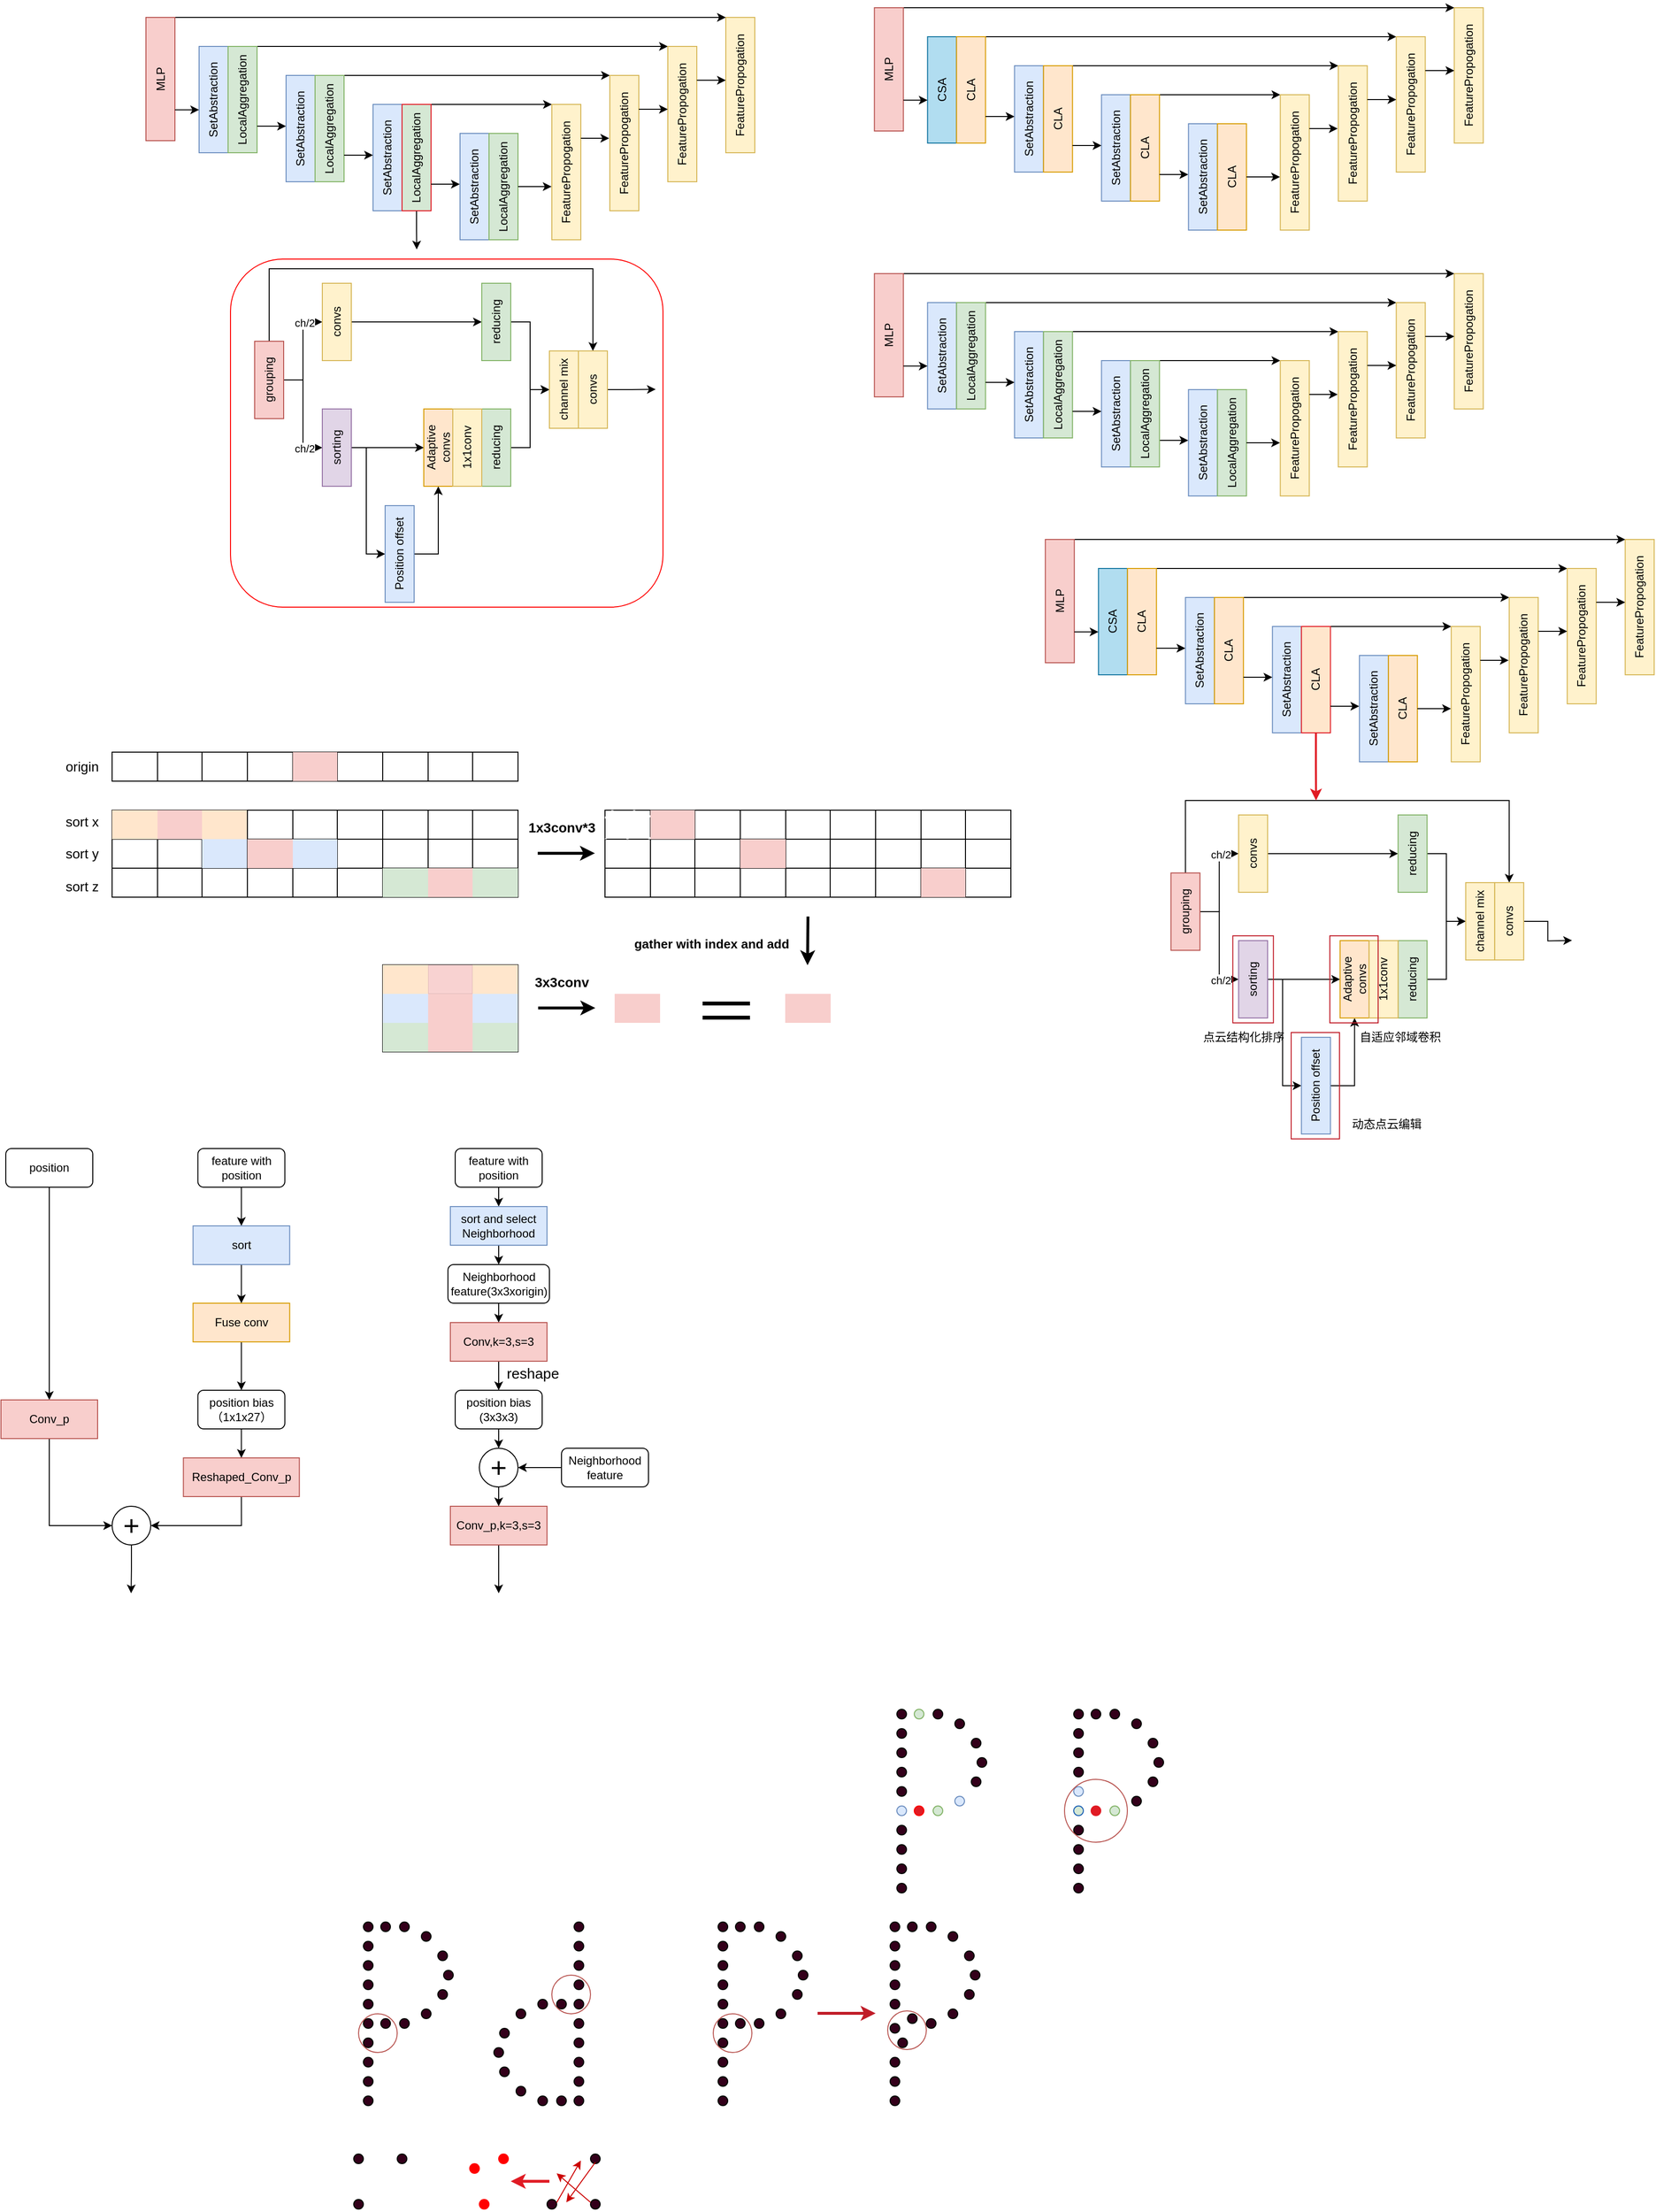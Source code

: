 <mxfile version="24.0.7" type="github">
  <diagram id="R2lEEEUBdFMjLlhIrx00" name="Page-1">
    <mxGraphModel dx="2149" dy="757" grid="1" gridSize="10" guides="1" tooltips="1" connect="1" arrows="1" fold="1" page="1" pageScale="1" pageWidth="850" pageHeight="1100" math="0" shadow="0" extFonts="Permanent Marker^https://fonts.googleapis.com/css?family=Permanent+Marker">
      <root>
        <mxCell id="0" />
        <mxCell id="1" parent="0" />
        <mxCell id="vtilnRqLbUMHcYJGWRie-12" value="SetAbstraction" style="rounded=0;whiteSpace=wrap;html=1;rotation=-90;fillColor=#dae8fc;strokeColor=#6c8ebf;" parent="1" vertex="1">
          <mxGeometry x="120" y="400" width="110" height="30" as="geometry" />
        </mxCell>
        <mxCell id="vtilnRqLbUMHcYJGWRie-42" style="edgeStyle=orthogonalEdgeStyle;rounded=0;orthogonalLoop=1;jettySize=auto;html=1;exitX=1;exitY=1;exitDx=0;exitDy=0;entryX=1;entryY=0;entryDx=0;entryDy=0;" parent="1" source="vtilnRqLbUMHcYJGWRie-13" target="vtilnRqLbUMHcYJGWRie-26" edge="1">
          <mxGeometry relative="1" as="geometry">
            <Array as="points">
              <mxPoint x="430" y="360" />
              <mxPoint x="430" y="360" />
            </Array>
          </mxGeometry>
        </mxCell>
        <mxCell id="vtilnRqLbUMHcYJGWRie-13" value="&lt;font style=&quot;font-size: 12px;&quot;&gt;LocalAggregation&lt;/font&gt;" style="rounded=0;whiteSpace=wrap;html=1;rotation=-90;fillColor=#d5e8d4;strokeColor=#82b366;" parent="1" vertex="1">
          <mxGeometry x="150" y="400" width="110" height="30" as="geometry" />
        </mxCell>
        <mxCell id="vtilnRqLbUMHcYJGWRie-16" value="SetAbstraction" style="rounded=0;whiteSpace=wrap;html=1;rotation=-90;fillColor=#dae8fc;strokeColor=#6c8ebf;" parent="1" vertex="1">
          <mxGeometry x="210" y="430" width="110" height="30" as="geometry" />
        </mxCell>
        <mxCell id="vtilnRqLbUMHcYJGWRie-41" style="edgeStyle=orthogonalEdgeStyle;rounded=0;orthogonalLoop=1;jettySize=auto;html=1;exitX=1;exitY=1;exitDx=0;exitDy=0;entryX=1;entryY=0;entryDx=0;entryDy=0;" parent="1" source="vtilnRqLbUMHcYJGWRie-17" target="vtilnRqLbUMHcYJGWRie-23" edge="1">
          <mxGeometry relative="1" as="geometry">
            <Array as="points">
              <mxPoint x="450" y="390" />
              <mxPoint x="450" y="390" />
            </Array>
          </mxGeometry>
        </mxCell>
        <mxCell id="vtilnRqLbUMHcYJGWRie-17" value="&lt;font style=&quot;font-size: 12px;&quot;&gt;LocalAggregation&lt;/font&gt;" style="rounded=0;whiteSpace=wrap;html=1;rotation=-90;fillColor=#d5e8d4;strokeColor=#82b366;" parent="1" vertex="1">
          <mxGeometry x="240" y="430" width="110" height="30" as="geometry" />
        </mxCell>
        <mxCell id="vtilnRqLbUMHcYJGWRie-18" value="SetAbstraction" style="rounded=0;whiteSpace=wrap;html=1;rotation=-90;fillColor=#dae8fc;strokeColor=#6c8ebf;" parent="1" vertex="1">
          <mxGeometry x="300" y="460" width="110" height="30" as="geometry" />
        </mxCell>
        <mxCell id="vtilnRqLbUMHcYJGWRie-40" style="edgeStyle=orthogonalEdgeStyle;rounded=0;orthogonalLoop=1;jettySize=auto;html=1;exitX=1;exitY=1;exitDx=0;exitDy=0;entryX=1;entryY=0;entryDx=0;entryDy=0;" parent="1" source="vtilnRqLbUMHcYJGWRie-19" target="vtilnRqLbUMHcYJGWRie-25" edge="1">
          <mxGeometry relative="1" as="geometry">
            <Array as="points">
              <mxPoint x="460" y="420" />
              <mxPoint x="460" y="420" />
            </Array>
          </mxGeometry>
        </mxCell>
        <mxCell id="i3QLylkI8kiSOo_KAQf6-5" style="edgeStyle=orthogonalEdgeStyle;rounded=0;orthogonalLoop=1;jettySize=auto;html=1;exitX=0;exitY=0.5;exitDx=0;exitDy=0;" parent="1" source="vtilnRqLbUMHcYJGWRie-19" edge="1">
          <mxGeometry relative="1" as="geometry">
            <mxPoint x="385.185" y="570" as="targetPoint" />
          </mxGeometry>
        </mxCell>
        <mxCell id="vtilnRqLbUMHcYJGWRie-19" value="&lt;font style=&quot;font-size: 12px;&quot;&gt;LocalAggregation&lt;/font&gt;" style="rounded=0;whiteSpace=wrap;html=1;rotation=-90;fillColor=#d5e8d4;strokeColor=#e01b24;" parent="1" vertex="1">
          <mxGeometry x="330" y="460" width="110" height="30" as="geometry" />
        </mxCell>
        <mxCell id="vtilnRqLbUMHcYJGWRie-20" value="SetAbstraction" style="rounded=0;whiteSpace=wrap;html=1;rotation=-90;fillColor=#dae8fc;strokeColor=#6c8ebf;" parent="1" vertex="1">
          <mxGeometry x="390" y="490" width="110" height="30" as="geometry" />
        </mxCell>
        <mxCell id="vtilnRqLbUMHcYJGWRie-21" value="&lt;font style=&quot;font-size: 12px;&quot;&gt;LocalAggregation&lt;/font&gt;" style="rounded=0;whiteSpace=wrap;html=1;rotation=-90;fillColor=#d5e8d4;strokeColor=#82b366;" parent="1" vertex="1">
          <mxGeometry x="420" y="490" width="110" height="30" as="geometry" />
        </mxCell>
        <mxCell id="vtilnRqLbUMHcYJGWRie-23" value="FeaturePropogation" style="rounded=0;whiteSpace=wrap;html=1;rotation=-90;fillColor=#fff2cc;strokeColor=#d6b656;" parent="1" vertex="1">
          <mxGeometry x="530" y="445" width="140" height="30" as="geometry" />
        </mxCell>
        <mxCell id="vtilnRqLbUMHcYJGWRie-25" value="FeaturePropogation" style="rounded=0;whiteSpace=wrap;html=1;rotation=-90;fillColor=#fff2cc;strokeColor=#d6b656;" parent="1" vertex="1">
          <mxGeometry x="470" y="475" width="140" height="30" as="geometry" />
        </mxCell>
        <mxCell id="vtilnRqLbUMHcYJGWRie-26" value="FeaturePropogation" style="rounded=0;whiteSpace=wrap;html=1;rotation=-90;fillColor=#fff2cc;strokeColor=#d6b656;" parent="1" vertex="1">
          <mxGeometry x="590" y="415" width="140" height="30" as="geometry" />
        </mxCell>
        <mxCell id="vtilnRqLbUMHcYJGWRie-27" value="FeaturePropogation" style="rounded=0;whiteSpace=wrap;html=1;rotation=-90;fillColor=#fff2cc;strokeColor=#d6b656;" parent="1" vertex="1">
          <mxGeometry x="650" y="385" width="140" height="30" as="geometry" />
        </mxCell>
        <mxCell id="vtilnRqLbUMHcYJGWRie-43" style="edgeStyle=orthogonalEdgeStyle;rounded=0;orthogonalLoop=1;jettySize=auto;html=1;exitX=1;exitY=1;exitDx=0;exitDy=0;entryX=1;entryY=0;entryDx=0;entryDy=0;" parent="1" source="vtilnRqLbUMHcYJGWRie-28" target="vtilnRqLbUMHcYJGWRie-27" edge="1">
          <mxGeometry relative="1" as="geometry">
            <Array as="points">
              <mxPoint x="135" y="330" />
            </Array>
          </mxGeometry>
        </mxCell>
        <mxCell id="vtilnRqLbUMHcYJGWRie-28" value="MLP" style="rounded=0;whiteSpace=wrap;html=1;rotation=-90;fillColor=#f8cecc;strokeColor=#b85450;" parent="1" vertex="1">
          <mxGeometry x="56.25" y="378.75" width="127.5" height="30" as="geometry" />
        </mxCell>
        <mxCell id="vtilnRqLbUMHcYJGWRie-34" style="edgeStyle=orthogonalEdgeStyle;rounded=0;orthogonalLoop=1;jettySize=auto;html=1;exitX=0.75;exitY=1;exitDx=0;exitDy=0;entryX=0.54;entryY=-0.022;entryDx=0;entryDy=0;entryPerimeter=0;" parent="1" source="vtilnRqLbUMHcYJGWRie-25" target="vtilnRqLbUMHcYJGWRie-23" edge="1">
          <mxGeometry relative="1" as="geometry" />
        </mxCell>
        <mxCell id="vtilnRqLbUMHcYJGWRie-37" style="edgeStyle=orthogonalEdgeStyle;rounded=0;orthogonalLoop=1;jettySize=auto;html=1;exitX=0.75;exitY=1;exitDx=0;exitDy=0;entryX=0.533;entryY=0;entryDx=0;entryDy=0;entryPerimeter=0;" parent="1" source="vtilnRqLbUMHcYJGWRie-23" target="vtilnRqLbUMHcYJGWRie-26" edge="1">
          <mxGeometry relative="1" as="geometry" />
        </mxCell>
        <mxCell id="vtilnRqLbUMHcYJGWRie-38" style="edgeStyle=orthogonalEdgeStyle;rounded=0;orthogonalLoop=1;jettySize=auto;html=1;exitX=0.75;exitY=1;exitDx=0;exitDy=0;entryX=0.538;entryY=0;entryDx=0;entryDy=0;entryPerimeter=0;" parent="1" source="vtilnRqLbUMHcYJGWRie-26" target="vtilnRqLbUMHcYJGWRie-27" edge="1">
          <mxGeometry relative="1" as="geometry" />
        </mxCell>
        <mxCell id="vtilnRqLbUMHcYJGWRie-39" style="edgeStyle=orthogonalEdgeStyle;rounded=0;orthogonalLoop=1;jettySize=auto;html=1;exitX=0.5;exitY=1;exitDx=0;exitDy=0;entryX=0.388;entryY=-0.011;entryDx=0;entryDy=0;entryPerimeter=0;" parent="1" source="vtilnRqLbUMHcYJGWRie-21" target="vtilnRqLbUMHcYJGWRie-25" edge="1">
          <mxGeometry relative="1" as="geometry" />
        </mxCell>
        <mxCell id="vtilnRqLbUMHcYJGWRie-45" style="edgeStyle=orthogonalEdgeStyle;rounded=0;orthogonalLoop=1;jettySize=auto;html=1;exitX=0.25;exitY=1;exitDx=0;exitDy=0;entryX=0.522;entryY=-0.009;entryDx=0;entryDy=0;entryPerimeter=0;" parent="1" source="vtilnRqLbUMHcYJGWRie-19" target="vtilnRqLbUMHcYJGWRie-20" edge="1">
          <mxGeometry relative="1" as="geometry" />
        </mxCell>
        <mxCell id="vtilnRqLbUMHcYJGWRie-46" style="edgeStyle=orthogonalEdgeStyle;rounded=0;orthogonalLoop=1;jettySize=auto;html=1;exitX=0.25;exitY=1;exitDx=0;exitDy=0;entryX=0.521;entryY=-0.003;entryDx=0;entryDy=0;entryPerimeter=0;" parent="1" source="vtilnRqLbUMHcYJGWRie-17" target="vtilnRqLbUMHcYJGWRie-18" edge="1">
          <mxGeometry relative="1" as="geometry" />
        </mxCell>
        <mxCell id="vtilnRqLbUMHcYJGWRie-47" style="edgeStyle=orthogonalEdgeStyle;rounded=0;orthogonalLoop=1;jettySize=auto;html=1;exitX=0.25;exitY=1;exitDx=0;exitDy=0;entryX=0.519;entryY=-0.003;entryDx=0;entryDy=0;entryPerimeter=0;" parent="1" source="vtilnRqLbUMHcYJGWRie-13" target="vtilnRqLbUMHcYJGWRie-16" edge="1">
          <mxGeometry relative="1" as="geometry" />
        </mxCell>
        <mxCell id="vtilnRqLbUMHcYJGWRie-52" style="edgeStyle=orthogonalEdgeStyle;rounded=0;orthogonalLoop=1;jettySize=auto;html=1;exitX=0.25;exitY=1;exitDx=0;exitDy=0;entryX=0.4;entryY=0;entryDx=0;entryDy=0;entryPerimeter=0;" parent="1" source="vtilnRqLbUMHcYJGWRie-28" target="vtilnRqLbUMHcYJGWRie-12" edge="1">
          <mxGeometry relative="1" as="geometry" />
        </mxCell>
        <mxCell id="vtilnRqLbUMHcYJGWRie-58" style="edgeStyle=orthogonalEdgeStyle;rounded=0;orthogonalLoop=1;jettySize=auto;html=1;exitX=0.5;exitY=1;exitDx=0;exitDy=0;entryX=0.5;entryY=0;entryDx=0;entryDy=0;" parent="1" source="vtilnRqLbUMHcYJGWRie-53" target="vtilnRqLbUMHcYJGWRie-54" edge="1">
          <mxGeometry relative="1" as="geometry" />
        </mxCell>
        <mxCell id="uUi6OaRh1WbSz2renadQ-22" value="ch/2" style="edgeLabel;html=1;align=center;verticalAlign=middle;resizable=0;points=[];" parent="vtilnRqLbUMHcYJGWRie-58" vertex="1" connectable="0">
          <mxGeometry x="0.661" y="-1" relative="1" as="geometry">
            <mxPoint as="offset" />
          </mxGeometry>
        </mxCell>
        <mxCell id="uUi6OaRh1WbSz2renadQ-3" style="edgeStyle=orthogonalEdgeStyle;rounded=0;orthogonalLoop=1;jettySize=auto;html=1;entryX=0.5;entryY=0;entryDx=0;entryDy=0;" parent="1" source="vtilnRqLbUMHcYJGWRie-53" target="uUi6OaRh1WbSz2renadQ-1" edge="1">
          <mxGeometry relative="1" as="geometry" />
        </mxCell>
        <mxCell id="uUi6OaRh1WbSz2renadQ-21" value="ch/2" style="edgeLabel;html=1;align=center;verticalAlign=middle;resizable=0;points=[];" parent="uUi6OaRh1WbSz2renadQ-3" vertex="1" connectable="0">
          <mxGeometry x="0.633" y="-1" relative="1" as="geometry">
            <mxPoint as="offset" />
          </mxGeometry>
        </mxCell>
        <mxCell id="i3QLylkI8kiSOo_KAQf6-11" style="edgeStyle=orthogonalEdgeStyle;rounded=0;orthogonalLoop=1;jettySize=auto;html=1;exitX=1;exitY=0.5;exitDx=0;exitDy=0;entryX=1;entryY=0.5;entryDx=0;entryDy=0;" parent="1" source="vtilnRqLbUMHcYJGWRie-53" target="uUi6OaRh1WbSz2renadQ-23" edge="1">
          <mxGeometry relative="1" as="geometry">
            <Array as="points">
              <mxPoint x="253" y="590" />
              <mxPoint x="587" y="590" />
            </Array>
          </mxGeometry>
        </mxCell>
        <mxCell id="vtilnRqLbUMHcYJGWRie-53" value="grouping" style="rounded=0;whiteSpace=wrap;html=1;rotation=-90;fillColor=#f8cecc;strokeColor=#b85450;" parent="1" vertex="1">
          <mxGeometry x="192.5" y="690" width="80" height="30" as="geometry" />
        </mxCell>
        <mxCell id="vtilnRqLbUMHcYJGWRie-60" style="edgeStyle=orthogonalEdgeStyle;rounded=0;orthogonalLoop=1;jettySize=auto;html=1;exitX=0.5;exitY=1;exitDx=0;exitDy=0;entryX=0.5;entryY=0;entryDx=0;entryDy=0;" parent="1" source="vtilnRqLbUMHcYJGWRie-54" target="vtilnRqLbUMHcYJGWRie-55" edge="1">
          <mxGeometry relative="1" as="geometry">
            <Array as="points">
              <mxPoint x="333" y="775" />
              <mxPoint x="333" y="885" />
            </Array>
          </mxGeometry>
        </mxCell>
        <mxCell id="uUi6OaRh1WbSz2renadQ-10" style="edgeStyle=orthogonalEdgeStyle;rounded=0;orthogonalLoop=1;jettySize=auto;html=1;exitX=0.5;exitY=1;exitDx=0;exitDy=0;entryX=0.5;entryY=0;entryDx=0;entryDy=0;" parent="1" source="vtilnRqLbUMHcYJGWRie-54" target="vtilnRqLbUMHcYJGWRie-56" edge="1">
          <mxGeometry relative="1" as="geometry" />
        </mxCell>
        <mxCell id="vtilnRqLbUMHcYJGWRie-54" value="sorting" style="rounded=0;whiteSpace=wrap;html=1;rotation=-90;fillColor=#e1d5e7;strokeColor=#9673a6;" parent="1" vertex="1">
          <mxGeometry x="262.5" y="760" width="80" height="30" as="geometry" />
        </mxCell>
        <mxCell id="i3QLylkI8kiSOo_KAQf6-13" style="edgeStyle=orthogonalEdgeStyle;rounded=0;orthogonalLoop=1;jettySize=auto;html=1;exitX=0.5;exitY=1;exitDx=0;exitDy=0;entryX=0;entryY=0.5;entryDx=0;entryDy=0;" parent="1" source="vtilnRqLbUMHcYJGWRie-55" target="vtilnRqLbUMHcYJGWRie-56" edge="1">
          <mxGeometry relative="1" as="geometry" />
        </mxCell>
        <mxCell id="vtilnRqLbUMHcYJGWRie-55" value="Position offset" style="rounded=0;whiteSpace=wrap;html=1;rotation=-90;fillColor=#dae8fc;strokeColor=#6c8ebf;" parent="1" vertex="1">
          <mxGeometry x="317.5" y="870" width="100" height="30" as="geometry" />
        </mxCell>
        <mxCell id="vtilnRqLbUMHcYJGWRie-56" value="Adaptive convs" style="rounded=0;whiteSpace=wrap;html=1;rotation=-90;fillColor=#ffe6cc;strokeColor=#d79b00;" parent="1" vertex="1">
          <mxGeometry x="367.5" y="760" width="80" height="30" as="geometry" />
        </mxCell>
        <mxCell id="uUi6OaRh1WbSz2renadQ-17" style="edgeStyle=orthogonalEdgeStyle;rounded=0;orthogonalLoop=1;jettySize=auto;html=1;exitX=0.5;exitY=1;exitDx=0;exitDy=0;" parent="1" source="uUi6OaRh1WbSz2renadQ-1" target="uUi6OaRh1WbSz2renadQ-16" edge="1">
          <mxGeometry relative="1" as="geometry" />
        </mxCell>
        <mxCell id="uUi6OaRh1WbSz2renadQ-1" value="convs" style="rounded=0;whiteSpace=wrap;html=1;rotation=-90;fillColor=#fff2cc;strokeColor=#d6b656;" parent="1" vertex="1">
          <mxGeometry x="262.5" y="630" width="80" height="30" as="geometry" />
        </mxCell>
        <mxCell id="uUi6OaRh1WbSz2renadQ-20" style="edgeStyle=orthogonalEdgeStyle;rounded=0;orthogonalLoop=1;jettySize=auto;html=1;exitX=0.5;exitY=1;exitDx=0;exitDy=0;entryX=0.5;entryY=0;entryDx=0;entryDy=0;" parent="1" source="uUi6OaRh1WbSz2renadQ-12" target="uUi6OaRh1WbSz2renadQ-18" edge="1">
          <mxGeometry relative="1" as="geometry" />
        </mxCell>
        <mxCell id="uUi6OaRh1WbSz2renadQ-12" value="reducing" style="rounded=0;whiteSpace=wrap;html=1;rotation=-90;fillColor=#d5e8d4;strokeColor=#82b366;" parent="1" vertex="1">
          <mxGeometry x="427.5" y="760" width="80" height="30" as="geometry" />
        </mxCell>
        <mxCell id="uUi6OaRh1WbSz2renadQ-13" value="1x1conv" style="rounded=0;whiteSpace=wrap;html=1;rotation=-90;fillColor=#fff2cc;strokeColor=#d6b656;" parent="1" vertex="1">
          <mxGeometry x="397.5" y="760" width="80" height="30" as="geometry" />
        </mxCell>
        <mxCell id="uUi6OaRh1WbSz2renadQ-19" style="edgeStyle=orthogonalEdgeStyle;rounded=0;orthogonalLoop=1;jettySize=auto;html=1;exitX=0.5;exitY=1;exitDx=0;exitDy=0;entryX=0.5;entryY=0;entryDx=0;entryDy=0;" parent="1" source="uUi6OaRh1WbSz2renadQ-16" target="uUi6OaRh1WbSz2renadQ-18" edge="1">
          <mxGeometry relative="1" as="geometry" />
        </mxCell>
        <mxCell id="uUi6OaRh1WbSz2renadQ-16" value="reducing" style="rounded=0;whiteSpace=wrap;html=1;rotation=-90;fillColor=#d5e8d4;strokeColor=#82b366;" parent="1" vertex="1">
          <mxGeometry x="427.5" y="630" width="80" height="30" as="geometry" />
        </mxCell>
        <mxCell id="uUi6OaRh1WbSz2renadQ-18" value="channel mix" style="rounded=0;whiteSpace=wrap;html=1;rotation=-90;fillColor=#fff2cc;strokeColor=#d6b656;" parent="1" vertex="1">
          <mxGeometry x="497.5" y="700" width="80" height="30" as="geometry" />
        </mxCell>
        <mxCell id="i3QLylkI8kiSOo_KAQf6-7" style="edgeStyle=orthogonalEdgeStyle;rounded=0;orthogonalLoop=1;jettySize=auto;html=1;exitX=0.5;exitY=1;exitDx=0;exitDy=0;" parent="1" source="uUi6OaRh1WbSz2renadQ-23" edge="1">
          <mxGeometry relative="1" as="geometry">
            <mxPoint x="632.5" y="714.704" as="targetPoint" />
          </mxGeometry>
        </mxCell>
        <mxCell id="uUi6OaRh1WbSz2renadQ-23" value="convs" style="rounded=0;whiteSpace=wrap;html=1;rotation=-90;fillColor=#fff2cc;strokeColor=#d6b656;" parent="1" vertex="1">
          <mxGeometry x="527.5" y="700" width="80" height="30" as="geometry" />
        </mxCell>
        <mxCell id="OVMCA4Tm-RXiUDqfcLrq-3" value="" style="shape=table;startSize=0;container=1;collapsible=0;childLayout=tableLayout;fontSize=16;" parent="1" vertex="1">
          <mxGeometry x="70" y="1150" width="140" height="90" as="geometry" />
        </mxCell>
        <mxCell id="OVMCA4Tm-RXiUDqfcLrq-4" value="" style="shape=tableRow;horizontal=0;startSize=0;swimlaneHead=0;swimlaneBody=0;strokeColor=inherit;top=0;left=0;bottom=0;right=0;collapsible=0;dropTarget=0;fillColor=none;points=[[0,0.5],[1,0.5]];portConstraint=eastwest;fontSize=16;" parent="OVMCA4Tm-RXiUDqfcLrq-3" vertex="1">
          <mxGeometry width="140" height="30" as="geometry" />
        </mxCell>
        <mxCell id="OVMCA4Tm-RXiUDqfcLrq-5" value="" style="shape=partialRectangle;html=1;whiteSpace=wrap;connectable=0;strokeColor=#d79b00;overflow=hidden;fillColor=#ffe6cc;top=0;left=0;bottom=0;right=0;pointerEvents=1;fontSize=16;" parent="OVMCA4Tm-RXiUDqfcLrq-4" vertex="1">
          <mxGeometry width="47" height="30" as="geometry">
            <mxRectangle width="47" height="30" as="alternateBounds" />
          </mxGeometry>
        </mxCell>
        <mxCell id="OVMCA4Tm-RXiUDqfcLrq-6" value="" style="shape=partialRectangle;html=1;whiteSpace=wrap;connectable=0;strokeColor=#b85450;overflow=hidden;fillColor=#f8cecc;top=0;left=0;bottom=0;right=0;pointerEvents=1;fontSize=16;" parent="OVMCA4Tm-RXiUDqfcLrq-4" vertex="1">
          <mxGeometry x="47" width="46" height="30" as="geometry">
            <mxRectangle width="46" height="30" as="alternateBounds" />
          </mxGeometry>
        </mxCell>
        <mxCell id="OVMCA4Tm-RXiUDqfcLrq-7" value="" style="shape=partialRectangle;html=1;whiteSpace=wrap;connectable=0;strokeColor=#d79b00;overflow=hidden;fillColor=#ffe6cc;top=0;left=0;bottom=0;right=0;pointerEvents=1;fontSize=16;" parent="OVMCA4Tm-RXiUDqfcLrq-4" vertex="1">
          <mxGeometry x="93" width="47" height="30" as="geometry">
            <mxRectangle width="47" height="30" as="alternateBounds" />
          </mxGeometry>
        </mxCell>
        <mxCell id="OVMCA4Tm-RXiUDqfcLrq-8" value="" style="shape=tableRow;horizontal=0;startSize=0;swimlaneHead=0;swimlaneBody=0;strokeColor=inherit;top=0;left=0;bottom=0;right=0;collapsible=0;dropTarget=0;fillColor=none;points=[[0,0.5],[1,0.5]];portConstraint=eastwest;fontSize=16;" parent="OVMCA4Tm-RXiUDqfcLrq-3" vertex="1">
          <mxGeometry y="30" width="140" height="30" as="geometry" />
        </mxCell>
        <mxCell id="OVMCA4Tm-RXiUDqfcLrq-9" value="" style="shape=partialRectangle;html=1;whiteSpace=wrap;connectable=0;strokeColor=inherit;overflow=hidden;fillColor=none;top=0;left=0;bottom=0;right=0;pointerEvents=1;fontSize=16;" parent="OVMCA4Tm-RXiUDqfcLrq-8" vertex="1">
          <mxGeometry width="47" height="30" as="geometry">
            <mxRectangle width="47" height="30" as="alternateBounds" />
          </mxGeometry>
        </mxCell>
        <mxCell id="OVMCA4Tm-RXiUDqfcLrq-10" value="" style="shape=partialRectangle;html=1;whiteSpace=wrap;connectable=0;strokeColor=inherit;overflow=hidden;fillColor=none;top=0;left=0;bottom=0;right=0;pointerEvents=1;fontSize=16;" parent="OVMCA4Tm-RXiUDqfcLrq-8" vertex="1">
          <mxGeometry x="47" width="46" height="30" as="geometry">
            <mxRectangle width="46" height="30" as="alternateBounds" />
          </mxGeometry>
        </mxCell>
        <mxCell id="OVMCA4Tm-RXiUDqfcLrq-11" value="" style="shape=partialRectangle;html=1;whiteSpace=wrap;connectable=0;strokeColor=#6c8ebf;overflow=hidden;fillColor=#dae8fc;top=0;left=0;bottom=0;right=0;pointerEvents=1;fontSize=16;" parent="OVMCA4Tm-RXiUDqfcLrq-8" vertex="1">
          <mxGeometry x="93" width="47" height="30" as="geometry">
            <mxRectangle width="47" height="30" as="alternateBounds" />
          </mxGeometry>
        </mxCell>
        <mxCell id="OVMCA4Tm-RXiUDqfcLrq-12" value="" style="shape=tableRow;horizontal=0;startSize=0;swimlaneHead=0;swimlaneBody=0;strokeColor=inherit;top=0;left=0;bottom=0;right=0;collapsible=0;dropTarget=0;fillColor=none;points=[[0,0.5],[1,0.5]];portConstraint=eastwest;fontSize=16;" parent="OVMCA4Tm-RXiUDqfcLrq-3" vertex="1">
          <mxGeometry y="60" width="140" height="30" as="geometry" />
        </mxCell>
        <mxCell id="OVMCA4Tm-RXiUDqfcLrq-13" value="" style="shape=partialRectangle;html=1;whiteSpace=wrap;connectable=0;strokeColor=inherit;overflow=hidden;fillColor=none;top=0;left=0;bottom=0;right=0;pointerEvents=1;fontSize=16;" parent="OVMCA4Tm-RXiUDqfcLrq-12" vertex="1">
          <mxGeometry width="47" height="30" as="geometry">
            <mxRectangle width="47" height="30" as="alternateBounds" />
          </mxGeometry>
        </mxCell>
        <mxCell id="OVMCA4Tm-RXiUDqfcLrq-14" value="" style="shape=partialRectangle;html=1;whiteSpace=wrap;connectable=0;strokeColor=inherit;overflow=hidden;fillColor=none;top=0;left=0;bottom=0;right=0;pointerEvents=1;fontSize=16;" parent="OVMCA4Tm-RXiUDqfcLrq-12" vertex="1">
          <mxGeometry x="47" width="46" height="30" as="geometry">
            <mxRectangle width="46" height="30" as="alternateBounds" />
          </mxGeometry>
        </mxCell>
        <mxCell id="OVMCA4Tm-RXiUDqfcLrq-15" value="" style="shape=partialRectangle;html=1;whiteSpace=wrap;connectable=0;strokeColor=inherit;overflow=hidden;fillColor=none;top=0;left=0;bottom=0;right=0;pointerEvents=1;fontSize=16;" parent="OVMCA4Tm-RXiUDqfcLrq-12" vertex="1">
          <mxGeometry x="93" width="47" height="30" as="geometry">
            <mxRectangle width="47" height="30" as="alternateBounds" />
          </mxGeometry>
        </mxCell>
        <mxCell id="OVMCA4Tm-RXiUDqfcLrq-42" value="" style="shape=table;startSize=0;container=1;collapsible=0;childLayout=tableLayout;fontSize=16;" parent="1" vertex="1">
          <mxGeometry x="210" y="1150" width="140" height="90" as="geometry" />
        </mxCell>
        <mxCell id="OVMCA4Tm-RXiUDqfcLrq-43" value="" style="shape=tableRow;horizontal=0;startSize=0;swimlaneHead=0;swimlaneBody=0;strokeColor=inherit;top=0;left=0;bottom=0;right=0;collapsible=0;dropTarget=0;fillColor=none;points=[[0,0.5],[1,0.5]];portConstraint=eastwest;fontSize=16;" parent="OVMCA4Tm-RXiUDqfcLrq-42" vertex="1">
          <mxGeometry width="140" height="30" as="geometry" />
        </mxCell>
        <mxCell id="OVMCA4Tm-RXiUDqfcLrq-44" value="" style="shape=partialRectangle;html=1;whiteSpace=wrap;connectable=0;strokeColor=inherit;overflow=hidden;fillColor=none;top=0;left=0;bottom=0;right=0;pointerEvents=1;fontSize=16;" parent="OVMCA4Tm-RXiUDqfcLrq-43" vertex="1">
          <mxGeometry width="47" height="30" as="geometry">
            <mxRectangle width="47" height="30" as="alternateBounds" />
          </mxGeometry>
        </mxCell>
        <mxCell id="OVMCA4Tm-RXiUDqfcLrq-45" value="" style="shape=partialRectangle;html=1;whiteSpace=wrap;connectable=0;strokeColor=inherit;overflow=hidden;fillColor=none;top=0;left=0;bottom=0;right=0;pointerEvents=1;fontSize=16;" parent="OVMCA4Tm-RXiUDqfcLrq-43" vertex="1">
          <mxGeometry x="47" width="46" height="30" as="geometry">
            <mxRectangle width="46" height="30" as="alternateBounds" />
          </mxGeometry>
        </mxCell>
        <mxCell id="OVMCA4Tm-RXiUDqfcLrq-46" value="" style="shape=partialRectangle;html=1;whiteSpace=wrap;connectable=0;strokeColor=inherit;overflow=hidden;fillColor=none;top=0;left=0;bottom=0;right=0;pointerEvents=1;fontSize=16;" parent="OVMCA4Tm-RXiUDqfcLrq-43" vertex="1">
          <mxGeometry x="93" width="47" height="30" as="geometry">
            <mxRectangle width="47" height="30" as="alternateBounds" />
          </mxGeometry>
        </mxCell>
        <mxCell id="OVMCA4Tm-RXiUDqfcLrq-47" value="" style="shape=tableRow;horizontal=0;startSize=0;swimlaneHead=0;swimlaneBody=0;strokeColor=inherit;top=0;left=0;bottom=0;right=0;collapsible=0;dropTarget=0;fillColor=none;points=[[0,0.5],[1,0.5]];portConstraint=eastwest;fontSize=16;" parent="OVMCA4Tm-RXiUDqfcLrq-42" vertex="1">
          <mxGeometry y="30" width="140" height="30" as="geometry" />
        </mxCell>
        <mxCell id="OVMCA4Tm-RXiUDqfcLrq-48" value="" style="shape=partialRectangle;html=1;whiteSpace=wrap;connectable=0;strokeColor=#b85450;overflow=hidden;fillColor=#f8cecc;top=0;left=0;bottom=0;right=0;pointerEvents=1;fontSize=16;" parent="OVMCA4Tm-RXiUDqfcLrq-47" vertex="1">
          <mxGeometry width="47" height="30" as="geometry">
            <mxRectangle width="47" height="30" as="alternateBounds" />
          </mxGeometry>
        </mxCell>
        <mxCell id="OVMCA4Tm-RXiUDqfcLrq-49" value="" style="shape=partialRectangle;html=1;whiteSpace=wrap;connectable=0;strokeColor=#6c8ebf;overflow=hidden;fillColor=#dae8fc;top=0;left=0;bottom=0;right=0;pointerEvents=1;fontSize=16;" parent="OVMCA4Tm-RXiUDqfcLrq-47" vertex="1">
          <mxGeometry x="47" width="46" height="30" as="geometry">
            <mxRectangle width="46" height="30" as="alternateBounds" />
          </mxGeometry>
        </mxCell>
        <mxCell id="OVMCA4Tm-RXiUDqfcLrq-50" value="" style="shape=partialRectangle;html=1;whiteSpace=wrap;connectable=0;strokeColor=inherit;overflow=hidden;fillColor=none;top=0;left=0;bottom=0;right=0;pointerEvents=1;fontSize=16;" parent="OVMCA4Tm-RXiUDqfcLrq-47" vertex="1">
          <mxGeometry x="93" width="47" height="30" as="geometry">
            <mxRectangle width="47" height="30" as="alternateBounds" />
          </mxGeometry>
        </mxCell>
        <mxCell id="OVMCA4Tm-RXiUDqfcLrq-51" value="" style="shape=tableRow;horizontal=0;startSize=0;swimlaneHead=0;swimlaneBody=0;strokeColor=inherit;top=0;left=0;bottom=0;right=0;collapsible=0;dropTarget=0;fillColor=none;points=[[0,0.5],[1,0.5]];portConstraint=eastwest;fontSize=16;" parent="OVMCA4Tm-RXiUDqfcLrq-42" vertex="1">
          <mxGeometry y="60" width="140" height="30" as="geometry" />
        </mxCell>
        <mxCell id="OVMCA4Tm-RXiUDqfcLrq-52" value="" style="shape=partialRectangle;html=1;whiteSpace=wrap;connectable=0;strokeColor=inherit;overflow=hidden;fillColor=none;top=0;left=0;bottom=0;right=0;pointerEvents=1;fontSize=16;" parent="OVMCA4Tm-RXiUDqfcLrq-51" vertex="1">
          <mxGeometry width="47" height="30" as="geometry">
            <mxRectangle width="47" height="30" as="alternateBounds" />
          </mxGeometry>
        </mxCell>
        <mxCell id="OVMCA4Tm-RXiUDqfcLrq-53" value="" style="shape=partialRectangle;html=1;whiteSpace=wrap;connectable=0;strokeColor=inherit;overflow=hidden;fillColor=none;top=0;left=0;bottom=0;right=0;pointerEvents=1;fontSize=16;" parent="OVMCA4Tm-RXiUDqfcLrq-51" vertex="1">
          <mxGeometry x="47" width="46" height="30" as="geometry">
            <mxRectangle width="46" height="30" as="alternateBounds" />
          </mxGeometry>
        </mxCell>
        <mxCell id="OVMCA4Tm-RXiUDqfcLrq-54" value="" style="shape=partialRectangle;html=1;whiteSpace=wrap;connectable=0;strokeColor=inherit;overflow=hidden;fillColor=none;top=0;left=0;bottom=0;right=0;pointerEvents=1;fontSize=16;" parent="OVMCA4Tm-RXiUDqfcLrq-51" vertex="1">
          <mxGeometry x="93" width="47" height="30" as="geometry">
            <mxRectangle width="47" height="30" as="alternateBounds" />
          </mxGeometry>
        </mxCell>
        <mxCell id="OVMCA4Tm-RXiUDqfcLrq-55" value="" style="shape=table;startSize=0;container=1;collapsible=0;childLayout=tableLayout;fontSize=16;" parent="1" vertex="1">
          <mxGeometry x="350" y="1150" width="140" height="90" as="geometry" />
        </mxCell>
        <mxCell id="OVMCA4Tm-RXiUDqfcLrq-56" value="" style="shape=tableRow;horizontal=0;startSize=0;swimlaneHead=0;swimlaneBody=0;strokeColor=inherit;top=0;left=0;bottom=0;right=0;collapsible=0;dropTarget=0;fillColor=none;points=[[0,0.5],[1,0.5]];portConstraint=eastwest;fontSize=16;" parent="OVMCA4Tm-RXiUDqfcLrq-55" vertex="1">
          <mxGeometry width="140" height="30" as="geometry" />
        </mxCell>
        <mxCell id="OVMCA4Tm-RXiUDqfcLrq-57" value="" style="shape=partialRectangle;html=1;whiteSpace=wrap;connectable=0;strokeColor=inherit;overflow=hidden;fillColor=none;top=0;left=0;bottom=0;right=0;pointerEvents=1;fontSize=16;" parent="OVMCA4Tm-RXiUDqfcLrq-56" vertex="1">
          <mxGeometry width="47" height="30" as="geometry">
            <mxRectangle width="47" height="30" as="alternateBounds" />
          </mxGeometry>
        </mxCell>
        <mxCell id="OVMCA4Tm-RXiUDqfcLrq-58" value="" style="shape=partialRectangle;html=1;whiteSpace=wrap;connectable=0;strokeColor=inherit;overflow=hidden;fillColor=none;top=0;left=0;bottom=0;right=0;pointerEvents=1;fontSize=16;" parent="OVMCA4Tm-RXiUDqfcLrq-56" vertex="1">
          <mxGeometry x="47" width="46" height="30" as="geometry">
            <mxRectangle width="46" height="30" as="alternateBounds" />
          </mxGeometry>
        </mxCell>
        <mxCell id="OVMCA4Tm-RXiUDqfcLrq-59" value="" style="shape=partialRectangle;html=1;whiteSpace=wrap;connectable=0;strokeColor=inherit;overflow=hidden;fillColor=none;top=0;left=0;bottom=0;right=0;pointerEvents=1;fontSize=16;" parent="OVMCA4Tm-RXiUDqfcLrq-56" vertex="1">
          <mxGeometry x="93" width="47" height="30" as="geometry">
            <mxRectangle width="47" height="30" as="alternateBounds" />
          </mxGeometry>
        </mxCell>
        <mxCell id="OVMCA4Tm-RXiUDqfcLrq-60" value="" style="shape=tableRow;horizontal=0;startSize=0;swimlaneHead=0;swimlaneBody=0;strokeColor=inherit;top=0;left=0;bottom=0;right=0;collapsible=0;dropTarget=0;fillColor=none;points=[[0,0.5],[1,0.5]];portConstraint=eastwest;fontSize=16;" parent="OVMCA4Tm-RXiUDqfcLrq-55" vertex="1">
          <mxGeometry y="30" width="140" height="30" as="geometry" />
        </mxCell>
        <mxCell id="OVMCA4Tm-RXiUDqfcLrq-61" value="" style="shape=partialRectangle;html=1;whiteSpace=wrap;connectable=0;strokeColor=inherit;overflow=hidden;fillColor=none;top=0;left=0;bottom=0;right=0;pointerEvents=1;fontSize=16;" parent="OVMCA4Tm-RXiUDqfcLrq-60" vertex="1">
          <mxGeometry width="47" height="30" as="geometry">
            <mxRectangle width="47" height="30" as="alternateBounds" />
          </mxGeometry>
        </mxCell>
        <mxCell id="OVMCA4Tm-RXiUDqfcLrq-62" value="" style="shape=partialRectangle;html=1;whiteSpace=wrap;connectable=0;strokeColor=inherit;overflow=hidden;fillColor=none;top=0;left=0;bottom=0;right=0;pointerEvents=1;fontSize=16;" parent="OVMCA4Tm-RXiUDqfcLrq-60" vertex="1">
          <mxGeometry x="47" width="46" height="30" as="geometry">
            <mxRectangle width="46" height="30" as="alternateBounds" />
          </mxGeometry>
        </mxCell>
        <mxCell id="OVMCA4Tm-RXiUDqfcLrq-63" value="" style="shape=partialRectangle;html=1;whiteSpace=wrap;connectable=0;strokeColor=inherit;overflow=hidden;fillColor=none;top=0;left=0;bottom=0;right=0;pointerEvents=1;fontSize=16;" parent="OVMCA4Tm-RXiUDqfcLrq-60" vertex="1">
          <mxGeometry x="93" width="47" height="30" as="geometry">
            <mxRectangle width="47" height="30" as="alternateBounds" />
          </mxGeometry>
        </mxCell>
        <mxCell id="OVMCA4Tm-RXiUDqfcLrq-64" value="" style="shape=tableRow;horizontal=0;startSize=0;swimlaneHead=0;swimlaneBody=0;strokeColor=inherit;top=0;left=0;bottom=0;right=0;collapsible=0;dropTarget=0;fillColor=none;points=[[0,0.5],[1,0.5]];portConstraint=eastwest;fontSize=16;" parent="OVMCA4Tm-RXiUDqfcLrq-55" vertex="1">
          <mxGeometry y="60" width="140" height="30" as="geometry" />
        </mxCell>
        <mxCell id="OVMCA4Tm-RXiUDqfcLrq-65" value="" style="shape=partialRectangle;html=1;whiteSpace=wrap;connectable=0;strokeColor=#82b366;overflow=hidden;fillColor=#d5e8d4;top=0;left=0;bottom=0;right=0;pointerEvents=1;fontSize=16;" parent="OVMCA4Tm-RXiUDqfcLrq-64" vertex="1">
          <mxGeometry width="47" height="30" as="geometry">
            <mxRectangle width="47" height="30" as="alternateBounds" />
          </mxGeometry>
        </mxCell>
        <mxCell id="OVMCA4Tm-RXiUDqfcLrq-66" value="" style="shape=partialRectangle;html=1;whiteSpace=wrap;connectable=0;strokeColor=#b85450;overflow=hidden;fillColor=#f8cecc;top=0;left=0;bottom=0;right=0;pointerEvents=1;fontSize=16;" parent="OVMCA4Tm-RXiUDqfcLrq-64" vertex="1">
          <mxGeometry x="47" width="46" height="30" as="geometry">
            <mxRectangle width="46" height="30" as="alternateBounds" />
          </mxGeometry>
        </mxCell>
        <mxCell id="OVMCA4Tm-RXiUDqfcLrq-67" value="" style="shape=partialRectangle;html=1;whiteSpace=wrap;connectable=0;strokeColor=#82b366;overflow=hidden;fillColor=#d5e8d4;top=0;left=0;bottom=0;right=0;pointerEvents=1;fontSize=16;" parent="OVMCA4Tm-RXiUDqfcLrq-64" vertex="1">
          <mxGeometry x="93" width="47" height="30" as="geometry">
            <mxRectangle width="47" height="30" as="alternateBounds" />
          </mxGeometry>
        </mxCell>
        <mxCell id="OVMCA4Tm-RXiUDqfcLrq-68" value="&lt;div style=&quot;font-size: 14px;&quot;&gt;&lt;font style=&quot;font-size: 14px;&quot;&gt;sort x&lt;/font&gt;&lt;/div&gt;&lt;div style=&quot;font-size: 14px;&quot;&gt;&lt;font style=&quot;font-size: 14px;&quot;&gt;&lt;br&gt;&lt;/font&gt;&lt;/div&gt;&lt;div style=&quot;font-size: 14px;&quot;&gt;&lt;font style=&quot;font-size: 14px;&quot;&gt;sort y&lt;/font&gt;&lt;/div&gt;&lt;div style=&quot;font-size: 14px;&quot;&gt;&lt;font style=&quot;font-size: 14px;&quot;&gt;&lt;br&gt;&lt;/font&gt;&lt;/div&gt;&lt;div style=&quot;font-size: 14px;&quot;&gt;&lt;font style=&quot;font-size: 14px;&quot;&gt;sort z&lt;/font&gt;&lt;br&gt;&lt;/div&gt;" style="text;strokeColor=none;fillColor=none;html=1;whiteSpace=wrap;verticalAlign=middle;overflow=hidden;" parent="1" vertex="1">
          <mxGeometry x="20" y="1150" width="50" height="90" as="geometry" />
        </mxCell>
        <mxCell id="OVMCA4Tm-RXiUDqfcLrq-69" value="" style="shape=table;startSize=0;container=1;collapsible=0;childLayout=tableLayout;fontSize=16;strokeWidth=1;perimeterSpacing=0;labelBorderColor=none;shadow=0;" parent="1" vertex="1">
          <mxGeometry x="350" y="1310" width="140" height="90" as="geometry" />
        </mxCell>
        <mxCell id="OVMCA4Tm-RXiUDqfcLrq-70" value="" style="shape=tableRow;horizontal=0;startSize=0;swimlaneHead=0;swimlaneBody=0;strokeColor=inherit;top=0;left=0;bottom=0;right=0;collapsible=0;dropTarget=0;fillColor=none;points=[[0,0.5],[1,0.5]];portConstraint=eastwest;fontSize=16;" parent="OVMCA4Tm-RXiUDqfcLrq-69" vertex="1">
          <mxGeometry width="140" height="30" as="geometry" />
        </mxCell>
        <mxCell id="OVMCA4Tm-RXiUDqfcLrq-71" value="" style="shape=partialRectangle;html=1;whiteSpace=wrap;connectable=0;strokeColor=#d79b00;overflow=hidden;fillColor=#ffe6cc;top=0;left=0;bottom=0;right=0;pointerEvents=1;fontSize=16;" parent="OVMCA4Tm-RXiUDqfcLrq-70" vertex="1">
          <mxGeometry width="47" height="30" as="geometry">
            <mxRectangle width="47" height="30" as="alternateBounds" />
          </mxGeometry>
        </mxCell>
        <mxCell id="OVMCA4Tm-RXiUDqfcLrq-72" value="" style="shape=partialRectangle;html=1;whiteSpace=wrap;connectable=0;strokeColor=#b85450;overflow=hidden;fillColor=#f8cecc;top=0;left=0;bottom=0;right=0;pointerEvents=1;fontSize=16;opacity=90;" parent="OVMCA4Tm-RXiUDqfcLrq-70" vertex="1">
          <mxGeometry x="47" width="46" height="30" as="geometry">
            <mxRectangle width="46" height="30" as="alternateBounds" />
          </mxGeometry>
        </mxCell>
        <mxCell id="OVMCA4Tm-RXiUDqfcLrq-73" value="" style="shape=partialRectangle;html=1;whiteSpace=wrap;connectable=0;strokeColor=#d79b00;overflow=hidden;fillColor=#ffe6cc;top=0;left=0;bottom=0;right=0;pointerEvents=1;fontSize=16;" parent="OVMCA4Tm-RXiUDqfcLrq-70" vertex="1">
          <mxGeometry x="93" width="47" height="30" as="geometry">
            <mxRectangle width="47" height="30" as="alternateBounds" />
          </mxGeometry>
        </mxCell>
        <mxCell id="OVMCA4Tm-RXiUDqfcLrq-74" value="" style="shape=tableRow;horizontal=0;startSize=0;swimlaneHead=0;swimlaneBody=0;strokeColor=inherit;top=0;left=0;bottom=0;right=0;collapsible=0;dropTarget=0;fillColor=none;points=[[0,0.5],[1,0.5]];portConstraint=eastwest;fontSize=16;" parent="OVMCA4Tm-RXiUDqfcLrq-69" vertex="1">
          <mxGeometry y="30" width="140" height="30" as="geometry" />
        </mxCell>
        <mxCell id="OVMCA4Tm-RXiUDqfcLrq-75" value="" style="shape=partialRectangle;html=1;whiteSpace=wrap;connectable=0;strokeColor=#6c8ebf;overflow=hidden;fillColor=#dae8fc;top=0;left=0;bottom=0;right=0;pointerEvents=1;fontSize=16;" parent="OVMCA4Tm-RXiUDqfcLrq-74" vertex="1">
          <mxGeometry width="47" height="30" as="geometry">
            <mxRectangle width="47" height="30" as="alternateBounds" />
          </mxGeometry>
        </mxCell>
        <mxCell id="OVMCA4Tm-RXiUDqfcLrq-76" value="" style="shape=partialRectangle;html=1;whiteSpace=wrap;connectable=0;strokeColor=#b85450;overflow=hidden;fillColor=#f8cecc;top=0;left=0;bottom=0;right=0;pointerEvents=1;fontSize=16;labelBorderColor=default;" parent="OVMCA4Tm-RXiUDqfcLrq-74" vertex="1">
          <mxGeometry x="47" width="46" height="30" as="geometry">
            <mxRectangle width="46" height="30" as="alternateBounds" />
          </mxGeometry>
        </mxCell>
        <mxCell id="OVMCA4Tm-RXiUDqfcLrq-77" value="" style="shape=partialRectangle;html=1;whiteSpace=wrap;connectable=0;strokeColor=#6c8ebf;overflow=hidden;fillColor=#dae8fc;top=0;left=0;bottom=0;right=0;pointerEvents=1;fontSize=16;" parent="OVMCA4Tm-RXiUDqfcLrq-74" vertex="1">
          <mxGeometry x="93" width="47" height="30" as="geometry">
            <mxRectangle width="47" height="30" as="alternateBounds" />
          </mxGeometry>
        </mxCell>
        <mxCell id="OVMCA4Tm-RXiUDqfcLrq-78" value="" style="shape=tableRow;horizontal=0;startSize=0;swimlaneHead=0;swimlaneBody=0;strokeColor=inherit;top=0;left=0;bottom=0;right=0;collapsible=0;dropTarget=0;fillColor=none;points=[[0,0.5],[1,0.5]];portConstraint=eastwest;fontSize=16;" parent="OVMCA4Tm-RXiUDqfcLrq-69" vertex="1">
          <mxGeometry y="60" width="140" height="30" as="geometry" />
        </mxCell>
        <mxCell id="OVMCA4Tm-RXiUDqfcLrq-79" value="" style="shape=partialRectangle;html=1;whiteSpace=wrap;connectable=0;strokeColor=#82b366;overflow=hidden;fillColor=#d5e8d4;top=0;left=0;bottom=0;right=0;pointerEvents=1;fontSize=16;" parent="OVMCA4Tm-RXiUDqfcLrq-78" vertex="1">
          <mxGeometry width="47" height="30" as="geometry">
            <mxRectangle width="47" height="30" as="alternateBounds" />
          </mxGeometry>
        </mxCell>
        <mxCell id="OVMCA4Tm-RXiUDqfcLrq-80" value="" style="shape=partialRectangle;html=1;whiteSpace=wrap;connectable=0;strokeColor=#b85450;overflow=hidden;fillColor=#f8cecc;top=0;left=0;bottom=0;right=0;pointerEvents=1;fontSize=16;" parent="OVMCA4Tm-RXiUDqfcLrq-78" vertex="1">
          <mxGeometry x="47" width="46" height="30" as="geometry">
            <mxRectangle width="46" height="30" as="alternateBounds" />
          </mxGeometry>
        </mxCell>
        <mxCell id="OVMCA4Tm-RXiUDqfcLrq-81" value="" style="shape=partialRectangle;html=1;whiteSpace=wrap;connectable=0;strokeColor=#82b366;overflow=hidden;fillColor=#d5e8d4;top=0;left=0;bottom=0;right=0;pointerEvents=1;fontSize=16;" parent="OVMCA4Tm-RXiUDqfcLrq-78" vertex="1">
          <mxGeometry x="93" width="47" height="30" as="geometry">
            <mxRectangle width="47" height="30" as="alternateBounds" />
          </mxGeometry>
        </mxCell>
        <mxCell id="OVMCA4Tm-RXiUDqfcLrq-84" value="" style="endArrow=classic;html=1;rounded=0;strokeWidth=3;" parent="1" edge="1">
          <mxGeometry width="50" height="50" relative="1" as="geometry">
            <mxPoint x="510.41" y="1194.58" as="sourcePoint" />
            <mxPoint x="569.58" y="1194.58" as="targetPoint" />
          </mxGeometry>
        </mxCell>
        <mxCell id="OVMCA4Tm-RXiUDqfcLrq-85" value="&lt;font style=&quot;font-size: 14px;&quot;&gt;1x3conv*3&lt;/font&gt;" style="text;strokeColor=none;fillColor=none;html=1;fontSize=24;fontStyle=1;verticalAlign=middle;align=center;" parent="1" vertex="1">
          <mxGeometry x="500" y="1150" width="70" height="30" as="geometry" />
        </mxCell>
        <mxCell id="OVMCA4Tm-RXiUDqfcLrq-86" value="" style="shape=table;startSize=0;container=1;collapsible=0;childLayout=tableLayout;fontSize=16;fillColor=none;" parent="1" vertex="1">
          <mxGeometry x="580" y="1150" width="140" height="90" as="geometry" />
        </mxCell>
        <mxCell id="OVMCA4Tm-RXiUDqfcLrq-87" value="" style="shape=tableRow;horizontal=0;startSize=0;swimlaneHead=0;swimlaneBody=0;strokeColor=inherit;top=0;left=0;bottom=0;right=0;collapsible=0;dropTarget=0;fillColor=none;points=[[0,0.5],[1,0.5]];portConstraint=eastwest;fontSize=16;" parent="OVMCA4Tm-RXiUDqfcLrq-86" vertex="1">
          <mxGeometry width="140" height="30" as="geometry" />
        </mxCell>
        <mxCell id="OVMCA4Tm-RXiUDqfcLrq-88" value="" style="shape=partialRectangle;html=1;whiteSpace=wrap;connectable=0;overflow=hidden;top=0;left=0;bottom=0;right=0;pointerEvents=1;fontSize=16;fillStyle=hatch;" parent="OVMCA4Tm-RXiUDqfcLrq-87" vertex="1">
          <mxGeometry width="47" height="30" as="geometry">
            <mxRectangle width="47" height="30" as="alternateBounds" />
          </mxGeometry>
        </mxCell>
        <mxCell id="OVMCA4Tm-RXiUDqfcLrq-89" value="" style="shape=partialRectangle;html=1;whiteSpace=wrap;connectable=0;strokeColor=#b85450;overflow=hidden;fillColor=#f8cecc;top=0;left=0;bottom=0;right=0;pointerEvents=1;fontSize=16;" parent="OVMCA4Tm-RXiUDqfcLrq-87" vertex="1">
          <mxGeometry x="47" width="46" height="30" as="geometry">
            <mxRectangle width="46" height="30" as="alternateBounds" />
          </mxGeometry>
        </mxCell>
        <mxCell id="OVMCA4Tm-RXiUDqfcLrq-90" value="" style="shape=partialRectangle;html=1;whiteSpace=wrap;connectable=0;overflow=hidden;top=0;left=0;bottom=0;right=0;pointerEvents=1;fontSize=16;fillColor=none;" parent="OVMCA4Tm-RXiUDqfcLrq-87" vertex="1">
          <mxGeometry x="93" width="47" height="30" as="geometry">
            <mxRectangle width="47" height="30" as="alternateBounds" />
          </mxGeometry>
        </mxCell>
        <mxCell id="OVMCA4Tm-RXiUDqfcLrq-91" value="" style="shape=tableRow;horizontal=0;startSize=0;swimlaneHead=0;swimlaneBody=0;strokeColor=inherit;top=0;left=0;bottom=0;right=0;collapsible=0;dropTarget=0;fillColor=none;points=[[0,0.5],[1,0.5]];portConstraint=eastwest;fontSize=16;" parent="OVMCA4Tm-RXiUDqfcLrq-86" vertex="1">
          <mxGeometry y="30" width="140" height="30" as="geometry" />
        </mxCell>
        <mxCell id="OVMCA4Tm-RXiUDqfcLrq-92" value="" style="shape=partialRectangle;html=1;whiteSpace=wrap;connectable=0;strokeColor=inherit;overflow=hidden;fillColor=none;top=0;left=0;bottom=0;right=0;pointerEvents=1;fontSize=16;" parent="OVMCA4Tm-RXiUDqfcLrq-91" vertex="1">
          <mxGeometry width="47" height="30" as="geometry">
            <mxRectangle width="47" height="30" as="alternateBounds" />
          </mxGeometry>
        </mxCell>
        <mxCell id="OVMCA4Tm-RXiUDqfcLrq-93" value="" style="shape=partialRectangle;html=1;whiteSpace=wrap;connectable=0;strokeColor=inherit;overflow=hidden;fillColor=none;top=0;left=0;bottom=0;right=0;pointerEvents=1;fontSize=16;" parent="OVMCA4Tm-RXiUDqfcLrq-91" vertex="1">
          <mxGeometry x="47" width="46" height="30" as="geometry">
            <mxRectangle width="46" height="30" as="alternateBounds" />
          </mxGeometry>
        </mxCell>
        <mxCell id="OVMCA4Tm-RXiUDqfcLrq-94" value="" style="shape=partialRectangle;html=1;whiteSpace=wrap;connectable=0;overflow=hidden;top=0;left=0;bottom=0;right=0;pointerEvents=1;fontSize=16;fillColor=none;" parent="OVMCA4Tm-RXiUDqfcLrq-91" vertex="1">
          <mxGeometry x="93" width="47" height="30" as="geometry">
            <mxRectangle width="47" height="30" as="alternateBounds" />
          </mxGeometry>
        </mxCell>
        <mxCell id="OVMCA4Tm-RXiUDqfcLrq-95" value="" style="shape=tableRow;horizontal=0;startSize=0;swimlaneHead=0;swimlaneBody=0;strokeColor=inherit;top=0;left=0;bottom=0;right=0;collapsible=0;dropTarget=0;fillColor=none;points=[[0,0.5],[1,0.5]];portConstraint=eastwest;fontSize=16;" parent="OVMCA4Tm-RXiUDqfcLrq-86" vertex="1">
          <mxGeometry y="60" width="140" height="30" as="geometry" />
        </mxCell>
        <mxCell id="OVMCA4Tm-RXiUDqfcLrq-96" value="" style="shape=partialRectangle;html=1;whiteSpace=wrap;connectable=0;strokeColor=inherit;overflow=hidden;fillColor=none;top=0;left=0;bottom=0;right=0;pointerEvents=1;fontSize=16;" parent="OVMCA4Tm-RXiUDqfcLrq-95" vertex="1">
          <mxGeometry width="47" height="30" as="geometry">
            <mxRectangle width="47" height="30" as="alternateBounds" />
          </mxGeometry>
        </mxCell>
        <mxCell id="OVMCA4Tm-RXiUDqfcLrq-97" value="" style="shape=partialRectangle;html=1;whiteSpace=wrap;connectable=0;strokeColor=inherit;overflow=hidden;fillColor=none;top=0;left=0;bottom=0;right=0;pointerEvents=1;fontSize=16;" parent="OVMCA4Tm-RXiUDqfcLrq-95" vertex="1">
          <mxGeometry x="47" width="46" height="30" as="geometry">
            <mxRectangle width="46" height="30" as="alternateBounds" />
          </mxGeometry>
        </mxCell>
        <mxCell id="OVMCA4Tm-RXiUDqfcLrq-98" value="" style="shape=partialRectangle;html=1;whiteSpace=wrap;connectable=0;strokeColor=inherit;overflow=hidden;fillColor=none;top=0;left=0;bottom=0;right=0;pointerEvents=1;fontSize=16;" parent="OVMCA4Tm-RXiUDqfcLrq-95" vertex="1">
          <mxGeometry x="93" width="47" height="30" as="geometry">
            <mxRectangle width="47" height="30" as="alternateBounds" />
          </mxGeometry>
        </mxCell>
        <mxCell id="OVMCA4Tm-RXiUDqfcLrq-99" value="" style="shape=table;startSize=0;container=1;collapsible=0;childLayout=tableLayout;fontSize=16;fillColor=none;" parent="1" vertex="1">
          <mxGeometry x="720" y="1150" width="140" height="90" as="geometry" />
        </mxCell>
        <mxCell id="OVMCA4Tm-RXiUDqfcLrq-100" value="" style="shape=tableRow;horizontal=0;startSize=0;swimlaneHead=0;swimlaneBody=0;strokeColor=inherit;top=0;left=0;bottom=0;right=0;collapsible=0;dropTarget=0;fillColor=none;points=[[0,0.5],[1,0.5]];portConstraint=eastwest;fontSize=16;" parent="OVMCA4Tm-RXiUDqfcLrq-99" vertex="1">
          <mxGeometry width="140" height="30" as="geometry" />
        </mxCell>
        <mxCell id="OVMCA4Tm-RXiUDqfcLrq-101" value="" style="shape=partialRectangle;html=1;whiteSpace=wrap;connectable=0;strokeColor=inherit;overflow=hidden;fillColor=none;top=0;left=0;bottom=0;right=0;pointerEvents=1;fontSize=16;" parent="OVMCA4Tm-RXiUDqfcLrq-100" vertex="1">
          <mxGeometry width="47" height="30" as="geometry">
            <mxRectangle width="47" height="30" as="alternateBounds" />
          </mxGeometry>
        </mxCell>
        <mxCell id="OVMCA4Tm-RXiUDqfcLrq-102" value="" style="shape=partialRectangle;html=1;whiteSpace=wrap;connectable=0;strokeColor=inherit;overflow=hidden;fillColor=none;top=0;left=0;bottom=0;right=0;pointerEvents=1;fontSize=16;" parent="OVMCA4Tm-RXiUDqfcLrq-100" vertex="1">
          <mxGeometry x="47" width="46" height="30" as="geometry">
            <mxRectangle width="46" height="30" as="alternateBounds" />
          </mxGeometry>
        </mxCell>
        <mxCell id="OVMCA4Tm-RXiUDqfcLrq-103" value="" style="shape=partialRectangle;html=1;whiteSpace=wrap;connectable=0;strokeColor=inherit;overflow=hidden;fillColor=none;top=0;left=0;bottom=0;right=0;pointerEvents=1;fontSize=16;" parent="OVMCA4Tm-RXiUDqfcLrq-100" vertex="1">
          <mxGeometry x="93" width="47" height="30" as="geometry">
            <mxRectangle width="47" height="30" as="alternateBounds" />
          </mxGeometry>
        </mxCell>
        <mxCell id="OVMCA4Tm-RXiUDqfcLrq-104" value="" style="shape=tableRow;horizontal=0;startSize=0;swimlaneHead=0;swimlaneBody=0;strokeColor=inherit;top=0;left=0;bottom=0;right=0;collapsible=0;dropTarget=0;fillColor=none;points=[[0,0.5],[1,0.5]];portConstraint=eastwest;fontSize=16;" parent="OVMCA4Tm-RXiUDqfcLrq-99" vertex="1">
          <mxGeometry y="30" width="140" height="30" as="geometry" />
        </mxCell>
        <mxCell id="OVMCA4Tm-RXiUDqfcLrq-105" value="" style="shape=partialRectangle;html=1;whiteSpace=wrap;connectable=0;strokeColor=#b85450;overflow=hidden;fillColor=#f8cecc;top=0;left=0;bottom=0;right=0;pointerEvents=1;fontSize=16;" parent="OVMCA4Tm-RXiUDqfcLrq-104" vertex="1">
          <mxGeometry width="47" height="30" as="geometry">
            <mxRectangle width="47" height="30" as="alternateBounds" />
          </mxGeometry>
        </mxCell>
        <mxCell id="OVMCA4Tm-RXiUDqfcLrq-106" value="" style="shape=partialRectangle;html=1;whiteSpace=wrap;connectable=0;overflow=hidden;top=0;left=0;bottom=0;right=0;pointerEvents=1;fontSize=16;fillColor=none;" parent="OVMCA4Tm-RXiUDqfcLrq-104" vertex="1">
          <mxGeometry x="47" width="46" height="30" as="geometry">
            <mxRectangle width="46" height="30" as="alternateBounds" />
          </mxGeometry>
        </mxCell>
        <mxCell id="OVMCA4Tm-RXiUDqfcLrq-107" value="" style="shape=partialRectangle;html=1;whiteSpace=wrap;connectable=0;strokeColor=inherit;overflow=hidden;fillColor=none;top=0;left=0;bottom=0;right=0;pointerEvents=1;fontSize=16;" parent="OVMCA4Tm-RXiUDqfcLrq-104" vertex="1">
          <mxGeometry x="93" width="47" height="30" as="geometry">
            <mxRectangle width="47" height="30" as="alternateBounds" />
          </mxGeometry>
        </mxCell>
        <mxCell id="OVMCA4Tm-RXiUDqfcLrq-108" value="" style="shape=tableRow;horizontal=0;startSize=0;swimlaneHead=0;swimlaneBody=0;strokeColor=inherit;top=0;left=0;bottom=0;right=0;collapsible=0;dropTarget=0;fillColor=none;points=[[0,0.5],[1,0.5]];portConstraint=eastwest;fontSize=16;" parent="OVMCA4Tm-RXiUDqfcLrq-99" vertex="1">
          <mxGeometry y="60" width="140" height="30" as="geometry" />
        </mxCell>
        <mxCell id="OVMCA4Tm-RXiUDqfcLrq-109" value="" style="shape=partialRectangle;html=1;whiteSpace=wrap;connectable=0;strokeColor=inherit;overflow=hidden;fillColor=none;top=0;left=0;bottom=0;right=0;pointerEvents=1;fontSize=16;" parent="OVMCA4Tm-RXiUDqfcLrq-108" vertex="1">
          <mxGeometry width="47" height="30" as="geometry">
            <mxRectangle width="47" height="30" as="alternateBounds" />
          </mxGeometry>
        </mxCell>
        <mxCell id="OVMCA4Tm-RXiUDqfcLrq-110" value="" style="shape=partialRectangle;html=1;whiteSpace=wrap;connectable=0;strokeColor=inherit;overflow=hidden;fillColor=none;top=0;left=0;bottom=0;right=0;pointerEvents=1;fontSize=16;" parent="OVMCA4Tm-RXiUDqfcLrq-108" vertex="1">
          <mxGeometry x="47" width="46" height="30" as="geometry">
            <mxRectangle width="46" height="30" as="alternateBounds" />
          </mxGeometry>
        </mxCell>
        <mxCell id="OVMCA4Tm-RXiUDqfcLrq-111" value="" style="shape=partialRectangle;html=1;whiteSpace=wrap;connectable=0;strokeColor=inherit;overflow=hidden;fillColor=none;top=0;left=0;bottom=0;right=0;pointerEvents=1;fontSize=16;" parent="OVMCA4Tm-RXiUDqfcLrq-108" vertex="1">
          <mxGeometry x="93" width="47" height="30" as="geometry">
            <mxRectangle width="47" height="30" as="alternateBounds" />
          </mxGeometry>
        </mxCell>
        <mxCell id="OVMCA4Tm-RXiUDqfcLrq-112" value="" style="shape=table;startSize=0;container=1;collapsible=0;childLayout=tableLayout;fontSize=16;fillColor=none;" parent="1" vertex="1">
          <mxGeometry x="860" y="1150" width="140" height="90" as="geometry" />
        </mxCell>
        <mxCell id="OVMCA4Tm-RXiUDqfcLrq-113" value="" style="shape=tableRow;horizontal=0;startSize=0;swimlaneHead=0;swimlaneBody=0;strokeColor=inherit;top=0;left=0;bottom=0;right=0;collapsible=0;dropTarget=0;fillColor=none;points=[[0,0.5],[1,0.5]];portConstraint=eastwest;fontSize=16;" parent="OVMCA4Tm-RXiUDqfcLrq-112" vertex="1">
          <mxGeometry width="140" height="30" as="geometry" />
        </mxCell>
        <mxCell id="OVMCA4Tm-RXiUDqfcLrq-114" value="" style="shape=partialRectangle;html=1;whiteSpace=wrap;connectable=0;strokeColor=inherit;overflow=hidden;fillColor=none;top=0;left=0;bottom=0;right=0;pointerEvents=1;fontSize=16;" parent="OVMCA4Tm-RXiUDqfcLrq-113" vertex="1">
          <mxGeometry width="47" height="30" as="geometry">
            <mxRectangle width="47" height="30" as="alternateBounds" />
          </mxGeometry>
        </mxCell>
        <mxCell id="OVMCA4Tm-RXiUDqfcLrq-115" value="" style="shape=partialRectangle;html=1;whiteSpace=wrap;connectable=0;strokeColor=inherit;overflow=hidden;fillColor=none;top=0;left=0;bottom=0;right=0;pointerEvents=1;fontSize=16;" parent="OVMCA4Tm-RXiUDqfcLrq-113" vertex="1">
          <mxGeometry x="47" width="46" height="30" as="geometry">
            <mxRectangle width="46" height="30" as="alternateBounds" />
          </mxGeometry>
        </mxCell>
        <mxCell id="OVMCA4Tm-RXiUDqfcLrq-116" value="" style="shape=partialRectangle;html=1;whiteSpace=wrap;connectable=0;strokeColor=inherit;overflow=hidden;fillColor=none;top=0;left=0;bottom=0;right=0;pointerEvents=1;fontSize=16;" parent="OVMCA4Tm-RXiUDqfcLrq-113" vertex="1">
          <mxGeometry x="93" width="47" height="30" as="geometry">
            <mxRectangle width="47" height="30" as="alternateBounds" />
          </mxGeometry>
        </mxCell>
        <mxCell id="OVMCA4Tm-RXiUDqfcLrq-117" value="" style="shape=tableRow;horizontal=0;startSize=0;swimlaneHead=0;swimlaneBody=0;strokeColor=inherit;top=0;left=0;bottom=0;right=0;collapsible=0;dropTarget=0;fillColor=none;points=[[0,0.5],[1,0.5]];portConstraint=eastwest;fontSize=16;" parent="OVMCA4Tm-RXiUDqfcLrq-112" vertex="1">
          <mxGeometry y="30" width="140" height="30" as="geometry" />
        </mxCell>
        <mxCell id="OVMCA4Tm-RXiUDqfcLrq-118" value="" style="shape=partialRectangle;html=1;whiteSpace=wrap;connectable=0;strokeColor=inherit;overflow=hidden;fillColor=none;top=0;left=0;bottom=0;right=0;pointerEvents=1;fontSize=16;" parent="OVMCA4Tm-RXiUDqfcLrq-117" vertex="1">
          <mxGeometry width="47" height="30" as="geometry">
            <mxRectangle width="47" height="30" as="alternateBounds" />
          </mxGeometry>
        </mxCell>
        <mxCell id="OVMCA4Tm-RXiUDqfcLrq-119" value="" style="shape=partialRectangle;html=1;whiteSpace=wrap;connectable=0;strokeColor=inherit;overflow=hidden;fillColor=none;top=0;left=0;bottom=0;right=0;pointerEvents=1;fontSize=16;" parent="OVMCA4Tm-RXiUDqfcLrq-117" vertex="1">
          <mxGeometry x="47" width="46" height="30" as="geometry">
            <mxRectangle width="46" height="30" as="alternateBounds" />
          </mxGeometry>
        </mxCell>
        <mxCell id="OVMCA4Tm-RXiUDqfcLrq-120" value="" style="shape=partialRectangle;html=1;whiteSpace=wrap;connectable=0;strokeColor=inherit;overflow=hidden;fillColor=none;top=0;left=0;bottom=0;right=0;pointerEvents=1;fontSize=16;" parent="OVMCA4Tm-RXiUDqfcLrq-117" vertex="1">
          <mxGeometry x="93" width="47" height="30" as="geometry">
            <mxRectangle width="47" height="30" as="alternateBounds" />
          </mxGeometry>
        </mxCell>
        <mxCell id="OVMCA4Tm-RXiUDqfcLrq-121" value="" style="shape=tableRow;horizontal=0;startSize=0;swimlaneHead=0;swimlaneBody=0;strokeColor=inherit;top=0;left=0;bottom=0;right=0;collapsible=0;dropTarget=0;fillColor=none;points=[[0,0.5],[1,0.5]];portConstraint=eastwest;fontSize=16;" parent="OVMCA4Tm-RXiUDqfcLrq-112" vertex="1">
          <mxGeometry y="60" width="140" height="30" as="geometry" />
        </mxCell>
        <mxCell id="OVMCA4Tm-RXiUDqfcLrq-122" value="" style="shape=partialRectangle;html=1;whiteSpace=wrap;connectable=0;strokeColor=#82b366;overflow=hidden;fillColor=none;top=0;left=0;bottom=0;right=0;pointerEvents=1;fontSize=16;" parent="OVMCA4Tm-RXiUDqfcLrq-121" vertex="1">
          <mxGeometry width="47" height="30" as="geometry">
            <mxRectangle width="47" height="30" as="alternateBounds" />
          </mxGeometry>
        </mxCell>
        <mxCell id="OVMCA4Tm-RXiUDqfcLrq-123" value="" style="shape=partialRectangle;html=1;whiteSpace=wrap;connectable=0;strokeColor=#b85450;overflow=hidden;fillColor=#f8cecc;top=0;left=0;bottom=0;right=0;pointerEvents=1;fontSize=16;fillStyle=auto;" parent="OVMCA4Tm-RXiUDqfcLrq-121" vertex="1">
          <mxGeometry x="47" width="46" height="30" as="geometry">
            <mxRectangle width="46" height="30" as="alternateBounds" />
          </mxGeometry>
        </mxCell>
        <mxCell id="OVMCA4Tm-RXiUDqfcLrq-124" value="" style="shape=partialRectangle;html=1;whiteSpace=wrap;connectable=0;strokeColor=#82b366;overflow=hidden;fillColor=none;top=0;left=0;bottom=0;right=0;pointerEvents=1;fontSize=16;" parent="OVMCA4Tm-RXiUDqfcLrq-121" vertex="1">
          <mxGeometry x="93" width="47" height="30" as="geometry">
            <mxRectangle width="47" height="30" as="alternateBounds" />
          </mxGeometry>
        </mxCell>
        <mxCell id="OVMCA4Tm-RXiUDqfcLrq-125" value="" style="endArrow=classic;html=1;rounded=0;strokeWidth=3;" parent="1" edge="1">
          <mxGeometry width="50" height="50" relative="1" as="geometry">
            <mxPoint x="790.0" y="1260" as="sourcePoint" />
            <mxPoint x="789.58" y="1310.42" as="targetPoint" />
          </mxGeometry>
        </mxCell>
        <mxCell id="OVMCA4Tm-RXiUDqfcLrq-126" value="&lt;font style=&quot;font-size: 13px;&quot;&gt;gather with index and add&lt;br&gt;&lt;/font&gt;" style="text;strokeColor=none;fillColor=none;html=1;fontSize=24;fontStyle=1;verticalAlign=middle;align=center;" parent="1" vertex="1">
          <mxGeometry x="610" y="1270" width="160" height="30" as="geometry" />
        </mxCell>
        <mxCell id="OVMCA4Tm-RXiUDqfcLrq-127" value="" style="shape=partialRectangle;html=1;whiteSpace=wrap;connectable=0;strokeColor=#b85450;overflow=hidden;fillColor=#f8cecc;top=0;left=0;bottom=0;right=0;pointerEvents=1;fontSize=16;" parent="1" vertex="1">
          <mxGeometry x="766.5" y="1340" width="47" height="30" as="geometry">
            <mxRectangle width="47" height="30" as="alternateBounds" />
          </mxGeometry>
        </mxCell>
        <mxCell id="OVMCA4Tm-RXiUDqfcLrq-130" value="" style="endArrow=none;html=1;rounded=0;strokeWidth=4;endSize=6;startSize=6;jumpSize=6;" parent="1" edge="1">
          <mxGeometry width="50" height="50" relative="1" as="geometry">
            <mxPoint x="681" y="1350.0" as="sourcePoint" />
            <mxPoint x="730" y="1350.0" as="targetPoint" />
          </mxGeometry>
        </mxCell>
        <mxCell id="OVMCA4Tm-RXiUDqfcLrq-131" value="" style="endArrow=none;html=1;rounded=0;strokeWidth=4;endSize=6;startSize=6;jumpSize=6;" parent="1" edge="1">
          <mxGeometry width="50" height="50" relative="1" as="geometry">
            <mxPoint x="681" y="1364.58" as="sourcePoint" />
            <mxPoint x="730" y="1364.58" as="targetPoint" />
          </mxGeometry>
        </mxCell>
        <mxCell id="OVMCA4Tm-RXiUDqfcLrq-132" value="" style="endArrow=classic;html=1;rounded=0;strokeWidth=3;" parent="1" edge="1">
          <mxGeometry width="50" height="50" relative="1" as="geometry">
            <mxPoint x="510.83" y="1354.58" as="sourcePoint" />
            <mxPoint x="570" y="1354.58" as="targetPoint" />
          </mxGeometry>
        </mxCell>
        <mxCell id="OVMCA4Tm-RXiUDqfcLrq-133" value="" style="shape=partialRectangle;html=1;whiteSpace=wrap;connectable=0;strokeColor=#b85450;overflow=hidden;fillColor=#f8cecc;top=0;left=0;bottom=0;right=0;pointerEvents=1;fontSize=16;" parent="1" vertex="1">
          <mxGeometry x="590" y="1340" width="47" height="30" as="geometry">
            <mxRectangle width="47" height="30" as="alternateBounds" />
          </mxGeometry>
        </mxCell>
        <mxCell id="OVMCA4Tm-RXiUDqfcLrq-134" value="&lt;font style=&quot;font-size: 14px;&quot;&gt;3x3conv&lt;/font&gt;" style="text;strokeColor=none;fillColor=none;html=1;fontSize=24;fontStyle=1;verticalAlign=middle;align=center;" parent="1" vertex="1">
          <mxGeometry x="500" y="1310" width="70" height="30" as="geometry" />
        </mxCell>
        <mxCell id="OVMCA4Tm-RXiUDqfcLrq-139" value="" style="shape=partialRectangle;html=1;whiteSpace=wrap;connectable=0;strokeColor=inherit;overflow=hidden;fillColor=none;top=0;left=0;bottom=0;right=0;pointerEvents=1;fontSize=16;" parent="1" vertex="1">
          <mxGeometry x="360" y="1160" width="47" height="30" as="geometry">
            <mxRectangle width="47" height="30" as="alternateBounds" />
          </mxGeometry>
        </mxCell>
        <mxCell id="OVMCA4Tm-RXiUDqfcLrq-154" value="" style="shape=table;startSize=0;container=1;collapsible=0;childLayout=tableLayout;" parent="1" vertex="1">
          <mxGeometry x="70" y="1090" width="420" height="30" as="geometry" />
        </mxCell>
        <mxCell id="OVMCA4Tm-RXiUDqfcLrq-155" value="" style="shape=tableRow;horizontal=0;startSize=0;swimlaneHead=0;swimlaneBody=0;strokeColor=inherit;top=0;left=0;bottom=0;right=0;collapsible=0;dropTarget=0;fillColor=none;points=[[0,0.5],[1,0.5]];portConstraint=eastwest;" parent="OVMCA4Tm-RXiUDqfcLrq-154" vertex="1">
          <mxGeometry width="420" height="30" as="geometry" />
        </mxCell>
        <mxCell id="OVMCA4Tm-RXiUDqfcLrq-156" value="" style="shape=partialRectangle;html=1;whiteSpace=wrap;connectable=0;strokeColor=inherit;overflow=hidden;fillColor=none;top=0;left=0;bottom=0;right=0;pointerEvents=1;" parent="OVMCA4Tm-RXiUDqfcLrq-155" vertex="1">
          <mxGeometry width="47" height="30" as="geometry">
            <mxRectangle width="47" height="30" as="alternateBounds" />
          </mxGeometry>
        </mxCell>
        <mxCell id="OVMCA4Tm-RXiUDqfcLrq-157" value="" style="shape=partialRectangle;html=1;whiteSpace=wrap;connectable=0;strokeColor=inherit;overflow=hidden;fillColor=none;top=0;left=0;bottom=0;right=0;pointerEvents=1;" parent="OVMCA4Tm-RXiUDqfcLrq-155" vertex="1">
          <mxGeometry x="47" width="46" height="30" as="geometry">
            <mxRectangle width="46" height="30" as="alternateBounds" />
          </mxGeometry>
        </mxCell>
        <mxCell id="OVMCA4Tm-RXiUDqfcLrq-158" value="" style="shape=partialRectangle;html=1;whiteSpace=wrap;connectable=0;strokeColor=inherit;overflow=hidden;fillColor=none;top=0;left=0;bottom=0;right=0;pointerEvents=1;" parent="OVMCA4Tm-RXiUDqfcLrq-155" vertex="1">
          <mxGeometry x="93" width="47" height="30" as="geometry">
            <mxRectangle width="47" height="30" as="alternateBounds" />
          </mxGeometry>
        </mxCell>
        <mxCell id="OVMCA4Tm-RXiUDqfcLrq-159" value="" style="shape=partialRectangle;html=1;whiteSpace=wrap;connectable=0;strokeColor=inherit;overflow=hidden;fillColor=none;top=0;left=0;bottom=0;right=0;pointerEvents=1;" parent="OVMCA4Tm-RXiUDqfcLrq-155" vertex="1">
          <mxGeometry x="140" width="47" height="30" as="geometry">
            <mxRectangle width="47" height="30" as="alternateBounds" />
          </mxGeometry>
        </mxCell>
        <mxCell id="OVMCA4Tm-RXiUDqfcLrq-160" value="" style="shape=partialRectangle;html=1;whiteSpace=wrap;connectable=0;strokeColor=#b85450;overflow=hidden;fillColor=#f8cecc;top=0;left=0;bottom=0;right=0;pointerEvents=1;" parent="OVMCA4Tm-RXiUDqfcLrq-155" vertex="1">
          <mxGeometry x="187" width="46" height="30" as="geometry">
            <mxRectangle width="46" height="30" as="alternateBounds" />
          </mxGeometry>
        </mxCell>
        <mxCell id="OVMCA4Tm-RXiUDqfcLrq-161" value="" style="shape=partialRectangle;html=1;whiteSpace=wrap;connectable=0;strokeColor=inherit;overflow=hidden;fillColor=none;top=0;left=0;bottom=0;right=0;pointerEvents=1;" parent="OVMCA4Tm-RXiUDqfcLrq-155" vertex="1">
          <mxGeometry x="233" width="47" height="30" as="geometry">
            <mxRectangle width="47" height="30" as="alternateBounds" />
          </mxGeometry>
        </mxCell>
        <mxCell id="OVMCA4Tm-RXiUDqfcLrq-162" value="" style="shape=partialRectangle;html=1;whiteSpace=wrap;connectable=0;strokeColor=inherit;overflow=hidden;fillColor=none;top=0;left=0;bottom=0;right=0;pointerEvents=1;" parent="OVMCA4Tm-RXiUDqfcLrq-155" vertex="1">
          <mxGeometry x="280" width="47" height="30" as="geometry">
            <mxRectangle width="47" height="30" as="alternateBounds" />
          </mxGeometry>
        </mxCell>
        <mxCell id="OVMCA4Tm-RXiUDqfcLrq-163" value="" style="shape=partialRectangle;html=1;whiteSpace=wrap;connectable=0;strokeColor=inherit;overflow=hidden;fillColor=none;top=0;left=0;bottom=0;right=0;pointerEvents=1;" parent="OVMCA4Tm-RXiUDqfcLrq-155" vertex="1">
          <mxGeometry x="327" width="46" height="30" as="geometry">
            <mxRectangle width="46" height="30" as="alternateBounds" />
          </mxGeometry>
        </mxCell>
        <mxCell id="OVMCA4Tm-RXiUDqfcLrq-164" value="" style="shape=partialRectangle;html=1;whiteSpace=wrap;connectable=0;strokeColor=inherit;overflow=hidden;fillColor=none;top=0;left=0;bottom=0;right=0;pointerEvents=1;" parent="OVMCA4Tm-RXiUDqfcLrq-155" vertex="1">
          <mxGeometry x="373" width="47" height="30" as="geometry">
            <mxRectangle width="47" height="30" as="alternateBounds" />
          </mxGeometry>
        </mxCell>
        <mxCell id="OVMCA4Tm-RXiUDqfcLrq-165" value="&lt;font style=&quot;font-size: 14px;&quot;&gt;origin&lt;/font&gt;" style="text;strokeColor=none;fillColor=none;html=1;whiteSpace=wrap;verticalAlign=middle;overflow=hidden;" parent="1" vertex="1">
          <mxGeometry x="20" y="1090" width="50" height="30" as="geometry" />
        </mxCell>
        <mxCell id="OVMCA4Tm-RXiUDqfcLrq-197" style="edgeStyle=orthogonalEdgeStyle;rounded=0;orthogonalLoop=1;jettySize=auto;html=1;exitX=0.5;exitY=1;exitDx=0;exitDy=0;entryX=0.5;entryY=0;entryDx=0;entryDy=0;" parent="1" source="OVMCA4Tm-RXiUDqfcLrq-172" target="OVMCA4Tm-RXiUDqfcLrq-178" edge="1">
          <mxGeometry relative="1" as="geometry" />
        </mxCell>
        <mxCell id="OVMCA4Tm-RXiUDqfcLrq-172" value="Fuse conv" style="rounded=0;whiteSpace=wrap;html=1;fillColor=#ffe6cc;strokeColor=#d79b00;" parent="1" vertex="1">
          <mxGeometry x="153.75" y="1660" width="100" height="40" as="geometry" />
        </mxCell>
        <mxCell id="OVMCA4Tm-RXiUDqfcLrq-186" style="edgeStyle=orthogonalEdgeStyle;rounded=0;orthogonalLoop=1;jettySize=auto;html=1;exitX=0.5;exitY=1;exitDx=0;exitDy=0;entryX=0.5;entryY=0;entryDx=0;entryDy=0;" parent="1" source="OVMCA4Tm-RXiUDqfcLrq-178" target="OVMCA4Tm-RXiUDqfcLrq-185" edge="1">
          <mxGeometry relative="1" as="geometry" />
        </mxCell>
        <mxCell id="OVMCA4Tm-RXiUDqfcLrq-178" value="position bias（1x1x27）" style="rounded=1;whiteSpace=wrap;html=1;" parent="1" vertex="1">
          <mxGeometry x="158.75" y="1750" width="90" height="40" as="geometry" />
        </mxCell>
        <mxCell id="OVMCA4Tm-RXiUDqfcLrq-184" style="edgeStyle=orthogonalEdgeStyle;rounded=0;orthogonalLoop=1;jettySize=auto;html=1;exitX=0.5;exitY=1;exitDx=0;exitDy=0;entryX=0.5;entryY=0;entryDx=0;entryDy=0;" parent="1" source="OVMCA4Tm-RXiUDqfcLrq-181" target="OVMCA4Tm-RXiUDqfcLrq-183" edge="1">
          <mxGeometry relative="1" as="geometry" />
        </mxCell>
        <mxCell id="OVMCA4Tm-RXiUDqfcLrq-181" value="position" style="rounded=1;whiteSpace=wrap;html=1;" parent="1" vertex="1">
          <mxGeometry x="-40" y="1500" width="90" height="40" as="geometry" />
        </mxCell>
        <mxCell id="OVMCA4Tm-RXiUDqfcLrq-189" style="edgeStyle=orthogonalEdgeStyle;rounded=0;orthogonalLoop=1;jettySize=auto;html=1;exitX=0.5;exitY=1;exitDx=0;exitDy=0;" parent="1" source="OVMCA4Tm-RXiUDqfcLrq-182" edge="1">
          <mxGeometry relative="1" as="geometry">
            <mxPoint x="89.667" y="1960" as="targetPoint" />
          </mxGeometry>
        </mxCell>
        <mxCell id="OVMCA4Tm-RXiUDqfcLrq-182" value="&lt;font style=&quot;font-size: 29px;&quot;&gt;+&lt;/font&gt;" style="ellipse;whiteSpace=wrap;html=1;aspect=fixed;" parent="1" vertex="1">
          <mxGeometry x="70" y="1870" width="40" height="40" as="geometry" />
        </mxCell>
        <mxCell id="OVMCA4Tm-RXiUDqfcLrq-187" style="edgeStyle=orthogonalEdgeStyle;rounded=0;orthogonalLoop=1;jettySize=auto;html=1;exitX=0.5;exitY=1;exitDx=0;exitDy=0;entryX=0;entryY=0.5;entryDx=0;entryDy=0;" parent="1" source="OVMCA4Tm-RXiUDqfcLrq-183" target="OVMCA4Tm-RXiUDqfcLrq-182" edge="1">
          <mxGeometry relative="1" as="geometry" />
        </mxCell>
        <mxCell id="OVMCA4Tm-RXiUDqfcLrq-183" value="Conv_p " style="rounded=0;whiteSpace=wrap;html=1;fillColor=#f8cecc;strokeColor=#b85450;" parent="1" vertex="1">
          <mxGeometry x="-45" y="1760" width="100" height="40" as="geometry" />
        </mxCell>
        <mxCell id="OVMCA4Tm-RXiUDqfcLrq-188" style="edgeStyle=orthogonalEdgeStyle;rounded=0;orthogonalLoop=1;jettySize=auto;html=1;exitX=0.5;exitY=1;exitDx=0;exitDy=0;entryX=1;entryY=0.5;entryDx=0;entryDy=0;" parent="1" source="OVMCA4Tm-RXiUDqfcLrq-185" target="OVMCA4Tm-RXiUDqfcLrq-182" edge="1">
          <mxGeometry relative="1" as="geometry" />
        </mxCell>
        <mxCell id="OVMCA4Tm-RXiUDqfcLrq-185" value="Reshaped_Conv_p " style="rounded=0;whiteSpace=wrap;html=1;fillColor=#f8cecc;strokeColor=#b85450;" parent="1" vertex="1">
          <mxGeometry x="143.75" y="1820" width="120" height="40" as="geometry" />
        </mxCell>
        <mxCell id="OVMCA4Tm-RXiUDqfcLrq-215" style="edgeStyle=orthogonalEdgeStyle;rounded=0;orthogonalLoop=1;jettySize=auto;html=1;exitX=0.5;exitY=1;exitDx=0;exitDy=0;entryX=0.5;entryY=0;entryDx=0;entryDy=0;" parent="1" source="OVMCA4Tm-RXiUDqfcLrq-190" target="OVMCA4Tm-RXiUDqfcLrq-214" edge="1">
          <mxGeometry relative="1" as="geometry" />
        </mxCell>
        <mxCell id="OVMCA4Tm-RXiUDqfcLrq-190" value="feature with position" style="rounded=1;whiteSpace=wrap;html=1;" parent="1" vertex="1">
          <mxGeometry x="158.75" y="1500" width="90" height="40" as="geometry" />
        </mxCell>
        <mxCell id="OVMCA4Tm-RXiUDqfcLrq-195" style="edgeStyle=orthogonalEdgeStyle;rounded=0;orthogonalLoop=1;jettySize=auto;html=1;exitX=0.5;exitY=1;exitDx=0;exitDy=0;entryX=0.5;entryY=0;entryDx=0;entryDy=0;" parent="1" source="OVMCA4Tm-RXiUDqfcLrq-193" target="OVMCA4Tm-RXiUDqfcLrq-194" edge="1">
          <mxGeometry relative="1" as="geometry" />
        </mxCell>
        <mxCell id="OVMCA4Tm-RXiUDqfcLrq-193" value="&lt;div&gt;Neighborhood&lt;/div&gt;&lt;div&gt;feature(3x3xorigin)&lt;br&gt;&lt;/div&gt;" style="rounded=1;whiteSpace=wrap;html=1;" parent="1" vertex="1">
          <mxGeometry x="417.5" y="1620" width="105" height="40" as="geometry" />
        </mxCell>
        <mxCell id="OVMCA4Tm-RXiUDqfcLrq-198" style="edgeStyle=orthogonalEdgeStyle;rounded=0;orthogonalLoop=1;jettySize=auto;html=1;exitX=0.5;exitY=1;exitDx=0;exitDy=0;entryX=0.5;entryY=0;entryDx=0;entryDy=0;" parent="1" source="OVMCA4Tm-RXiUDqfcLrq-194" target="OVMCA4Tm-RXiUDqfcLrq-196" edge="1">
          <mxGeometry relative="1" as="geometry" />
        </mxCell>
        <mxCell id="OVMCA4Tm-RXiUDqfcLrq-194" value="Conv,k=3,s=3 " style="rounded=0;whiteSpace=wrap;html=1;fillColor=#f8cecc;strokeColor=#b85450;" parent="1" vertex="1">
          <mxGeometry x="420" y="1680" width="100" height="40" as="geometry" />
        </mxCell>
        <mxCell id="OVMCA4Tm-RXiUDqfcLrq-204" style="edgeStyle=orthogonalEdgeStyle;rounded=0;orthogonalLoop=1;jettySize=auto;html=1;exitX=0.5;exitY=1;exitDx=0;exitDy=0;entryX=0.5;entryY=0;entryDx=0;entryDy=0;" parent="1" source="OVMCA4Tm-RXiUDqfcLrq-196" target="OVMCA4Tm-RXiUDqfcLrq-203" edge="1">
          <mxGeometry relative="1" as="geometry" />
        </mxCell>
        <mxCell id="OVMCA4Tm-RXiUDqfcLrq-196" value="&lt;div&gt;position bias&lt;/div&gt;&lt;div&gt;(3x3x3)&lt;br&gt;&lt;/div&gt;" style="rounded=1;whiteSpace=wrap;html=1;" parent="1" vertex="1">
          <mxGeometry x="425" y="1750" width="90" height="40" as="geometry" />
        </mxCell>
        <mxCell id="OVMCA4Tm-RXiUDqfcLrq-213" style="edgeStyle=orthogonalEdgeStyle;rounded=0;orthogonalLoop=1;jettySize=auto;html=1;exitX=0.5;exitY=1;exitDx=0;exitDy=0;" parent="1" source="OVMCA4Tm-RXiUDqfcLrq-199" edge="1">
          <mxGeometry relative="1" as="geometry">
            <mxPoint x="470" y="1960" as="targetPoint" />
          </mxGeometry>
        </mxCell>
        <mxCell id="OVMCA4Tm-RXiUDqfcLrq-199" value="Conv_p,k=3,s=3 " style="rounded=0;whiteSpace=wrap;html=1;fillColor=#f8cecc;strokeColor=#b85450;" parent="1" vertex="1">
          <mxGeometry x="420" y="1870" width="100" height="40" as="geometry" />
        </mxCell>
        <mxCell id="OVMCA4Tm-RXiUDqfcLrq-205" style="edgeStyle=orthogonalEdgeStyle;rounded=0;orthogonalLoop=1;jettySize=auto;html=1;exitX=0;exitY=0.5;exitDx=0;exitDy=0;entryX=1;entryY=0.5;entryDx=0;entryDy=0;" parent="1" source="OVMCA4Tm-RXiUDqfcLrq-202" target="OVMCA4Tm-RXiUDqfcLrq-203" edge="1">
          <mxGeometry relative="1" as="geometry" />
        </mxCell>
        <mxCell id="OVMCA4Tm-RXiUDqfcLrq-202" value="&lt;div&gt;Neighborhood&lt;/div&gt;&lt;div&gt;feature&lt;br&gt;&lt;/div&gt;" style="rounded=1;whiteSpace=wrap;html=1;" parent="1" vertex="1">
          <mxGeometry x="535" y="1810" width="90" height="40" as="geometry" />
        </mxCell>
        <mxCell id="OVMCA4Tm-RXiUDqfcLrq-208" style="edgeStyle=orthogonalEdgeStyle;rounded=0;orthogonalLoop=1;jettySize=auto;html=1;exitX=0.5;exitY=1;exitDx=0;exitDy=0;entryX=0.5;entryY=0;entryDx=0;entryDy=0;" parent="1" source="OVMCA4Tm-RXiUDqfcLrq-203" target="OVMCA4Tm-RXiUDqfcLrq-199" edge="1">
          <mxGeometry relative="1" as="geometry" />
        </mxCell>
        <mxCell id="OVMCA4Tm-RXiUDqfcLrq-203" value="&lt;font style=&quot;font-size: 29px;&quot;&gt;+&lt;/font&gt;" style="ellipse;whiteSpace=wrap;html=1;aspect=fixed;" parent="1" vertex="1">
          <mxGeometry x="450" y="1810" width="40" height="40" as="geometry" />
        </mxCell>
        <mxCell id="OVMCA4Tm-RXiUDqfcLrq-206" value="&lt;font style=&quot;font-size: 15px;&quot;&gt;reshape&lt;/font&gt;" style="text;strokeColor=none;fillColor=none;html=1;fontSize=24;fontStyle=0;verticalAlign=middle;align=center;" parent="1" vertex="1">
          <mxGeometry x="475" y="1720" width="60" height="20" as="geometry" />
        </mxCell>
        <mxCell id="OVMCA4Tm-RXiUDqfcLrq-212" style="edgeStyle=orthogonalEdgeStyle;rounded=0;orthogonalLoop=1;jettySize=auto;html=1;exitX=0.5;exitY=1;exitDx=0;exitDy=0;entryX=0.5;entryY=0;entryDx=0;entryDy=0;" parent="1" source="OVMCA4Tm-RXiUDqfcLrq-209" target="OVMCA4Tm-RXiUDqfcLrq-210" edge="1">
          <mxGeometry relative="1" as="geometry" />
        </mxCell>
        <mxCell id="OVMCA4Tm-RXiUDqfcLrq-209" value="feature with position" style="rounded=1;whiteSpace=wrap;html=1;" parent="1" vertex="1">
          <mxGeometry x="425" y="1500" width="90" height="40" as="geometry" />
        </mxCell>
        <mxCell id="OVMCA4Tm-RXiUDqfcLrq-211" style="edgeStyle=orthogonalEdgeStyle;rounded=0;orthogonalLoop=1;jettySize=auto;html=1;exitX=0.5;exitY=1;exitDx=0;exitDy=0;entryX=0.5;entryY=0;entryDx=0;entryDy=0;" parent="1" source="OVMCA4Tm-RXiUDqfcLrq-210" target="OVMCA4Tm-RXiUDqfcLrq-193" edge="1">
          <mxGeometry relative="1" as="geometry" />
        </mxCell>
        <mxCell id="OVMCA4Tm-RXiUDqfcLrq-210" value="sort and select Neighborhood" style="rounded=0;whiteSpace=wrap;html=1;fillColor=#dae8fc;strokeColor=#6c8ebf;" parent="1" vertex="1">
          <mxGeometry x="420" y="1560" width="100" height="40" as="geometry" />
        </mxCell>
        <mxCell id="OVMCA4Tm-RXiUDqfcLrq-216" style="edgeStyle=orthogonalEdgeStyle;rounded=0;orthogonalLoop=1;jettySize=auto;html=1;exitX=0.5;exitY=1;exitDx=0;exitDy=0;entryX=0.5;entryY=0;entryDx=0;entryDy=0;" parent="1" source="OVMCA4Tm-RXiUDqfcLrq-214" target="OVMCA4Tm-RXiUDqfcLrq-172" edge="1">
          <mxGeometry relative="1" as="geometry" />
        </mxCell>
        <mxCell id="OVMCA4Tm-RXiUDqfcLrq-214" value="sort" style="rounded=0;whiteSpace=wrap;html=1;fillColor=#dae8fc;strokeColor=#6c8ebf;" parent="1" vertex="1">
          <mxGeometry x="153.75" y="1580" width="100" height="40" as="geometry" />
        </mxCell>
        <mxCell id="i3QLylkI8kiSOo_KAQf6-8" value="" style="rounded=1;whiteSpace=wrap;html=1;fillColor=none;strokeColor=#FF0000;" parent="1" vertex="1">
          <mxGeometry x="192.5" y="580" width="447.5" height="360" as="geometry" />
        </mxCell>
        <mxCell id="l0pCaHSh2jL-ZAqv_6Mo-2" value="" style="ellipse;whiteSpace=wrap;html=1;aspect=fixed;fillColor=#33001A;" parent="1" vertex="1">
          <mxGeometry x="330" y="2300" width="10" height="10" as="geometry" />
        </mxCell>
        <mxCell id="l0pCaHSh2jL-ZAqv_6Mo-8" value="" style="ellipse;whiteSpace=wrap;html=1;aspect=fixed;fillColor=#33001A;" parent="1" vertex="1">
          <mxGeometry x="330" y="2320" width="10" height="10" as="geometry" />
        </mxCell>
        <mxCell id="l0pCaHSh2jL-ZAqv_6Mo-9" value="" style="ellipse;whiteSpace=wrap;html=1;aspect=fixed;fillColor=#33001A;" parent="1" vertex="1">
          <mxGeometry x="330" y="2340" width="10" height="10" as="geometry" />
        </mxCell>
        <mxCell id="l0pCaHSh2jL-ZAqv_6Mo-10" value="" style="ellipse;whiteSpace=wrap;html=1;aspect=fixed;fillColor=#33001A;" parent="1" vertex="1">
          <mxGeometry x="330" y="2360" width="10" height="10" as="geometry" />
        </mxCell>
        <mxCell id="l0pCaHSh2jL-ZAqv_6Mo-11" value="" style="ellipse;whiteSpace=wrap;html=1;aspect=fixed;fillColor=#33001A;" parent="1" vertex="1">
          <mxGeometry x="330" y="2380" width="10" height="10" as="geometry" />
        </mxCell>
        <mxCell id="l0pCaHSh2jL-ZAqv_6Mo-12" value="" style="ellipse;whiteSpace=wrap;html=1;aspect=fixed;fillColor=#33001A;" parent="1" vertex="1">
          <mxGeometry x="330" y="2400" width="10" height="10" as="geometry" />
        </mxCell>
        <mxCell id="l0pCaHSh2jL-ZAqv_6Mo-13" value="" style="ellipse;whiteSpace=wrap;html=1;aspect=fixed;fillColor=#33001A;" parent="1" vertex="1">
          <mxGeometry x="330" y="2420" width="10" height="10" as="geometry" />
        </mxCell>
        <mxCell id="l0pCaHSh2jL-ZAqv_6Mo-14" value="" style="ellipse;whiteSpace=wrap;html=1;aspect=fixed;fillColor=#33001A;" parent="1" vertex="1">
          <mxGeometry x="330" y="2440" width="10" height="10" as="geometry" />
        </mxCell>
        <mxCell id="l0pCaHSh2jL-ZAqv_6Mo-15" value="" style="ellipse;whiteSpace=wrap;html=1;aspect=fixed;fillColor=#33001A;" parent="1" vertex="1">
          <mxGeometry x="330" y="2460" width="10" height="10" as="geometry" />
        </mxCell>
        <mxCell id="l0pCaHSh2jL-ZAqv_6Mo-16" value="" style="ellipse;whiteSpace=wrap;html=1;aspect=fixed;fillColor=#33001A;" parent="1" vertex="1">
          <mxGeometry x="367.5" y="2300" width="10" height="10" as="geometry" />
        </mxCell>
        <mxCell id="l0pCaHSh2jL-ZAqv_6Mo-17" value="" style="ellipse;whiteSpace=wrap;html=1;aspect=fixed;fillColor=#33001A;" parent="1" vertex="1">
          <mxGeometry x="390" y="2310" width="10" height="10" as="geometry" />
        </mxCell>
        <mxCell id="l0pCaHSh2jL-ZAqv_6Mo-18" value="" style="ellipse;whiteSpace=wrap;html=1;aspect=fixed;fillColor=#33001A;" parent="1" vertex="1">
          <mxGeometry x="407" y="2330" width="10" height="10" as="geometry" />
        </mxCell>
        <mxCell id="l0pCaHSh2jL-ZAqv_6Mo-19" value="" style="ellipse;whiteSpace=wrap;html=1;aspect=fixed;fillColor=#33001A;" parent="1" vertex="1">
          <mxGeometry x="413" y="2350" width="10" height="10" as="geometry" />
        </mxCell>
        <mxCell id="l0pCaHSh2jL-ZAqv_6Mo-20" value="" style="ellipse;whiteSpace=wrap;html=1;aspect=fixed;fillColor=#33001A;" parent="1" vertex="1">
          <mxGeometry x="407" y="2370" width="10" height="10" as="geometry" />
        </mxCell>
        <mxCell id="l0pCaHSh2jL-ZAqv_6Mo-21" value="" style="ellipse;whiteSpace=wrap;html=1;aspect=fixed;fillColor=#33001A;" parent="1" vertex="1">
          <mxGeometry x="390" y="2390" width="10" height="10" as="geometry" />
        </mxCell>
        <mxCell id="l0pCaHSh2jL-ZAqv_6Mo-22" value="" style="ellipse;whiteSpace=wrap;html=1;aspect=fixed;fillColor=#33001A;" parent="1" vertex="1">
          <mxGeometry x="367.5" y="2400" width="10" height="10" as="geometry" />
        </mxCell>
        <mxCell id="l0pCaHSh2jL-ZAqv_6Mo-23" value="" style="ellipse;whiteSpace=wrap;html=1;aspect=fixed;fillColor=#33001A;" parent="1" vertex="1">
          <mxGeometry x="330" y="2480" width="10" height="10" as="geometry" />
        </mxCell>
        <mxCell id="l0pCaHSh2jL-ZAqv_6Mo-24" value="" style="ellipse;whiteSpace=wrap;html=1;aspect=fixed;fillColor=#33001A;" parent="1" vertex="1">
          <mxGeometry x="348" y="2400" width="10" height="10" as="geometry" />
        </mxCell>
        <mxCell id="l0pCaHSh2jL-ZAqv_6Mo-26" value="" style="ellipse;whiteSpace=wrap;html=1;aspect=fixed;fillColor=#33001A;" parent="1" vertex="1">
          <mxGeometry x="348" y="2300" width="10" height="10" as="geometry" />
        </mxCell>
        <mxCell id="l0pCaHSh2jL-ZAqv_6Mo-48" value="" style="group;direction=west;rotation=0;flipH=1;flipV=1;" parent="1" vertex="1" connectable="0">
          <mxGeometry x="465" y="2300" width="113" height="190" as="geometry" />
        </mxCell>
        <mxCell id="l0pCaHSh2jL-ZAqv_6Mo-29" value="" style="ellipse;whiteSpace=wrap;html=1;aspect=fixed;fillColor=#33001A;direction=north;rotation=0;flipH=0;flipV=0;" parent="l0pCaHSh2jL-ZAqv_6Mo-48" vertex="1">
          <mxGeometry x="83" y="180" width="10" height="10" as="geometry" />
        </mxCell>
        <mxCell id="l0pCaHSh2jL-ZAqv_6Mo-30" value="" style="ellipse;whiteSpace=wrap;html=1;aspect=fixed;fillColor=#33001A;direction=north;rotation=0;flipH=0;flipV=0;" parent="l0pCaHSh2jL-ZAqv_6Mo-48" vertex="1">
          <mxGeometry x="83" y="160" width="10" height="10" as="geometry" />
        </mxCell>
        <mxCell id="l0pCaHSh2jL-ZAqv_6Mo-31" value="" style="ellipse;whiteSpace=wrap;html=1;aspect=fixed;fillColor=#33001A;direction=north;rotation=0;flipH=0;flipV=0;" parent="l0pCaHSh2jL-ZAqv_6Mo-48" vertex="1">
          <mxGeometry x="83" y="140" width="10" height="10" as="geometry" />
        </mxCell>
        <mxCell id="l0pCaHSh2jL-ZAqv_6Mo-32" value="" style="ellipse;whiteSpace=wrap;html=1;aspect=fixed;fillColor=#33001A;direction=north;rotation=0;flipH=0;flipV=0;" parent="l0pCaHSh2jL-ZAqv_6Mo-48" vertex="1">
          <mxGeometry x="83" y="120" width="10" height="10" as="geometry" />
        </mxCell>
        <mxCell id="l0pCaHSh2jL-ZAqv_6Mo-33" value="" style="ellipse;whiteSpace=wrap;html=1;aspect=fixed;fillColor=#33001A;direction=north;rotation=0;flipH=0;flipV=0;" parent="l0pCaHSh2jL-ZAqv_6Mo-48" vertex="1">
          <mxGeometry x="83" y="100" width="10" height="10" as="geometry" />
        </mxCell>
        <mxCell id="l0pCaHSh2jL-ZAqv_6Mo-34" value="" style="ellipse;whiteSpace=wrap;html=1;aspect=fixed;fillColor=#33001A;direction=north;rotation=0;flipH=0;flipV=0;" parent="l0pCaHSh2jL-ZAqv_6Mo-48" vertex="1">
          <mxGeometry x="83" y="80" width="10" height="10" as="geometry" />
        </mxCell>
        <mxCell id="l0pCaHSh2jL-ZAqv_6Mo-35" value="" style="ellipse;whiteSpace=wrap;html=1;aspect=fixed;fillColor=#33001A;direction=north;rotation=0;flipH=0;flipV=0;" parent="l0pCaHSh2jL-ZAqv_6Mo-48" vertex="1">
          <mxGeometry x="83" y="60" width="10" height="10" as="geometry" />
        </mxCell>
        <mxCell id="l0pCaHSh2jL-ZAqv_6Mo-36" value="" style="ellipse;whiteSpace=wrap;html=1;aspect=fixed;fillColor=#33001A;direction=north;rotation=0;flipH=0;flipV=0;" parent="l0pCaHSh2jL-ZAqv_6Mo-48" vertex="1">
          <mxGeometry x="83" y="40" width="10" height="10" as="geometry" />
        </mxCell>
        <mxCell id="l0pCaHSh2jL-ZAqv_6Mo-37" value="" style="ellipse;whiteSpace=wrap;html=1;aspect=fixed;fillColor=#33001A;direction=north;rotation=0;flipH=0;flipV=0;" parent="l0pCaHSh2jL-ZAqv_6Mo-48" vertex="1">
          <mxGeometry x="83" y="20" width="10" height="10" as="geometry" />
        </mxCell>
        <mxCell id="l0pCaHSh2jL-ZAqv_6Mo-38" value="" style="ellipse;whiteSpace=wrap;html=1;aspect=fixed;fillColor=#33001A;direction=north;rotation=0;flipH=0;flipV=0;" parent="l0pCaHSh2jL-ZAqv_6Mo-48" vertex="1">
          <mxGeometry x="45.5" y="180" width="10" height="10" as="geometry" />
        </mxCell>
        <mxCell id="l0pCaHSh2jL-ZAqv_6Mo-39" value="" style="ellipse;whiteSpace=wrap;html=1;aspect=fixed;fillColor=#33001A;direction=north;rotation=0;flipH=0;flipV=0;" parent="l0pCaHSh2jL-ZAqv_6Mo-48" vertex="1">
          <mxGeometry x="23" y="170" width="10" height="10" as="geometry" />
        </mxCell>
        <mxCell id="l0pCaHSh2jL-ZAqv_6Mo-40" value="" style="ellipse;whiteSpace=wrap;html=1;aspect=fixed;fillColor=#33001A;direction=north;rotation=0;flipH=0;flipV=0;" parent="l0pCaHSh2jL-ZAqv_6Mo-48" vertex="1">
          <mxGeometry x="6" y="150" width="10" height="10" as="geometry" />
        </mxCell>
        <mxCell id="l0pCaHSh2jL-ZAqv_6Mo-41" value="" style="ellipse;whiteSpace=wrap;html=1;aspect=fixed;fillColor=#33001A;direction=north;rotation=0;flipH=0;flipV=0;" parent="l0pCaHSh2jL-ZAqv_6Mo-48" vertex="1">
          <mxGeometry y="130" width="10" height="10" as="geometry" />
        </mxCell>
        <mxCell id="l0pCaHSh2jL-ZAqv_6Mo-42" value="" style="ellipse;whiteSpace=wrap;html=1;aspect=fixed;fillColor=#33001A;direction=north;rotation=0;flipH=0;flipV=0;" parent="l0pCaHSh2jL-ZAqv_6Mo-48" vertex="1">
          <mxGeometry x="6" y="110" width="10" height="10" as="geometry" />
        </mxCell>
        <mxCell id="l0pCaHSh2jL-ZAqv_6Mo-43" value="" style="ellipse;whiteSpace=wrap;html=1;aspect=fixed;fillColor=#33001A;direction=north;rotation=0;flipH=0;flipV=0;" parent="l0pCaHSh2jL-ZAqv_6Mo-48" vertex="1">
          <mxGeometry x="23" y="90" width="10" height="10" as="geometry" />
        </mxCell>
        <mxCell id="l0pCaHSh2jL-ZAqv_6Mo-44" value="" style="ellipse;whiteSpace=wrap;html=1;aspect=fixed;fillColor=#33001A;direction=north;rotation=0;flipH=0;flipV=0;" parent="l0pCaHSh2jL-ZAqv_6Mo-48" vertex="1">
          <mxGeometry x="45.5" y="80" width="10" height="10" as="geometry" />
        </mxCell>
        <mxCell id="l0pCaHSh2jL-ZAqv_6Mo-45" value="" style="ellipse;whiteSpace=wrap;html=1;aspect=fixed;fillColor=#33001A;direction=north;rotation=0;flipH=0;flipV=0;" parent="l0pCaHSh2jL-ZAqv_6Mo-48" vertex="1">
          <mxGeometry x="83" width="10" height="10" as="geometry" />
        </mxCell>
        <mxCell id="l0pCaHSh2jL-ZAqv_6Mo-46" value="" style="ellipse;whiteSpace=wrap;html=1;aspect=fixed;fillColor=#33001A;direction=north;rotation=0;flipH=0;flipV=0;" parent="l0pCaHSh2jL-ZAqv_6Mo-48" vertex="1">
          <mxGeometry x="65" y="80" width="10" height="10" as="geometry" />
        </mxCell>
        <mxCell id="l0pCaHSh2jL-ZAqv_6Mo-47" value="" style="ellipse;whiteSpace=wrap;html=1;aspect=fixed;fillColor=#33001A;direction=north;rotation=0;flipH=0;flipV=0;" parent="l0pCaHSh2jL-ZAqv_6Mo-48" vertex="1">
          <mxGeometry x="65" y="180" width="10" height="10" as="geometry" />
        </mxCell>
        <mxCell id="l0pCaHSh2jL-ZAqv_6Mo-60" value="" style="ellipse;whiteSpace=wrap;html=1;aspect=fixed;fillColor=none;strokeColor=#b85450;" parent="l0pCaHSh2jL-ZAqv_6Mo-48" vertex="1">
          <mxGeometry x="60" y="55" width="40" height="40" as="geometry" />
        </mxCell>
        <mxCell id="l0pCaHSh2jL-ZAqv_6Mo-49" value="" style="ellipse;whiteSpace=wrap;html=1;aspect=fixed;fillColor=none;strokeColor=#b85450;" parent="1" vertex="1">
          <mxGeometry x="325" y="2395" width="40" height="40" as="geometry" />
        </mxCell>
        <mxCell id="iJvLJ_Uf7-ftExQTz9Tv-3" value="" style="group" parent="1" vertex="1" connectable="0">
          <mxGeometry x="320" y="2540" width="55" height="57" as="geometry" />
        </mxCell>
        <mxCell id="l0pCaHSh2jL-ZAqv_6Mo-66" value="" style="ellipse;whiteSpace=wrap;html=1;aspect=fixed;fillColor=#33001A;" parent="iJvLJ_Uf7-ftExQTz9Tv-3" vertex="1">
          <mxGeometry width="10" height="10" as="geometry" />
        </mxCell>
        <mxCell id="l0pCaHSh2jL-ZAqv_6Mo-67" value="" style="ellipse;whiteSpace=wrap;html=1;aspect=fixed;fillColor=#33001A;" parent="iJvLJ_Uf7-ftExQTz9Tv-3" vertex="1">
          <mxGeometry y="47" width="10" height="10" as="geometry" />
        </mxCell>
        <mxCell id="l0pCaHSh2jL-ZAqv_6Mo-68" value="" style="ellipse;whiteSpace=wrap;html=1;aspect=fixed;fillColor=#33001A;" parent="iJvLJ_Uf7-ftExQTz9Tv-3" vertex="1">
          <mxGeometry x="45" width="10" height="10" as="geometry" />
        </mxCell>
        <mxCell id="iJvLJ_Uf7-ftExQTz9Tv-4" value="" style="group;flipV=1;flipH=1;" parent="1" vertex="1" connectable="0">
          <mxGeometry x="520" y="2540" width="55" height="57" as="geometry" />
        </mxCell>
        <mxCell id="iJvLJ_Uf7-ftExQTz9Tv-5" value="" style="ellipse;whiteSpace=wrap;html=1;aspect=fixed;fillColor=#33001A;" parent="iJvLJ_Uf7-ftExQTz9Tv-4" vertex="1">
          <mxGeometry x="45" y="47" width="10" height="10" as="geometry" />
        </mxCell>
        <mxCell id="iJvLJ_Uf7-ftExQTz9Tv-6" value="" style="ellipse;whiteSpace=wrap;html=1;aspect=fixed;fillColor=#33001A;" parent="iJvLJ_Uf7-ftExQTz9Tv-4" vertex="1">
          <mxGeometry x="45" width="10" height="10" as="geometry" />
        </mxCell>
        <mxCell id="iJvLJ_Uf7-ftExQTz9Tv-7" value="" style="ellipse;whiteSpace=wrap;html=1;aspect=fixed;fillColor=#33001A;" parent="iJvLJ_Uf7-ftExQTz9Tv-4" vertex="1">
          <mxGeometry y="47" width="10" height="10" as="geometry" />
        </mxCell>
        <mxCell id="iJvLJ_Uf7-ftExQTz9Tv-9" value="" style="endArrow=classic;html=1;rounded=0;strokeColor=#CC0000;" parent="iJvLJ_Uf7-ftExQTz9Tv-4" edge="1">
          <mxGeometry width="50" height="50" relative="1" as="geometry">
            <mxPoint x="45" y="50" as="sourcePoint" />
            <mxPoint x="10" y="20" as="targetPoint" />
          </mxGeometry>
        </mxCell>
        <mxCell id="iJvLJ_Uf7-ftExQTz9Tv-10" value="" style="endArrow=classic;html=1;rounded=0;strokeColor=#CC0000;" parent="iJvLJ_Uf7-ftExQTz9Tv-4" edge="1">
          <mxGeometry width="50" height="50" relative="1" as="geometry">
            <mxPoint x="10" y="50.25" as="sourcePoint" />
            <mxPoint x="35" y="6.75" as="targetPoint" />
          </mxGeometry>
        </mxCell>
        <mxCell id="iJvLJ_Uf7-ftExQTz9Tv-12" value="" style="endArrow=classic;html=1;rounded=0;strokeColor=#CC0000;" parent="iJvLJ_Uf7-ftExQTz9Tv-4" edge="1">
          <mxGeometry width="50" height="50" relative="1" as="geometry">
            <mxPoint x="50" y="8.63" as="sourcePoint" />
            <mxPoint x="20" y="50" as="targetPoint" />
          </mxGeometry>
        </mxCell>
        <mxCell id="iJvLJ_Uf7-ftExQTz9Tv-14" value="" style="ellipse;whiteSpace=wrap;html=1;aspect=fixed;fillColor=#FF0000;strokeColor=#FF0000;" parent="1" vertex="1">
          <mxGeometry x="470" y="2540" width="10" height="10" as="geometry" />
        </mxCell>
        <mxCell id="iJvLJ_Uf7-ftExQTz9Tv-13" value="" style="ellipse;whiteSpace=wrap;html=1;aspect=fixed;fillColor=#FF0000;strokeColor=#FF0000;" parent="1" vertex="1">
          <mxGeometry x="440" y="2550" width="10" height="10" as="geometry" />
        </mxCell>
        <mxCell id="iJvLJ_Uf7-ftExQTz9Tv-15" value="" style="ellipse;whiteSpace=wrap;html=1;aspect=fixed;fillColor=#FF0000;strokeColor=#FF0000;" parent="1" vertex="1">
          <mxGeometry x="450" y="2587" width="10" height="10" as="geometry" />
        </mxCell>
        <mxCell id="iJvLJ_Uf7-ftExQTz9Tv-16" value="" style="endArrow=classic;html=1;rounded=0;strokeColor=#e01b24;strokeWidth=3;" parent="1" edge="1">
          <mxGeometry width="50" height="50" relative="1" as="geometry">
            <mxPoint x="522.5" y="2568.26" as="sourcePoint" />
            <mxPoint x="482.5" y="2568.26" as="targetPoint" />
            <Array as="points">
              <mxPoint x="502.5" y="2568.26" />
            </Array>
          </mxGeometry>
        </mxCell>
        <mxCell id="iJvLJ_Uf7-ftExQTz9Tv-17" value="" style="ellipse;whiteSpace=wrap;html=1;aspect=fixed;fillColor=#33001A;" parent="1" vertex="1">
          <mxGeometry x="697" y="2300" width="10" height="10" as="geometry" />
        </mxCell>
        <mxCell id="iJvLJ_Uf7-ftExQTz9Tv-18" value="" style="ellipse;whiteSpace=wrap;html=1;aspect=fixed;fillColor=#33001A;" parent="1" vertex="1">
          <mxGeometry x="697" y="2320" width="10" height="10" as="geometry" />
        </mxCell>
        <mxCell id="iJvLJ_Uf7-ftExQTz9Tv-19" value="" style="ellipse;whiteSpace=wrap;html=1;aspect=fixed;fillColor=#33001A;" parent="1" vertex="1">
          <mxGeometry x="697" y="2340" width="10" height="10" as="geometry" />
        </mxCell>
        <mxCell id="iJvLJ_Uf7-ftExQTz9Tv-20" value="" style="ellipse;whiteSpace=wrap;html=1;aspect=fixed;fillColor=#33001A;" parent="1" vertex="1">
          <mxGeometry x="697" y="2360" width="10" height="10" as="geometry" />
        </mxCell>
        <mxCell id="iJvLJ_Uf7-ftExQTz9Tv-21" value="" style="ellipse;whiteSpace=wrap;html=1;aspect=fixed;fillColor=#33001A;" parent="1" vertex="1">
          <mxGeometry x="697" y="2380" width="10" height="10" as="geometry" />
        </mxCell>
        <mxCell id="iJvLJ_Uf7-ftExQTz9Tv-22" value="" style="ellipse;whiteSpace=wrap;html=1;aspect=fixed;fillColor=#33001A;" parent="1" vertex="1">
          <mxGeometry x="697" y="2400" width="10" height="10" as="geometry" />
        </mxCell>
        <mxCell id="iJvLJ_Uf7-ftExQTz9Tv-23" value="" style="ellipse;whiteSpace=wrap;html=1;aspect=fixed;fillColor=#33001A;" parent="1" vertex="1">
          <mxGeometry x="697" y="2420" width="10" height="10" as="geometry" />
        </mxCell>
        <mxCell id="iJvLJ_Uf7-ftExQTz9Tv-24" value="" style="ellipse;whiteSpace=wrap;html=1;aspect=fixed;fillColor=#33001A;" parent="1" vertex="1">
          <mxGeometry x="697" y="2440" width="10" height="10" as="geometry" />
        </mxCell>
        <mxCell id="iJvLJ_Uf7-ftExQTz9Tv-25" value="" style="ellipse;whiteSpace=wrap;html=1;aspect=fixed;fillColor=#33001A;" parent="1" vertex="1">
          <mxGeometry x="697" y="2460" width="10" height="10" as="geometry" />
        </mxCell>
        <mxCell id="iJvLJ_Uf7-ftExQTz9Tv-26" value="" style="ellipse;whiteSpace=wrap;html=1;aspect=fixed;fillColor=#33001A;" parent="1" vertex="1">
          <mxGeometry x="734.5" y="2300" width="10" height="10" as="geometry" />
        </mxCell>
        <mxCell id="iJvLJ_Uf7-ftExQTz9Tv-27" value="" style="ellipse;whiteSpace=wrap;html=1;aspect=fixed;fillColor=#33001A;" parent="1" vertex="1">
          <mxGeometry x="757" y="2310" width="10" height="10" as="geometry" />
        </mxCell>
        <mxCell id="iJvLJ_Uf7-ftExQTz9Tv-28" value="" style="ellipse;whiteSpace=wrap;html=1;aspect=fixed;fillColor=#33001A;" parent="1" vertex="1">
          <mxGeometry x="774" y="2330" width="10" height="10" as="geometry" />
        </mxCell>
        <mxCell id="iJvLJ_Uf7-ftExQTz9Tv-29" value="" style="ellipse;whiteSpace=wrap;html=1;aspect=fixed;fillColor=#33001A;" parent="1" vertex="1">
          <mxGeometry x="780" y="2350" width="10" height="10" as="geometry" />
        </mxCell>
        <mxCell id="iJvLJ_Uf7-ftExQTz9Tv-30" value="" style="ellipse;whiteSpace=wrap;html=1;aspect=fixed;fillColor=#33001A;" parent="1" vertex="1">
          <mxGeometry x="774" y="2370" width="10" height="10" as="geometry" />
        </mxCell>
        <mxCell id="iJvLJ_Uf7-ftExQTz9Tv-31" value="" style="ellipse;whiteSpace=wrap;html=1;aspect=fixed;fillColor=#33001A;" parent="1" vertex="1">
          <mxGeometry x="757" y="2390" width="10" height="10" as="geometry" />
        </mxCell>
        <mxCell id="iJvLJ_Uf7-ftExQTz9Tv-32" value="" style="ellipse;whiteSpace=wrap;html=1;aspect=fixed;fillColor=#33001A;" parent="1" vertex="1">
          <mxGeometry x="734.5" y="2400" width="10" height="10" as="geometry" />
        </mxCell>
        <mxCell id="iJvLJ_Uf7-ftExQTz9Tv-33" value="" style="ellipse;whiteSpace=wrap;html=1;aspect=fixed;fillColor=#33001A;" parent="1" vertex="1">
          <mxGeometry x="697" y="2480" width="10" height="10" as="geometry" />
        </mxCell>
        <mxCell id="iJvLJ_Uf7-ftExQTz9Tv-34" value="" style="ellipse;whiteSpace=wrap;html=1;aspect=fixed;fillColor=#33001A;" parent="1" vertex="1">
          <mxGeometry x="715" y="2400" width="10" height="10" as="geometry" />
        </mxCell>
        <mxCell id="iJvLJ_Uf7-ftExQTz9Tv-35" value="" style="ellipse;whiteSpace=wrap;html=1;aspect=fixed;fillColor=#33001A;" parent="1" vertex="1">
          <mxGeometry x="715" y="2300" width="10" height="10" as="geometry" />
        </mxCell>
        <mxCell id="iJvLJ_Uf7-ftExQTz9Tv-36" value="" style="ellipse;whiteSpace=wrap;html=1;aspect=fixed;fillColor=none;strokeColor=#b85450;" parent="1" vertex="1">
          <mxGeometry x="692" y="2395" width="40" height="40" as="geometry" />
        </mxCell>
        <mxCell id="iJvLJ_Uf7-ftExQTz9Tv-37" value="" style="ellipse;whiteSpace=wrap;html=1;aspect=fixed;fillColor=#33001A;" parent="1" vertex="1">
          <mxGeometry x="875" y="2300" width="10" height="10" as="geometry" />
        </mxCell>
        <mxCell id="iJvLJ_Uf7-ftExQTz9Tv-38" value="" style="ellipse;whiteSpace=wrap;html=1;aspect=fixed;fillColor=#33001A;" parent="1" vertex="1">
          <mxGeometry x="875" y="2320" width="10" height="10" as="geometry" />
        </mxCell>
        <mxCell id="iJvLJ_Uf7-ftExQTz9Tv-39" value="" style="ellipse;whiteSpace=wrap;html=1;aspect=fixed;fillColor=#33001A;" parent="1" vertex="1">
          <mxGeometry x="875" y="2340" width="10" height="10" as="geometry" />
        </mxCell>
        <mxCell id="iJvLJ_Uf7-ftExQTz9Tv-40" value="" style="ellipse;whiteSpace=wrap;html=1;aspect=fixed;fillColor=#33001A;" parent="1" vertex="1">
          <mxGeometry x="875" y="2360" width="10" height="10" as="geometry" />
        </mxCell>
        <mxCell id="iJvLJ_Uf7-ftExQTz9Tv-41" value="" style="ellipse;whiteSpace=wrap;html=1;aspect=fixed;fillColor=#33001A;" parent="1" vertex="1">
          <mxGeometry x="875" y="2380" width="10" height="10" as="geometry" />
        </mxCell>
        <mxCell id="iJvLJ_Uf7-ftExQTz9Tv-42" value="" style="ellipse;whiteSpace=wrap;html=1;aspect=fixed;fillColor=#33001A;" parent="1" vertex="1">
          <mxGeometry x="875" y="2405" width="10" height="10" as="geometry" />
        </mxCell>
        <mxCell id="iJvLJ_Uf7-ftExQTz9Tv-43" value="" style="ellipse;whiteSpace=wrap;html=1;aspect=fixed;fillColor=#33001A;" parent="1" vertex="1">
          <mxGeometry x="883" y="2420" width="10" height="10" as="geometry" />
        </mxCell>
        <mxCell id="iJvLJ_Uf7-ftExQTz9Tv-44" value="" style="ellipse;whiteSpace=wrap;html=1;aspect=fixed;fillColor=#33001A;" parent="1" vertex="1">
          <mxGeometry x="875" y="2440" width="10" height="10" as="geometry" />
        </mxCell>
        <mxCell id="iJvLJ_Uf7-ftExQTz9Tv-45" value="" style="ellipse;whiteSpace=wrap;html=1;aspect=fixed;fillColor=#33001A;" parent="1" vertex="1">
          <mxGeometry x="875" y="2460" width="10" height="10" as="geometry" />
        </mxCell>
        <mxCell id="iJvLJ_Uf7-ftExQTz9Tv-46" value="" style="ellipse;whiteSpace=wrap;html=1;aspect=fixed;fillColor=#33001A;" parent="1" vertex="1">
          <mxGeometry x="912.5" y="2300" width="10" height="10" as="geometry" />
        </mxCell>
        <mxCell id="iJvLJ_Uf7-ftExQTz9Tv-47" value="" style="ellipse;whiteSpace=wrap;html=1;aspect=fixed;fillColor=#33001A;" parent="1" vertex="1">
          <mxGeometry x="935" y="2310" width="10" height="10" as="geometry" />
        </mxCell>
        <mxCell id="iJvLJ_Uf7-ftExQTz9Tv-48" value="" style="ellipse;whiteSpace=wrap;html=1;aspect=fixed;fillColor=#33001A;" parent="1" vertex="1">
          <mxGeometry x="952" y="2330" width="10" height="10" as="geometry" />
        </mxCell>
        <mxCell id="iJvLJ_Uf7-ftExQTz9Tv-49" value="" style="ellipse;whiteSpace=wrap;html=1;aspect=fixed;fillColor=#33001A;" parent="1" vertex="1">
          <mxGeometry x="958" y="2350" width="10" height="10" as="geometry" />
        </mxCell>
        <mxCell id="iJvLJ_Uf7-ftExQTz9Tv-50" value="" style="ellipse;whiteSpace=wrap;html=1;aspect=fixed;fillColor=#33001A;" parent="1" vertex="1">
          <mxGeometry x="952" y="2370" width="10" height="10" as="geometry" />
        </mxCell>
        <mxCell id="iJvLJ_Uf7-ftExQTz9Tv-51" value="" style="ellipse;whiteSpace=wrap;html=1;aspect=fixed;fillColor=#33001A;" parent="1" vertex="1">
          <mxGeometry x="935" y="2390" width="10" height="10" as="geometry" />
        </mxCell>
        <mxCell id="iJvLJ_Uf7-ftExQTz9Tv-52" value="" style="ellipse;whiteSpace=wrap;html=1;aspect=fixed;fillColor=#33001A;" parent="1" vertex="1">
          <mxGeometry x="912.5" y="2400" width="10" height="10" as="geometry" />
        </mxCell>
        <mxCell id="iJvLJ_Uf7-ftExQTz9Tv-53" value="" style="ellipse;whiteSpace=wrap;html=1;aspect=fixed;fillColor=#33001A;" parent="1" vertex="1">
          <mxGeometry x="875" y="2480" width="10" height="10" as="geometry" />
        </mxCell>
        <mxCell id="iJvLJ_Uf7-ftExQTz9Tv-54" value="" style="ellipse;whiteSpace=wrap;html=1;aspect=fixed;fillColor=#33001A;" parent="1" vertex="1">
          <mxGeometry x="893" y="2395" width="10" height="10" as="geometry" />
        </mxCell>
        <mxCell id="iJvLJ_Uf7-ftExQTz9Tv-55" value="" style="ellipse;whiteSpace=wrap;html=1;aspect=fixed;fillColor=#33001A;" parent="1" vertex="1">
          <mxGeometry x="893" y="2300" width="10" height="10" as="geometry" />
        </mxCell>
        <mxCell id="iJvLJ_Uf7-ftExQTz9Tv-56" value="" style="ellipse;whiteSpace=wrap;html=1;aspect=fixed;fillColor=none;strokeColor=#b85450;" parent="1" vertex="1">
          <mxGeometry x="872.5" y="2392" width="40" height="40" as="geometry" />
        </mxCell>
        <mxCell id="iJvLJ_Uf7-ftExQTz9Tv-57" value="" style="endArrow=classic;html=1;rounded=0;strokeColor=#c01c28;strokeWidth=3;" parent="1" edge="1">
          <mxGeometry width="50" height="50" relative="1" as="geometry">
            <mxPoint x="800" y="2394.52" as="sourcePoint" />
            <mxPoint x="860" y="2394.52" as="targetPoint" />
          </mxGeometry>
        </mxCell>
        <mxCell id="iJvLJ_Uf7-ftExQTz9Tv-100" value="" style="ellipse;whiteSpace=wrap;html=1;aspect=fixed;fillColor=#33001A;" parent="1" vertex="1">
          <mxGeometry x="1065" y="2080" width="10" height="10" as="geometry" />
        </mxCell>
        <mxCell id="iJvLJ_Uf7-ftExQTz9Tv-101" value="" style="ellipse;whiteSpace=wrap;html=1;aspect=fixed;fillColor=#33001A;" parent="1" vertex="1">
          <mxGeometry x="1065" y="2100" width="10" height="10" as="geometry" />
        </mxCell>
        <mxCell id="iJvLJ_Uf7-ftExQTz9Tv-102" value="" style="ellipse;whiteSpace=wrap;html=1;aspect=fixed;fillColor=#33001A;" parent="1" vertex="1">
          <mxGeometry x="1065" y="2120" width="10" height="10" as="geometry" />
        </mxCell>
        <mxCell id="iJvLJ_Uf7-ftExQTz9Tv-103" value="" style="ellipse;whiteSpace=wrap;html=1;aspect=fixed;fillColor=#33001A;" parent="1" vertex="1">
          <mxGeometry x="1065" y="2140" width="10" height="10" as="geometry" />
        </mxCell>
        <mxCell id="iJvLJ_Uf7-ftExQTz9Tv-104" value="" style="ellipse;whiteSpace=wrap;html=1;aspect=fixed;fillColor=#dae8fc;strokeColor=#6c8ebf;" parent="1" vertex="1">
          <mxGeometry x="1065" y="2160" width="10" height="10" as="geometry" />
        </mxCell>
        <mxCell id="iJvLJ_Uf7-ftExQTz9Tv-105" value="" style="ellipse;whiteSpace=wrap;html=1;aspect=fixed;fillColor=#d5e8d4;strokeColor=#1a5fb4;" parent="1" vertex="1">
          <mxGeometry x="1065" y="2180" width="10" height="10" as="geometry" />
        </mxCell>
        <mxCell id="iJvLJ_Uf7-ftExQTz9Tv-106" value="" style="ellipse;whiteSpace=wrap;html=1;aspect=fixed;fillColor=#33001A;" parent="1" vertex="1">
          <mxGeometry x="1065" y="2200" width="10" height="10" as="geometry" />
        </mxCell>
        <mxCell id="iJvLJ_Uf7-ftExQTz9Tv-107" value="" style="ellipse;whiteSpace=wrap;html=1;aspect=fixed;fillColor=#33001A;" parent="1" vertex="1">
          <mxGeometry x="1065" y="2220" width="10" height="10" as="geometry" />
        </mxCell>
        <mxCell id="iJvLJ_Uf7-ftExQTz9Tv-108" value="" style="ellipse;whiteSpace=wrap;html=1;aspect=fixed;fillColor=#33001A;" parent="1" vertex="1">
          <mxGeometry x="1065" y="2240" width="10" height="10" as="geometry" />
        </mxCell>
        <mxCell id="iJvLJ_Uf7-ftExQTz9Tv-109" value="" style="ellipse;whiteSpace=wrap;html=1;aspect=fixed;fillColor=#33001A;" parent="1" vertex="1">
          <mxGeometry x="1102.5" y="2080" width="10" height="10" as="geometry" />
        </mxCell>
        <mxCell id="iJvLJ_Uf7-ftExQTz9Tv-110" value="" style="ellipse;whiteSpace=wrap;html=1;aspect=fixed;fillColor=#33001A;" parent="1" vertex="1">
          <mxGeometry x="1125" y="2090" width="10" height="10" as="geometry" />
        </mxCell>
        <mxCell id="iJvLJ_Uf7-ftExQTz9Tv-111" value="" style="ellipse;whiteSpace=wrap;html=1;aspect=fixed;fillColor=#33001A;" parent="1" vertex="1">
          <mxGeometry x="1142" y="2110" width="10" height="10" as="geometry" />
        </mxCell>
        <mxCell id="iJvLJ_Uf7-ftExQTz9Tv-112" value="" style="ellipse;whiteSpace=wrap;html=1;aspect=fixed;fillColor=#33001A;" parent="1" vertex="1">
          <mxGeometry x="1148" y="2130" width="10" height="10" as="geometry" />
        </mxCell>
        <mxCell id="iJvLJ_Uf7-ftExQTz9Tv-113" value="" style="ellipse;whiteSpace=wrap;html=1;aspect=fixed;fillColor=#33001A;" parent="1" vertex="1">
          <mxGeometry x="1142" y="2150" width="10" height="10" as="geometry" />
        </mxCell>
        <mxCell id="iJvLJ_Uf7-ftExQTz9Tv-114" value="" style="ellipse;whiteSpace=wrap;html=1;aspect=fixed;fillColor=#33001A;" parent="1" vertex="1">
          <mxGeometry x="1125" y="2170" width="10" height="10" as="geometry" />
        </mxCell>
        <mxCell id="iJvLJ_Uf7-ftExQTz9Tv-115" value="" style="ellipse;whiteSpace=wrap;html=1;aspect=fixed;fillColor=#d5e8d4;strokeColor=#82b366;" parent="1" vertex="1">
          <mxGeometry x="1102.5" y="2180" width="10" height="10" as="geometry" />
        </mxCell>
        <mxCell id="iJvLJ_Uf7-ftExQTz9Tv-116" value="" style="ellipse;whiteSpace=wrap;html=1;aspect=fixed;fillColor=#33001A;" parent="1" vertex="1">
          <mxGeometry x="1065" y="2260" width="10" height="10" as="geometry" />
        </mxCell>
        <mxCell id="iJvLJ_Uf7-ftExQTz9Tv-117" value="" style="ellipse;whiteSpace=wrap;html=1;aspect=fixed;fillColor=#e01b24;strokeColor=#e01b24;" parent="1" vertex="1">
          <mxGeometry x="1083" y="2180" width="10" height="10" as="geometry" />
        </mxCell>
        <mxCell id="iJvLJ_Uf7-ftExQTz9Tv-118" value="" style="ellipse;whiteSpace=wrap;html=1;aspect=fixed;fillColor=#33001A;" parent="1" vertex="1">
          <mxGeometry x="1083" y="2080" width="10" height="10" as="geometry" />
        </mxCell>
        <mxCell id="iJvLJ_Uf7-ftExQTz9Tv-119" value="" style="ellipse;whiteSpace=wrap;html=1;aspect=fixed;fillColor=none;strokeColor=#b85450;" parent="1" vertex="1">
          <mxGeometry x="1055.5" y="2152.5" width="65" height="65" as="geometry" />
        </mxCell>
        <mxCell id="iJvLJ_Uf7-ftExQTz9Tv-120" value="" style="ellipse;whiteSpace=wrap;html=1;aspect=fixed;fillColor=#33001A;" parent="1" vertex="1">
          <mxGeometry x="882" y="2080" width="10" height="10" as="geometry" />
        </mxCell>
        <mxCell id="iJvLJ_Uf7-ftExQTz9Tv-121" value="" style="ellipse;whiteSpace=wrap;html=1;aspect=fixed;fillColor=#33001A;" parent="1" vertex="1">
          <mxGeometry x="882" y="2100" width="10" height="10" as="geometry" />
        </mxCell>
        <mxCell id="iJvLJ_Uf7-ftExQTz9Tv-122" value="" style="ellipse;whiteSpace=wrap;html=1;aspect=fixed;fillColor=#33001A;" parent="1" vertex="1">
          <mxGeometry x="882" y="2120" width="10" height="10" as="geometry" />
        </mxCell>
        <mxCell id="iJvLJ_Uf7-ftExQTz9Tv-123" value="" style="ellipse;whiteSpace=wrap;html=1;aspect=fixed;fillColor=#33001A;" parent="1" vertex="1">
          <mxGeometry x="882" y="2140" width="10" height="10" as="geometry" />
        </mxCell>
        <mxCell id="iJvLJ_Uf7-ftExQTz9Tv-124" value="" style="ellipse;whiteSpace=wrap;html=1;aspect=fixed;fillColor=#33001A;" parent="1" vertex="1">
          <mxGeometry x="882" y="2160" width="10" height="10" as="geometry" />
        </mxCell>
        <mxCell id="iJvLJ_Uf7-ftExQTz9Tv-125" value="" style="ellipse;whiteSpace=wrap;html=1;aspect=fixed;fillColor=#dae8fc;strokeColor=#6c8ebf;" parent="1" vertex="1">
          <mxGeometry x="882" y="2180" width="10" height="10" as="geometry" />
        </mxCell>
        <mxCell id="iJvLJ_Uf7-ftExQTz9Tv-126" value="" style="ellipse;whiteSpace=wrap;html=1;aspect=fixed;fillColor=#33001A;" parent="1" vertex="1">
          <mxGeometry x="882" y="2200" width="10" height="10" as="geometry" />
        </mxCell>
        <mxCell id="iJvLJ_Uf7-ftExQTz9Tv-127" value="" style="ellipse;whiteSpace=wrap;html=1;aspect=fixed;fillColor=#33001A;" parent="1" vertex="1">
          <mxGeometry x="882" y="2220" width="10" height="10" as="geometry" />
        </mxCell>
        <mxCell id="iJvLJ_Uf7-ftExQTz9Tv-128" value="" style="ellipse;whiteSpace=wrap;html=1;aspect=fixed;fillColor=#33001A;" parent="1" vertex="1">
          <mxGeometry x="882" y="2240" width="10" height="10" as="geometry" />
        </mxCell>
        <mxCell id="iJvLJ_Uf7-ftExQTz9Tv-129" value="" style="ellipse;whiteSpace=wrap;html=1;aspect=fixed;fillColor=#33001A;" parent="1" vertex="1">
          <mxGeometry x="919.5" y="2080" width="10" height="10" as="geometry" />
        </mxCell>
        <mxCell id="iJvLJ_Uf7-ftExQTz9Tv-130" value="" style="ellipse;whiteSpace=wrap;html=1;aspect=fixed;fillColor=#33001A;" parent="1" vertex="1">
          <mxGeometry x="942" y="2090" width="10" height="10" as="geometry" />
        </mxCell>
        <mxCell id="iJvLJ_Uf7-ftExQTz9Tv-131" value="" style="ellipse;whiteSpace=wrap;html=1;aspect=fixed;fillColor=#33001A;" parent="1" vertex="1">
          <mxGeometry x="959" y="2110" width="10" height="10" as="geometry" />
        </mxCell>
        <mxCell id="iJvLJ_Uf7-ftExQTz9Tv-132" value="" style="ellipse;whiteSpace=wrap;html=1;aspect=fixed;fillColor=#33001A;" parent="1" vertex="1">
          <mxGeometry x="965" y="2130" width="10" height="10" as="geometry" />
        </mxCell>
        <mxCell id="iJvLJ_Uf7-ftExQTz9Tv-133" value="" style="ellipse;whiteSpace=wrap;html=1;aspect=fixed;fillColor=#33001A;" parent="1" vertex="1">
          <mxGeometry x="959" y="2150" width="10" height="10" as="geometry" />
        </mxCell>
        <mxCell id="iJvLJ_Uf7-ftExQTz9Tv-134" value="" style="ellipse;whiteSpace=wrap;html=1;aspect=fixed;fillColor=#dae8fc;strokeColor=#6c8ebf;" parent="1" vertex="1">
          <mxGeometry x="942" y="2170" width="10" height="10" as="geometry" />
        </mxCell>
        <mxCell id="iJvLJ_Uf7-ftExQTz9Tv-135" value="" style="ellipse;whiteSpace=wrap;html=1;aspect=fixed;fillColor=#d5e8d4;strokeColor=#82b366;" parent="1" vertex="1">
          <mxGeometry x="919.5" y="2180" width="10" height="10" as="geometry" />
        </mxCell>
        <mxCell id="iJvLJ_Uf7-ftExQTz9Tv-136" value="" style="ellipse;whiteSpace=wrap;html=1;aspect=fixed;fillColor=#33001A;" parent="1" vertex="1">
          <mxGeometry x="882" y="2260" width="10" height="10" as="geometry" />
        </mxCell>
        <mxCell id="iJvLJ_Uf7-ftExQTz9Tv-137" value="" style="ellipse;whiteSpace=wrap;html=1;aspect=fixed;fillColor=#e01b24;strokeColor=#FF0000;" parent="1" vertex="1">
          <mxGeometry x="900" y="2180" width="10" height="10" as="geometry" />
        </mxCell>
        <mxCell id="iJvLJ_Uf7-ftExQTz9Tv-138" value="" style="ellipse;whiteSpace=wrap;html=1;aspect=fixed;fillColor=#d5e8d4;strokeColor=#82b366;" parent="1" vertex="1">
          <mxGeometry x="900" y="2080" width="10" height="10" as="geometry" />
        </mxCell>
        <mxCell id="ziOXH8KTQsuVxVBtc5NY-1" value="CSA" style="rounded=0;whiteSpace=wrap;html=1;rotation=-90;fillColor=#b1ddf0;strokeColor=#10739e;" vertex="1" parent="1">
          <mxGeometry x="873.75" y="390" width="110" height="30" as="geometry" />
        </mxCell>
        <mxCell id="ziOXH8KTQsuVxVBtc5NY-2" style="edgeStyle=orthogonalEdgeStyle;rounded=0;orthogonalLoop=1;jettySize=auto;html=1;exitX=1;exitY=1;exitDx=0;exitDy=0;entryX=1;entryY=0;entryDx=0;entryDy=0;" edge="1" parent="1" source="ziOXH8KTQsuVxVBtc5NY-3" target="ziOXH8KTQsuVxVBtc5NY-15">
          <mxGeometry relative="1" as="geometry">
            <Array as="points">
              <mxPoint x="1183.75" y="350" />
              <mxPoint x="1183.75" y="350" />
            </Array>
          </mxGeometry>
        </mxCell>
        <mxCell id="ziOXH8KTQsuVxVBtc5NY-3" value="CLA" style="rounded=0;whiteSpace=wrap;html=1;rotation=-90;fillColor=#ffe6cc;strokeColor=#d79b00;" vertex="1" parent="1">
          <mxGeometry x="903.75" y="390" width="110" height="30" as="geometry" />
        </mxCell>
        <mxCell id="ziOXH8KTQsuVxVBtc5NY-4" value="SetAbstraction" style="rounded=0;whiteSpace=wrap;html=1;rotation=-90;fillColor=#dae8fc;strokeColor=#6c8ebf;" vertex="1" parent="1">
          <mxGeometry x="963.75" y="420" width="110" height="30" as="geometry" />
        </mxCell>
        <mxCell id="ziOXH8KTQsuVxVBtc5NY-5" style="edgeStyle=orthogonalEdgeStyle;rounded=0;orthogonalLoop=1;jettySize=auto;html=1;exitX=1;exitY=1;exitDx=0;exitDy=0;entryX=1;entryY=0;entryDx=0;entryDy=0;" edge="1" parent="1" source="ziOXH8KTQsuVxVBtc5NY-6" target="ziOXH8KTQsuVxVBtc5NY-13">
          <mxGeometry relative="1" as="geometry">
            <Array as="points">
              <mxPoint x="1203.75" y="380" />
              <mxPoint x="1203.75" y="380" />
            </Array>
          </mxGeometry>
        </mxCell>
        <mxCell id="ziOXH8KTQsuVxVBtc5NY-6" value="CLA" style="rounded=0;whiteSpace=wrap;html=1;rotation=-90;fillColor=#ffe6cc;strokeColor=#d79b00;" vertex="1" parent="1">
          <mxGeometry x="993.75" y="420" width="110" height="30" as="geometry" />
        </mxCell>
        <mxCell id="ziOXH8KTQsuVxVBtc5NY-7" value="SetAbstraction" style="rounded=0;whiteSpace=wrap;html=1;rotation=-90;fillColor=#dae8fc;strokeColor=#6c8ebf;" vertex="1" parent="1">
          <mxGeometry x="1053.75" y="450" width="110" height="30" as="geometry" />
        </mxCell>
        <mxCell id="ziOXH8KTQsuVxVBtc5NY-8" style="edgeStyle=orthogonalEdgeStyle;rounded=0;orthogonalLoop=1;jettySize=auto;html=1;exitX=1;exitY=1;exitDx=0;exitDy=0;entryX=1;entryY=0;entryDx=0;entryDy=0;" edge="1" parent="1" source="ziOXH8KTQsuVxVBtc5NY-10" target="ziOXH8KTQsuVxVBtc5NY-14">
          <mxGeometry relative="1" as="geometry">
            <Array as="points">
              <mxPoint x="1213.75" y="410" />
              <mxPoint x="1213.75" y="410" />
            </Array>
          </mxGeometry>
        </mxCell>
        <mxCell id="ziOXH8KTQsuVxVBtc5NY-10" value="CLA" style="rounded=0;whiteSpace=wrap;html=1;rotation=-90;fillColor=#ffe6cc;strokeColor=#d79b00;" vertex="1" parent="1">
          <mxGeometry x="1083.75" y="450" width="110" height="30" as="geometry" />
        </mxCell>
        <mxCell id="ziOXH8KTQsuVxVBtc5NY-11" value="SetAbstraction" style="rounded=0;whiteSpace=wrap;html=1;rotation=-90;fillColor=#dae8fc;strokeColor=#6c8ebf;" vertex="1" parent="1">
          <mxGeometry x="1143.75" y="480" width="110" height="30" as="geometry" />
        </mxCell>
        <mxCell id="ziOXH8KTQsuVxVBtc5NY-12" value="CLA" style="rounded=0;whiteSpace=wrap;html=1;rotation=-90;fillColor=#ffe6cc;strokeColor=#d79b00;" vertex="1" parent="1">
          <mxGeometry x="1173.75" y="480" width="110" height="30" as="geometry" />
        </mxCell>
        <mxCell id="ziOXH8KTQsuVxVBtc5NY-13" value="FeaturePropogation" style="rounded=0;whiteSpace=wrap;html=1;rotation=-90;fillColor=#fff2cc;strokeColor=#d6b656;" vertex="1" parent="1">
          <mxGeometry x="1283.75" y="435" width="140" height="30" as="geometry" />
        </mxCell>
        <mxCell id="ziOXH8KTQsuVxVBtc5NY-14" value="FeaturePropogation" style="rounded=0;whiteSpace=wrap;html=1;rotation=-90;fillColor=#fff2cc;strokeColor=#d6b656;" vertex="1" parent="1">
          <mxGeometry x="1223.75" y="465" width="140" height="30" as="geometry" />
        </mxCell>
        <mxCell id="ziOXH8KTQsuVxVBtc5NY-15" value="FeaturePropogation" style="rounded=0;whiteSpace=wrap;html=1;rotation=-90;fillColor=#fff2cc;strokeColor=#d6b656;" vertex="1" parent="1">
          <mxGeometry x="1343.75" y="405" width="140" height="30" as="geometry" />
        </mxCell>
        <mxCell id="ziOXH8KTQsuVxVBtc5NY-16" value="FeaturePropogation" style="rounded=0;whiteSpace=wrap;html=1;rotation=-90;fillColor=#fff2cc;strokeColor=#d6b656;" vertex="1" parent="1">
          <mxGeometry x="1403.75" y="375" width="140" height="30" as="geometry" />
        </mxCell>
        <mxCell id="ziOXH8KTQsuVxVBtc5NY-17" style="edgeStyle=orthogonalEdgeStyle;rounded=0;orthogonalLoop=1;jettySize=auto;html=1;exitX=1;exitY=1;exitDx=0;exitDy=0;entryX=1;entryY=0;entryDx=0;entryDy=0;" edge="1" parent="1" source="ziOXH8KTQsuVxVBtc5NY-18" target="ziOXH8KTQsuVxVBtc5NY-16">
          <mxGeometry relative="1" as="geometry">
            <Array as="points">
              <mxPoint x="888.75" y="320" />
            </Array>
          </mxGeometry>
        </mxCell>
        <mxCell id="ziOXH8KTQsuVxVBtc5NY-18" value="MLP" style="rounded=0;whiteSpace=wrap;html=1;rotation=-90;fillColor=#f8cecc;strokeColor=#b85450;" vertex="1" parent="1">
          <mxGeometry x="810" y="368.75" width="127.5" height="30" as="geometry" />
        </mxCell>
        <mxCell id="ziOXH8KTQsuVxVBtc5NY-19" style="edgeStyle=orthogonalEdgeStyle;rounded=0;orthogonalLoop=1;jettySize=auto;html=1;exitX=0.75;exitY=1;exitDx=0;exitDy=0;entryX=0.54;entryY=-0.022;entryDx=0;entryDy=0;entryPerimeter=0;" edge="1" parent="1" source="ziOXH8KTQsuVxVBtc5NY-14" target="ziOXH8KTQsuVxVBtc5NY-13">
          <mxGeometry relative="1" as="geometry" />
        </mxCell>
        <mxCell id="ziOXH8KTQsuVxVBtc5NY-20" style="edgeStyle=orthogonalEdgeStyle;rounded=0;orthogonalLoop=1;jettySize=auto;html=1;exitX=0.75;exitY=1;exitDx=0;exitDy=0;entryX=0.533;entryY=0;entryDx=0;entryDy=0;entryPerimeter=0;" edge="1" parent="1" source="ziOXH8KTQsuVxVBtc5NY-13" target="ziOXH8KTQsuVxVBtc5NY-15">
          <mxGeometry relative="1" as="geometry" />
        </mxCell>
        <mxCell id="ziOXH8KTQsuVxVBtc5NY-21" style="edgeStyle=orthogonalEdgeStyle;rounded=0;orthogonalLoop=1;jettySize=auto;html=1;exitX=0.75;exitY=1;exitDx=0;exitDy=0;entryX=0.538;entryY=0;entryDx=0;entryDy=0;entryPerimeter=0;" edge="1" parent="1" source="ziOXH8KTQsuVxVBtc5NY-15" target="ziOXH8KTQsuVxVBtc5NY-16">
          <mxGeometry relative="1" as="geometry" />
        </mxCell>
        <mxCell id="ziOXH8KTQsuVxVBtc5NY-22" style="edgeStyle=orthogonalEdgeStyle;rounded=0;orthogonalLoop=1;jettySize=auto;html=1;exitX=0.5;exitY=1;exitDx=0;exitDy=0;entryX=0.388;entryY=-0.011;entryDx=0;entryDy=0;entryPerimeter=0;" edge="1" parent="1" source="ziOXH8KTQsuVxVBtc5NY-12" target="ziOXH8KTQsuVxVBtc5NY-14">
          <mxGeometry relative="1" as="geometry" />
        </mxCell>
        <mxCell id="ziOXH8KTQsuVxVBtc5NY-23" style="edgeStyle=orthogonalEdgeStyle;rounded=0;orthogonalLoop=1;jettySize=auto;html=1;exitX=0.25;exitY=1;exitDx=0;exitDy=0;entryX=0.522;entryY=-0.009;entryDx=0;entryDy=0;entryPerimeter=0;" edge="1" parent="1" source="ziOXH8KTQsuVxVBtc5NY-10" target="ziOXH8KTQsuVxVBtc5NY-11">
          <mxGeometry relative="1" as="geometry" />
        </mxCell>
        <mxCell id="ziOXH8KTQsuVxVBtc5NY-24" style="edgeStyle=orthogonalEdgeStyle;rounded=0;orthogonalLoop=1;jettySize=auto;html=1;exitX=0.25;exitY=1;exitDx=0;exitDy=0;entryX=0.521;entryY=-0.003;entryDx=0;entryDy=0;entryPerimeter=0;" edge="1" parent="1" source="ziOXH8KTQsuVxVBtc5NY-6" target="ziOXH8KTQsuVxVBtc5NY-7">
          <mxGeometry relative="1" as="geometry" />
        </mxCell>
        <mxCell id="ziOXH8KTQsuVxVBtc5NY-25" style="edgeStyle=orthogonalEdgeStyle;rounded=0;orthogonalLoop=1;jettySize=auto;html=1;exitX=0.25;exitY=1;exitDx=0;exitDy=0;entryX=0.519;entryY=-0.003;entryDx=0;entryDy=0;entryPerimeter=0;" edge="1" parent="1" source="ziOXH8KTQsuVxVBtc5NY-3" target="ziOXH8KTQsuVxVBtc5NY-4">
          <mxGeometry relative="1" as="geometry" />
        </mxCell>
        <mxCell id="ziOXH8KTQsuVxVBtc5NY-26" style="edgeStyle=orthogonalEdgeStyle;rounded=0;orthogonalLoop=1;jettySize=auto;html=1;exitX=0.25;exitY=1;exitDx=0;exitDy=0;entryX=0.4;entryY=0;entryDx=0;entryDy=0;entryPerimeter=0;" edge="1" parent="1" source="ziOXH8KTQsuVxVBtc5NY-18" target="ziOXH8KTQsuVxVBtc5NY-1">
          <mxGeometry relative="1" as="geometry" />
        </mxCell>
        <mxCell id="ziOXH8KTQsuVxVBtc5NY-27" style="edgeStyle=orthogonalEdgeStyle;rounded=0;orthogonalLoop=1;jettySize=auto;html=1;exitX=0.5;exitY=1;exitDx=0;exitDy=0;entryX=0.5;entryY=0;entryDx=0;entryDy=0;" edge="1" parent="1" source="ziOXH8KTQsuVxVBtc5NY-32" target="ziOXH8KTQsuVxVBtc5NY-35">
          <mxGeometry relative="1" as="geometry" />
        </mxCell>
        <mxCell id="ziOXH8KTQsuVxVBtc5NY-28" value="ch/2" style="edgeLabel;html=1;align=center;verticalAlign=middle;resizable=0;points=[];" vertex="1" connectable="0" parent="ziOXH8KTQsuVxVBtc5NY-27">
          <mxGeometry x="0.661" y="-1" relative="1" as="geometry">
            <mxPoint as="offset" />
          </mxGeometry>
        </mxCell>
        <mxCell id="ziOXH8KTQsuVxVBtc5NY-29" style="edgeStyle=orthogonalEdgeStyle;rounded=0;orthogonalLoop=1;jettySize=auto;html=1;entryX=0.5;entryY=0;entryDx=0;entryDy=0;" edge="1" parent="1" source="ziOXH8KTQsuVxVBtc5NY-32" target="ziOXH8KTQsuVxVBtc5NY-40">
          <mxGeometry relative="1" as="geometry" />
        </mxCell>
        <mxCell id="ziOXH8KTQsuVxVBtc5NY-30" value="ch/2" style="edgeLabel;html=1;align=center;verticalAlign=middle;resizable=0;points=[];" vertex="1" connectable="0" parent="ziOXH8KTQsuVxVBtc5NY-29">
          <mxGeometry x="0.633" y="-1" relative="1" as="geometry">
            <mxPoint as="offset" />
          </mxGeometry>
        </mxCell>
        <mxCell id="ziOXH8KTQsuVxVBtc5NY-31" style="edgeStyle=orthogonalEdgeStyle;rounded=0;orthogonalLoop=1;jettySize=auto;html=1;exitX=1;exitY=0.5;exitDx=0;exitDy=0;entryX=1;entryY=0.5;entryDx=0;entryDy=0;" edge="1" parent="1" source="ziOXH8KTQsuVxVBtc5NY-32" target="ziOXH8KTQsuVxVBtc5NY-48">
          <mxGeometry relative="1" as="geometry">
            <Array as="points">
              <mxPoint x="1201.13" y="1139.95" />
              <mxPoint x="1535.13" y="1139.95" />
            </Array>
          </mxGeometry>
        </mxCell>
        <mxCell id="ziOXH8KTQsuVxVBtc5NY-32" value="grouping" style="rounded=0;whiteSpace=wrap;html=1;rotation=-90;fillColor=#f8cecc;strokeColor=#b85450;" vertex="1" parent="1">
          <mxGeometry x="1140.63" y="1239.95" width="80" height="30" as="geometry" />
        </mxCell>
        <mxCell id="ziOXH8KTQsuVxVBtc5NY-33" style="edgeStyle=orthogonalEdgeStyle;rounded=0;orthogonalLoop=1;jettySize=auto;html=1;exitX=0.5;exitY=1;exitDx=0;exitDy=0;entryX=0.5;entryY=0;entryDx=0;entryDy=0;" edge="1" parent="1" source="ziOXH8KTQsuVxVBtc5NY-35" target="ziOXH8KTQsuVxVBtc5NY-37">
          <mxGeometry relative="1" as="geometry">
            <Array as="points">
              <mxPoint x="1281.13" y="1324.95" />
              <mxPoint x="1281.13" y="1434.95" />
            </Array>
          </mxGeometry>
        </mxCell>
        <mxCell id="ziOXH8KTQsuVxVBtc5NY-34" style="edgeStyle=orthogonalEdgeStyle;rounded=0;orthogonalLoop=1;jettySize=auto;html=1;exitX=0.5;exitY=1;exitDx=0;exitDy=0;entryX=0.5;entryY=0;entryDx=0;entryDy=0;" edge="1" parent="1" source="ziOXH8KTQsuVxVBtc5NY-35" target="ziOXH8KTQsuVxVBtc5NY-38">
          <mxGeometry relative="1" as="geometry" />
        </mxCell>
        <mxCell id="ziOXH8KTQsuVxVBtc5NY-35" value="sorting" style="rounded=0;whiteSpace=wrap;html=1;rotation=-90;fillColor=#e1d5e7;strokeColor=#9673a6;" vertex="1" parent="1">
          <mxGeometry x="1210.63" y="1309.95" width="80" height="30" as="geometry" />
        </mxCell>
        <mxCell id="ziOXH8KTQsuVxVBtc5NY-36" style="edgeStyle=orthogonalEdgeStyle;rounded=0;orthogonalLoop=1;jettySize=auto;html=1;exitX=0.5;exitY=1;exitDx=0;exitDy=0;entryX=0;entryY=0.5;entryDx=0;entryDy=0;" edge="1" parent="1" source="ziOXH8KTQsuVxVBtc5NY-37" target="ziOXH8KTQsuVxVBtc5NY-38">
          <mxGeometry relative="1" as="geometry" />
        </mxCell>
        <mxCell id="ziOXH8KTQsuVxVBtc5NY-37" value="Position offset" style="rounded=0;whiteSpace=wrap;html=1;rotation=-90;fillColor=#dae8fc;strokeColor=#6c8ebf;" vertex="1" parent="1">
          <mxGeometry x="1265.63" y="1419.95" width="100" height="30" as="geometry" />
        </mxCell>
        <mxCell id="ziOXH8KTQsuVxVBtc5NY-38" value="Adaptive convs" style="rounded=0;whiteSpace=wrap;html=1;rotation=-90;fillColor=#ffe6cc;strokeColor=#d79b00;" vertex="1" parent="1">
          <mxGeometry x="1315.63" y="1309.95" width="80" height="30" as="geometry" />
        </mxCell>
        <mxCell id="ziOXH8KTQsuVxVBtc5NY-39" style="edgeStyle=orthogonalEdgeStyle;rounded=0;orthogonalLoop=1;jettySize=auto;html=1;exitX=0.5;exitY=1;exitDx=0;exitDy=0;" edge="1" parent="1" source="ziOXH8KTQsuVxVBtc5NY-40" target="ziOXH8KTQsuVxVBtc5NY-45">
          <mxGeometry relative="1" as="geometry" />
        </mxCell>
        <mxCell id="ziOXH8KTQsuVxVBtc5NY-40" value="convs" style="rounded=0;whiteSpace=wrap;html=1;rotation=-90;fillColor=#fff2cc;strokeColor=#d6b656;" vertex="1" parent="1">
          <mxGeometry x="1210.63" y="1179.95" width="80" height="30" as="geometry" />
        </mxCell>
        <mxCell id="ziOXH8KTQsuVxVBtc5NY-41" style="edgeStyle=orthogonalEdgeStyle;rounded=0;orthogonalLoop=1;jettySize=auto;html=1;exitX=0.5;exitY=1;exitDx=0;exitDy=0;entryX=0.5;entryY=0;entryDx=0;entryDy=0;" edge="1" parent="1" source="ziOXH8KTQsuVxVBtc5NY-42" target="ziOXH8KTQsuVxVBtc5NY-46">
          <mxGeometry relative="1" as="geometry" />
        </mxCell>
        <mxCell id="ziOXH8KTQsuVxVBtc5NY-42" value="reducing" style="rounded=0;whiteSpace=wrap;html=1;rotation=-90;fillColor=#d5e8d4;strokeColor=#82b366;" vertex="1" parent="1">
          <mxGeometry x="1375.63" y="1309.95" width="80" height="30" as="geometry" />
        </mxCell>
        <mxCell id="ziOXH8KTQsuVxVBtc5NY-43" value="1x1conv" style="rounded=0;whiteSpace=wrap;html=1;rotation=-90;fillColor=#fff2cc;strokeColor=#d6b656;" vertex="1" parent="1">
          <mxGeometry x="1345.63" y="1309.95" width="80" height="30" as="geometry" />
        </mxCell>
        <mxCell id="ziOXH8KTQsuVxVBtc5NY-44" style="edgeStyle=orthogonalEdgeStyle;rounded=0;orthogonalLoop=1;jettySize=auto;html=1;entryX=0.5;entryY=0;entryDx=0;entryDy=0;" edge="1" parent="1" source="ziOXH8KTQsuVxVBtc5NY-45" target="ziOXH8KTQsuVxVBtc5NY-46">
          <mxGeometry relative="1" as="geometry" />
        </mxCell>
        <mxCell id="ziOXH8KTQsuVxVBtc5NY-45" value="reducing" style="rounded=0;whiteSpace=wrap;html=1;rotation=-90;fillColor=#d5e8d4;strokeColor=#82b366;" vertex="1" parent="1">
          <mxGeometry x="1375.63" y="1179.95" width="80" height="30" as="geometry" />
        </mxCell>
        <mxCell id="ziOXH8KTQsuVxVBtc5NY-46" value="channel mix" style="rounded=0;whiteSpace=wrap;html=1;rotation=-90;fillColor=#fff2cc;strokeColor=#d6b656;" vertex="1" parent="1">
          <mxGeometry x="1445.63" y="1249.95" width="80" height="30" as="geometry" />
        </mxCell>
        <mxCell id="ziOXH8KTQsuVxVBtc5NY-47" style="edgeStyle=orthogonalEdgeStyle;rounded=0;orthogonalLoop=1;jettySize=auto;html=1;exitX=0.5;exitY=1;exitDx=0;exitDy=0;" edge="1" parent="1" source="ziOXH8KTQsuVxVBtc5NY-48">
          <mxGeometry relative="1" as="geometry">
            <mxPoint x="1580.63" y="1284.704" as="targetPoint" />
          </mxGeometry>
        </mxCell>
        <mxCell id="ziOXH8KTQsuVxVBtc5NY-48" value="convs" style="rounded=0;whiteSpace=wrap;html=1;rotation=-90;fillColor=#fff2cc;strokeColor=#d6b656;" vertex="1" parent="1">
          <mxGeometry x="1475.63" y="1249.95" width="80" height="30" as="geometry" />
        </mxCell>
        <mxCell id="ziOXH8KTQsuVxVBtc5NY-50" value="SetAbstraction" style="rounded=0;whiteSpace=wrap;html=1;rotation=-90;fillColor=#dae8fc;strokeColor=#6c8ebf;" vertex="1" parent="1">
          <mxGeometry x="873.75" y="665" width="110" height="30" as="geometry" />
        </mxCell>
        <mxCell id="ziOXH8KTQsuVxVBtc5NY-51" style="edgeStyle=orthogonalEdgeStyle;rounded=0;orthogonalLoop=1;jettySize=auto;html=1;exitX=1;exitY=1;exitDx=0;exitDy=0;entryX=1;entryY=0;entryDx=0;entryDy=0;" edge="1" parent="1" source="ziOXH8KTQsuVxVBtc5NY-52" target="ziOXH8KTQsuVxVBtc5NY-64">
          <mxGeometry relative="1" as="geometry">
            <Array as="points">
              <mxPoint x="1183.75" y="625" />
              <mxPoint x="1183.75" y="625" />
            </Array>
          </mxGeometry>
        </mxCell>
        <mxCell id="ziOXH8KTQsuVxVBtc5NY-52" value="&lt;font style=&quot;font-size: 12px;&quot;&gt;LocalAggregation&lt;/font&gt;" style="rounded=0;whiteSpace=wrap;html=1;rotation=-90;fillColor=#d5e8d4;strokeColor=#82b366;" vertex="1" parent="1">
          <mxGeometry x="903.75" y="665" width="110" height="30" as="geometry" />
        </mxCell>
        <mxCell id="ziOXH8KTQsuVxVBtc5NY-53" value="SetAbstraction" style="rounded=0;whiteSpace=wrap;html=1;rotation=-90;fillColor=#dae8fc;strokeColor=#6c8ebf;" vertex="1" parent="1">
          <mxGeometry x="963.75" y="695" width="110" height="30" as="geometry" />
        </mxCell>
        <mxCell id="ziOXH8KTQsuVxVBtc5NY-54" style="edgeStyle=orthogonalEdgeStyle;rounded=0;orthogonalLoop=1;jettySize=auto;html=1;exitX=1;exitY=1;exitDx=0;exitDy=0;entryX=1;entryY=0;entryDx=0;entryDy=0;" edge="1" parent="1" source="ziOXH8KTQsuVxVBtc5NY-55" target="ziOXH8KTQsuVxVBtc5NY-62">
          <mxGeometry relative="1" as="geometry">
            <Array as="points">
              <mxPoint x="1203.75" y="655" />
              <mxPoint x="1203.75" y="655" />
            </Array>
          </mxGeometry>
        </mxCell>
        <mxCell id="ziOXH8KTQsuVxVBtc5NY-55" value="&lt;font style=&quot;font-size: 12px;&quot;&gt;LocalAggregation&lt;/font&gt;" style="rounded=0;whiteSpace=wrap;html=1;rotation=-90;fillColor=#d5e8d4;strokeColor=#82b366;" vertex="1" parent="1">
          <mxGeometry x="993.75" y="695" width="110" height="30" as="geometry" />
        </mxCell>
        <mxCell id="ziOXH8KTQsuVxVBtc5NY-56" value="SetAbstraction" style="rounded=0;whiteSpace=wrap;html=1;rotation=-90;fillColor=#dae8fc;strokeColor=#6c8ebf;" vertex="1" parent="1">
          <mxGeometry x="1053.75" y="725" width="110" height="30" as="geometry" />
        </mxCell>
        <mxCell id="ziOXH8KTQsuVxVBtc5NY-57" style="edgeStyle=orthogonalEdgeStyle;rounded=0;orthogonalLoop=1;jettySize=auto;html=1;exitX=1;exitY=1;exitDx=0;exitDy=0;entryX=1;entryY=0;entryDx=0;entryDy=0;" edge="1" parent="1" target="ziOXH8KTQsuVxVBtc5NY-63">
          <mxGeometry relative="1" as="geometry">
            <Array as="points">
              <mxPoint x="1213.75" y="685" />
              <mxPoint x="1213.75" y="685" />
            </Array>
            <mxPoint x="1153.75" y="685" as="sourcePoint" />
          </mxGeometry>
        </mxCell>
        <mxCell id="ziOXH8KTQsuVxVBtc5NY-60" value="SetAbstraction" style="rounded=0;whiteSpace=wrap;html=1;rotation=-90;fillColor=#dae8fc;strokeColor=#6c8ebf;" vertex="1" parent="1">
          <mxGeometry x="1143.75" y="755" width="110" height="30" as="geometry" />
        </mxCell>
        <mxCell id="ziOXH8KTQsuVxVBtc5NY-61" value="&lt;font style=&quot;font-size: 12px;&quot;&gt;LocalAggregation&lt;/font&gt;" style="rounded=0;whiteSpace=wrap;html=1;rotation=-90;fillColor=#d5e8d4;strokeColor=#82b366;" vertex="1" parent="1">
          <mxGeometry x="1173.75" y="755" width="110" height="30" as="geometry" />
        </mxCell>
        <mxCell id="ziOXH8KTQsuVxVBtc5NY-62" value="FeaturePropogation" style="rounded=0;whiteSpace=wrap;html=1;rotation=-90;fillColor=#fff2cc;strokeColor=#d6b656;" vertex="1" parent="1">
          <mxGeometry x="1283.75" y="710" width="140" height="30" as="geometry" />
        </mxCell>
        <mxCell id="ziOXH8KTQsuVxVBtc5NY-63" value="FeaturePropogation" style="rounded=0;whiteSpace=wrap;html=1;rotation=-90;fillColor=#fff2cc;strokeColor=#d6b656;" vertex="1" parent="1">
          <mxGeometry x="1223.75" y="740" width="140" height="30" as="geometry" />
        </mxCell>
        <mxCell id="ziOXH8KTQsuVxVBtc5NY-64" value="FeaturePropogation" style="rounded=0;whiteSpace=wrap;html=1;rotation=-90;fillColor=#fff2cc;strokeColor=#d6b656;" vertex="1" parent="1">
          <mxGeometry x="1343.75" y="680" width="140" height="30" as="geometry" />
        </mxCell>
        <mxCell id="ziOXH8KTQsuVxVBtc5NY-65" value="FeaturePropogation" style="rounded=0;whiteSpace=wrap;html=1;rotation=-90;fillColor=#fff2cc;strokeColor=#d6b656;" vertex="1" parent="1">
          <mxGeometry x="1403.75" y="650" width="140" height="30" as="geometry" />
        </mxCell>
        <mxCell id="ziOXH8KTQsuVxVBtc5NY-66" style="edgeStyle=orthogonalEdgeStyle;rounded=0;orthogonalLoop=1;jettySize=auto;html=1;exitX=1;exitY=1;exitDx=0;exitDy=0;entryX=1;entryY=0;entryDx=0;entryDy=0;" edge="1" parent="1" source="ziOXH8KTQsuVxVBtc5NY-67" target="ziOXH8KTQsuVxVBtc5NY-65">
          <mxGeometry relative="1" as="geometry">
            <Array as="points">
              <mxPoint x="888.75" y="595" />
            </Array>
          </mxGeometry>
        </mxCell>
        <mxCell id="ziOXH8KTQsuVxVBtc5NY-67" value="MLP" style="rounded=0;whiteSpace=wrap;html=1;rotation=-90;fillColor=#f8cecc;strokeColor=#b85450;" vertex="1" parent="1">
          <mxGeometry x="810" y="643.75" width="127.5" height="30" as="geometry" />
        </mxCell>
        <mxCell id="ziOXH8KTQsuVxVBtc5NY-68" style="edgeStyle=orthogonalEdgeStyle;rounded=0;orthogonalLoop=1;jettySize=auto;html=1;exitX=0.75;exitY=1;exitDx=0;exitDy=0;entryX=0.54;entryY=-0.022;entryDx=0;entryDy=0;entryPerimeter=0;" edge="1" parent="1" source="ziOXH8KTQsuVxVBtc5NY-63" target="ziOXH8KTQsuVxVBtc5NY-62">
          <mxGeometry relative="1" as="geometry" />
        </mxCell>
        <mxCell id="ziOXH8KTQsuVxVBtc5NY-69" style="edgeStyle=orthogonalEdgeStyle;rounded=0;orthogonalLoop=1;jettySize=auto;html=1;exitX=0.75;exitY=1;exitDx=0;exitDy=0;entryX=0.533;entryY=0;entryDx=0;entryDy=0;entryPerimeter=0;" edge="1" parent="1" source="ziOXH8KTQsuVxVBtc5NY-62" target="ziOXH8KTQsuVxVBtc5NY-64">
          <mxGeometry relative="1" as="geometry" />
        </mxCell>
        <mxCell id="ziOXH8KTQsuVxVBtc5NY-70" style="edgeStyle=orthogonalEdgeStyle;rounded=0;orthogonalLoop=1;jettySize=auto;html=1;exitX=0.75;exitY=1;exitDx=0;exitDy=0;entryX=0.538;entryY=0;entryDx=0;entryDy=0;entryPerimeter=0;" edge="1" parent="1" source="ziOXH8KTQsuVxVBtc5NY-64" target="ziOXH8KTQsuVxVBtc5NY-65">
          <mxGeometry relative="1" as="geometry" />
        </mxCell>
        <mxCell id="ziOXH8KTQsuVxVBtc5NY-71" style="edgeStyle=orthogonalEdgeStyle;rounded=0;orthogonalLoop=1;jettySize=auto;html=1;exitX=0.5;exitY=1;exitDx=0;exitDy=0;entryX=0.388;entryY=-0.011;entryDx=0;entryDy=0;entryPerimeter=0;" edge="1" parent="1" source="ziOXH8KTQsuVxVBtc5NY-61" target="ziOXH8KTQsuVxVBtc5NY-63">
          <mxGeometry relative="1" as="geometry" />
        </mxCell>
        <mxCell id="ziOXH8KTQsuVxVBtc5NY-72" style="edgeStyle=orthogonalEdgeStyle;rounded=0;orthogonalLoop=1;jettySize=auto;html=1;exitX=0.25;exitY=1;exitDx=0;exitDy=0;entryX=0.522;entryY=-0.009;entryDx=0;entryDy=0;entryPerimeter=0;" edge="1" parent="1" target="ziOXH8KTQsuVxVBtc5NY-60">
          <mxGeometry relative="1" as="geometry">
            <mxPoint x="1153.75" y="767.5" as="sourcePoint" />
          </mxGeometry>
        </mxCell>
        <mxCell id="ziOXH8KTQsuVxVBtc5NY-73" style="edgeStyle=orthogonalEdgeStyle;rounded=0;orthogonalLoop=1;jettySize=auto;html=1;exitX=0.25;exitY=1;exitDx=0;exitDy=0;entryX=0.521;entryY=-0.003;entryDx=0;entryDy=0;entryPerimeter=0;" edge="1" parent="1" source="ziOXH8KTQsuVxVBtc5NY-55" target="ziOXH8KTQsuVxVBtc5NY-56">
          <mxGeometry relative="1" as="geometry" />
        </mxCell>
        <mxCell id="ziOXH8KTQsuVxVBtc5NY-74" style="edgeStyle=orthogonalEdgeStyle;rounded=0;orthogonalLoop=1;jettySize=auto;html=1;exitX=0.25;exitY=1;exitDx=0;exitDy=0;entryX=0.519;entryY=-0.003;entryDx=0;entryDy=0;entryPerimeter=0;" edge="1" parent="1" source="ziOXH8KTQsuVxVBtc5NY-52" target="ziOXH8KTQsuVxVBtc5NY-53">
          <mxGeometry relative="1" as="geometry" />
        </mxCell>
        <mxCell id="ziOXH8KTQsuVxVBtc5NY-75" style="edgeStyle=orthogonalEdgeStyle;rounded=0;orthogonalLoop=1;jettySize=auto;html=1;exitX=0.25;exitY=1;exitDx=0;exitDy=0;entryX=0.4;entryY=0;entryDx=0;entryDy=0;entryPerimeter=0;" edge="1" parent="1" source="ziOXH8KTQsuVxVBtc5NY-67" target="ziOXH8KTQsuVxVBtc5NY-50">
          <mxGeometry relative="1" as="geometry" />
        </mxCell>
        <mxCell id="ziOXH8KTQsuVxVBtc5NY-76" value="&lt;font style=&quot;font-size: 12px;&quot;&gt;LocalAggregation&lt;/font&gt;" style="rounded=0;whiteSpace=wrap;html=1;rotation=-90;fillColor=#d5e8d4;strokeColor=#82b366;" vertex="1" parent="1">
          <mxGeometry x="1083.75" y="725" width="110" height="30" as="geometry" />
        </mxCell>
        <mxCell id="ziOXH8KTQsuVxVBtc5NY-77" value="CSA" style="rounded=0;whiteSpace=wrap;html=1;rotation=-90;fillColor=#b1ddf0;strokeColor=#10739e;" vertex="1" parent="1">
          <mxGeometry x="1050.63" y="940" width="110" height="30" as="geometry" />
        </mxCell>
        <mxCell id="ziOXH8KTQsuVxVBtc5NY-78" style="edgeStyle=orthogonalEdgeStyle;rounded=0;orthogonalLoop=1;jettySize=auto;html=1;exitX=1;exitY=1;exitDx=0;exitDy=0;entryX=1;entryY=0;entryDx=0;entryDy=0;" edge="1" parent="1" source="ziOXH8KTQsuVxVBtc5NY-79" target="ziOXH8KTQsuVxVBtc5NY-90">
          <mxGeometry relative="1" as="geometry">
            <Array as="points">
              <mxPoint x="1360.63" y="900" />
              <mxPoint x="1360.63" y="900" />
            </Array>
          </mxGeometry>
        </mxCell>
        <mxCell id="ziOXH8KTQsuVxVBtc5NY-79" value="CLA" style="rounded=0;whiteSpace=wrap;html=1;rotation=-90;fillColor=#ffe6cc;strokeColor=#d79b00;" vertex="1" parent="1">
          <mxGeometry x="1080.63" y="940" width="110" height="30" as="geometry" />
        </mxCell>
        <mxCell id="ziOXH8KTQsuVxVBtc5NY-80" value="SetAbstraction" style="rounded=0;whiteSpace=wrap;html=1;rotation=-90;fillColor=#dae8fc;strokeColor=#6c8ebf;" vertex="1" parent="1">
          <mxGeometry x="1140.63" y="970" width="110" height="30" as="geometry" />
        </mxCell>
        <mxCell id="ziOXH8KTQsuVxVBtc5NY-81" style="edgeStyle=orthogonalEdgeStyle;rounded=0;orthogonalLoop=1;jettySize=auto;html=1;exitX=1;exitY=1;exitDx=0;exitDy=0;entryX=1;entryY=0;entryDx=0;entryDy=0;" edge="1" parent="1" source="ziOXH8KTQsuVxVBtc5NY-82" target="ziOXH8KTQsuVxVBtc5NY-88">
          <mxGeometry relative="1" as="geometry">
            <Array as="points">
              <mxPoint x="1380.63" y="930" />
              <mxPoint x="1380.63" y="930" />
            </Array>
          </mxGeometry>
        </mxCell>
        <mxCell id="ziOXH8KTQsuVxVBtc5NY-82" value="CLA" style="rounded=0;whiteSpace=wrap;html=1;rotation=-90;fillColor=#ffe6cc;strokeColor=#d79b00;" vertex="1" parent="1">
          <mxGeometry x="1170.63" y="970" width="110" height="30" as="geometry" />
        </mxCell>
        <mxCell id="ziOXH8KTQsuVxVBtc5NY-83" value="SetAbstraction" style="rounded=0;whiteSpace=wrap;html=1;rotation=-90;fillColor=#dae8fc;strokeColor=#6c8ebf;" vertex="1" parent="1">
          <mxGeometry x="1230.63" y="1000" width="110" height="30" as="geometry" />
        </mxCell>
        <mxCell id="ziOXH8KTQsuVxVBtc5NY-84" style="edgeStyle=orthogonalEdgeStyle;rounded=0;orthogonalLoop=1;jettySize=auto;html=1;exitX=1;exitY=1;exitDx=0;exitDy=0;entryX=1;entryY=0;entryDx=0;entryDy=0;" edge="1" parent="1" source="ziOXH8KTQsuVxVBtc5NY-85" target="ziOXH8KTQsuVxVBtc5NY-89">
          <mxGeometry relative="1" as="geometry">
            <Array as="points">
              <mxPoint x="1390.63" y="960" />
              <mxPoint x="1390.63" y="960" />
            </Array>
          </mxGeometry>
        </mxCell>
        <mxCell id="ziOXH8KTQsuVxVBtc5NY-102" style="edgeStyle=orthogonalEdgeStyle;rounded=0;orthogonalLoop=1;jettySize=auto;html=1;exitX=0;exitY=0.5;exitDx=0;exitDy=0;strokeColor=#e01b24;strokeWidth=2;" edge="1" parent="1" source="ziOXH8KTQsuVxVBtc5NY-85">
          <mxGeometry relative="1" as="geometry">
            <mxPoint x="1315.762" y="1140" as="targetPoint" />
          </mxGeometry>
        </mxCell>
        <mxCell id="ziOXH8KTQsuVxVBtc5NY-85" value="CLA" style="rounded=0;whiteSpace=wrap;html=1;rotation=-90;fillColor=#ffe6cc;strokeColor=#e01b24;" vertex="1" parent="1">
          <mxGeometry x="1260.63" y="1000" width="110" height="30" as="geometry" />
        </mxCell>
        <mxCell id="ziOXH8KTQsuVxVBtc5NY-86" value="SetAbstraction" style="rounded=0;whiteSpace=wrap;html=1;rotation=-90;fillColor=#dae8fc;strokeColor=#6c8ebf;" vertex="1" parent="1">
          <mxGeometry x="1320.63" y="1030" width="110" height="30" as="geometry" />
        </mxCell>
        <mxCell id="ziOXH8KTQsuVxVBtc5NY-87" value="CLA" style="rounded=0;whiteSpace=wrap;html=1;rotation=-90;fillColor=#ffe6cc;strokeColor=#d79b00;" vertex="1" parent="1">
          <mxGeometry x="1350.63" y="1030" width="110" height="30" as="geometry" />
        </mxCell>
        <mxCell id="ziOXH8KTQsuVxVBtc5NY-88" value="FeaturePropogation" style="rounded=0;whiteSpace=wrap;html=1;rotation=-90;fillColor=#fff2cc;strokeColor=#d6b656;" vertex="1" parent="1">
          <mxGeometry x="1460.63" y="985" width="140" height="30" as="geometry" />
        </mxCell>
        <mxCell id="ziOXH8KTQsuVxVBtc5NY-89" value="FeaturePropogation" style="rounded=0;whiteSpace=wrap;html=1;rotation=-90;fillColor=#fff2cc;strokeColor=#d6b656;" vertex="1" parent="1">
          <mxGeometry x="1400.63" y="1015" width="140" height="30" as="geometry" />
        </mxCell>
        <mxCell id="ziOXH8KTQsuVxVBtc5NY-90" value="FeaturePropogation" style="rounded=0;whiteSpace=wrap;html=1;rotation=-90;fillColor=#fff2cc;strokeColor=#d6b656;" vertex="1" parent="1">
          <mxGeometry x="1520.63" y="955" width="140" height="30" as="geometry" />
        </mxCell>
        <mxCell id="ziOXH8KTQsuVxVBtc5NY-91" value="FeaturePropogation" style="rounded=0;whiteSpace=wrap;html=1;rotation=-90;fillColor=#fff2cc;strokeColor=#d6b656;" vertex="1" parent="1">
          <mxGeometry x="1580.63" y="925" width="140" height="30" as="geometry" />
        </mxCell>
        <mxCell id="ziOXH8KTQsuVxVBtc5NY-92" style="edgeStyle=orthogonalEdgeStyle;rounded=0;orthogonalLoop=1;jettySize=auto;html=1;exitX=1;exitY=1;exitDx=0;exitDy=0;entryX=1;entryY=0;entryDx=0;entryDy=0;" edge="1" parent="1" source="ziOXH8KTQsuVxVBtc5NY-93" target="ziOXH8KTQsuVxVBtc5NY-91">
          <mxGeometry relative="1" as="geometry">
            <Array as="points">
              <mxPoint x="1065.63" y="870" />
            </Array>
          </mxGeometry>
        </mxCell>
        <mxCell id="ziOXH8KTQsuVxVBtc5NY-93" value="MLP" style="rounded=0;whiteSpace=wrap;html=1;rotation=-90;fillColor=#f8cecc;strokeColor=#b85450;" vertex="1" parent="1">
          <mxGeometry x="986.88" y="918.75" width="127.5" height="30" as="geometry" />
        </mxCell>
        <mxCell id="ziOXH8KTQsuVxVBtc5NY-94" style="edgeStyle=orthogonalEdgeStyle;rounded=0;orthogonalLoop=1;jettySize=auto;html=1;exitX=0.75;exitY=1;exitDx=0;exitDy=0;entryX=0.54;entryY=-0.022;entryDx=0;entryDy=0;entryPerimeter=0;" edge="1" parent="1" source="ziOXH8KTQsuVxVBtc5NY-89" target="ziOXH8KTQsuVxVBtc5NY-88">
          <mxGeometry relative="1" as="geometry" />
        </mxCell>
        <mxCell id="ziOXH8KTQsuVxVBtc5NY-95" style="edgeStyle=orthogonalEdgeStyle;rounded=0;orthogonalLoop=1;jettySize=auto;html=1;exitX=0.75;exitY=1;exitDx=0;exitDy=0;entryX=0.533;entryY=0;entryDx=0;entryDy=0;entryPerimeter=0;" edge="1" parent="1" source="ziOXH8KTQsuVxVBtc5NY-88" target="ziOXH8KTQsuVxVBtc5NY-90">
          <mxGeometry relative="1" as="geometry" />
        </mxCell>
        <mxCell id="ziOXH8KTQsuVxVBtc5NY-96" style="edgeStyle=orthogonalEdgeStyle;rounded=0;orthogonalLoop=1;jettySize=auto;html=1;exitX=0.75;exitY=1;exitDx=0;exitDy=0;entryX=0.538;entryY=0;entryDx=0;entryDy=0;entryPerimeter=0;" edge="1" parent="1" source="ziOXH8KTQsuVxVBtc5NY-90" target="ziOXH8KTQsuVxVBtc5NY-91">
          <mxGeometry relative="1" as="geometry" />
        </mxCell>
        <mxCell id="ziOXH8KTQsuVxVBtc5NY-97" style="edgeStyle=orthogonalEdgeStyle;rounded=0;orthogonalLoop=1;jettySize=auto;html=1;exitX=0.5;exitY=1;exitDx=0;exitDy=0;entryX=0.388;entryY=-0.011;entryDx=0;entryDy=0;entryPerimeter=0;" edge="1" parent="1" source="ziOXH8KTQsuVxVBtc5NY-87" target="ziOXH8KTQsuVxVBtc5NY-89">
          <mxGeometry relative="1" as="geometry" />
        </mxCell>
        <mxCell id="ziOXH8KTQsuVxVBtc5NY-98" style="edgeStyle=orthogonalEdgeStyle;rounded=0;orthogonalLoop=1;jettySize=auto;html=1;exitX=0.25;exitY=1;exitDx=0;exitDy=0;entryX=0.522;entryY=-0.009;entryDx=0;entryDy=0;entryPerimeter=0;" edge="1" parent="1" source="ziOXH8KTQsuVxVBtc5NY-85" target="ziOXH8KTQsuVxVBtc5NY-86">
          <mxGeometry relative="1" as="geometry" />
        </mxCell>
        <mxCell id="ziOXH8KTQsuVxVBtc5NY-99" style="edgeStyle=orthogonalEdgeStyle;rounded=0;orthogonalLoop=1;jettySize=auto;html=1;exitX=0.25;exitY=1;exitDx=0;exitDy=0;entryX=0.521;entryY=-0.003;entryDx=0;entryDy=0;entryPerimeter=0;" edge="1" parent="1" source="ziOXH8KTQsuVxVBtc5NY-82" target="ziOXH8KTQsuVxVBtc5NY-83">
          <mxGeometry relative="1" as="geometry" />
        </mxCell>
        <mxCell id="ziOXH8KTQsuVxVBtc5NY-100" style="edgeStyle=orthogonalEdgeStyle;rounded=0;orthogonalLoop=1;jettySize=auto;html=1;exitX=0.25;exitY=1;exitDx=0;exitDy=0;entryX=0.519;entryY=-0.003;entryDx=0;entryDy=0;entryPerimeter=0;" edge="1" parent="1" source="ziOXH8KTQsuVxVBtc5NY-79" target="ziOXH8KTQsuVxVBtc5NY-80">
          <mxGeometry relative="1" as="geometry" />
        </mxCell>
        <mxCell id="ziOXH8KTQsuVxVBtc5NY-101" style="edgeStyle=orthogonalEdgeStyle;rounded=0;orthogonalLoop=1;jettySize=auto;html=1;exitX=0.25;exitY=1;exitDx=0;exitDy=0;entryX=0.4;entryY=0;entryDx=0;entryDy=0;entryPerimeter=0;" edge="1" parent="1" source="ziOXH8KTQsuVxVBtc5NY-93" target="ziOXH8KTQsuVxVBtc5NY-77">
          <mxGeometry relative="1" as="geometry" />
        </mxCell>
        <mxCell id="ziOXH8KTQsuVxVBtc5NY-103" value="" style="rounded=0;whiteSpace=wrap;html=1;fillColor=none;strokeColor=#c01c28;" vertex="1" parent="1">
          <mxGeometry x="1330" y="1280" width="50" height="90" as="geometry" />
        </mxCell>
        <mxCell id="ziOXH8KTQsuVxVBtc5NY-104" value="" style="rounded=0;whiteSpace=wrap;html=1;fillColor=none;strokeColor=#c01c28;" vertex="1" parent="1">
          <mxGeometry x="1290" y="1380" width="50" height="110" as="geometry" />
        </mxCell>
        <mxCell id="ziOXH8KTQsuVxVBtc5NY-105" value="" style="rounded=0;whiteSpace=wrap;html=1;fillColor=none;strokeColor=#c01c28;" vertex="1" parent="1">
          <mxGeometry x="1229.63" y="1280" width="42" height="90" as="geometry" />
        </mxCell>
        <mxCell id="ziOXH8KTQsuVxVBtc5NY-106" value="动态点云编辑" style="whiteSpace=wrap;html=1;strokeColor=none;fillColor=none;" vertex="1" parent="1">
          <mxGeometry x="1345.63" y="1460.05" width="85.63" height="29.95" as="geometry" />
        </mxCell>
        <mxCell id="ziOXH8KTQsuVxVBtc5NY-107" value="自适应邻域卷积" style="whiteSpace=wrap;html=1;strokeColor=none;fillColor=none;" vertex="1" parent="1">
          <mxGeometry x="1360" y="1370" width="85.63" height="29.95" as="geometry" />
        </mxCell>
        <mxCell id="ziOXH8KTQsuVxVBtc5NY-108" value="点云结构化排序" style="whiteSpace=wrap;html=1;strokeColor=none;fillColor=none;" vertex="1" parent="1">
          <mxGeometry x="1198.12" y="1370" width="85.63" height="29.95" as="geometry" />
        </mxCell>
      </root>
    </mxGraphModel>
  </diagram>
</mxfile>
